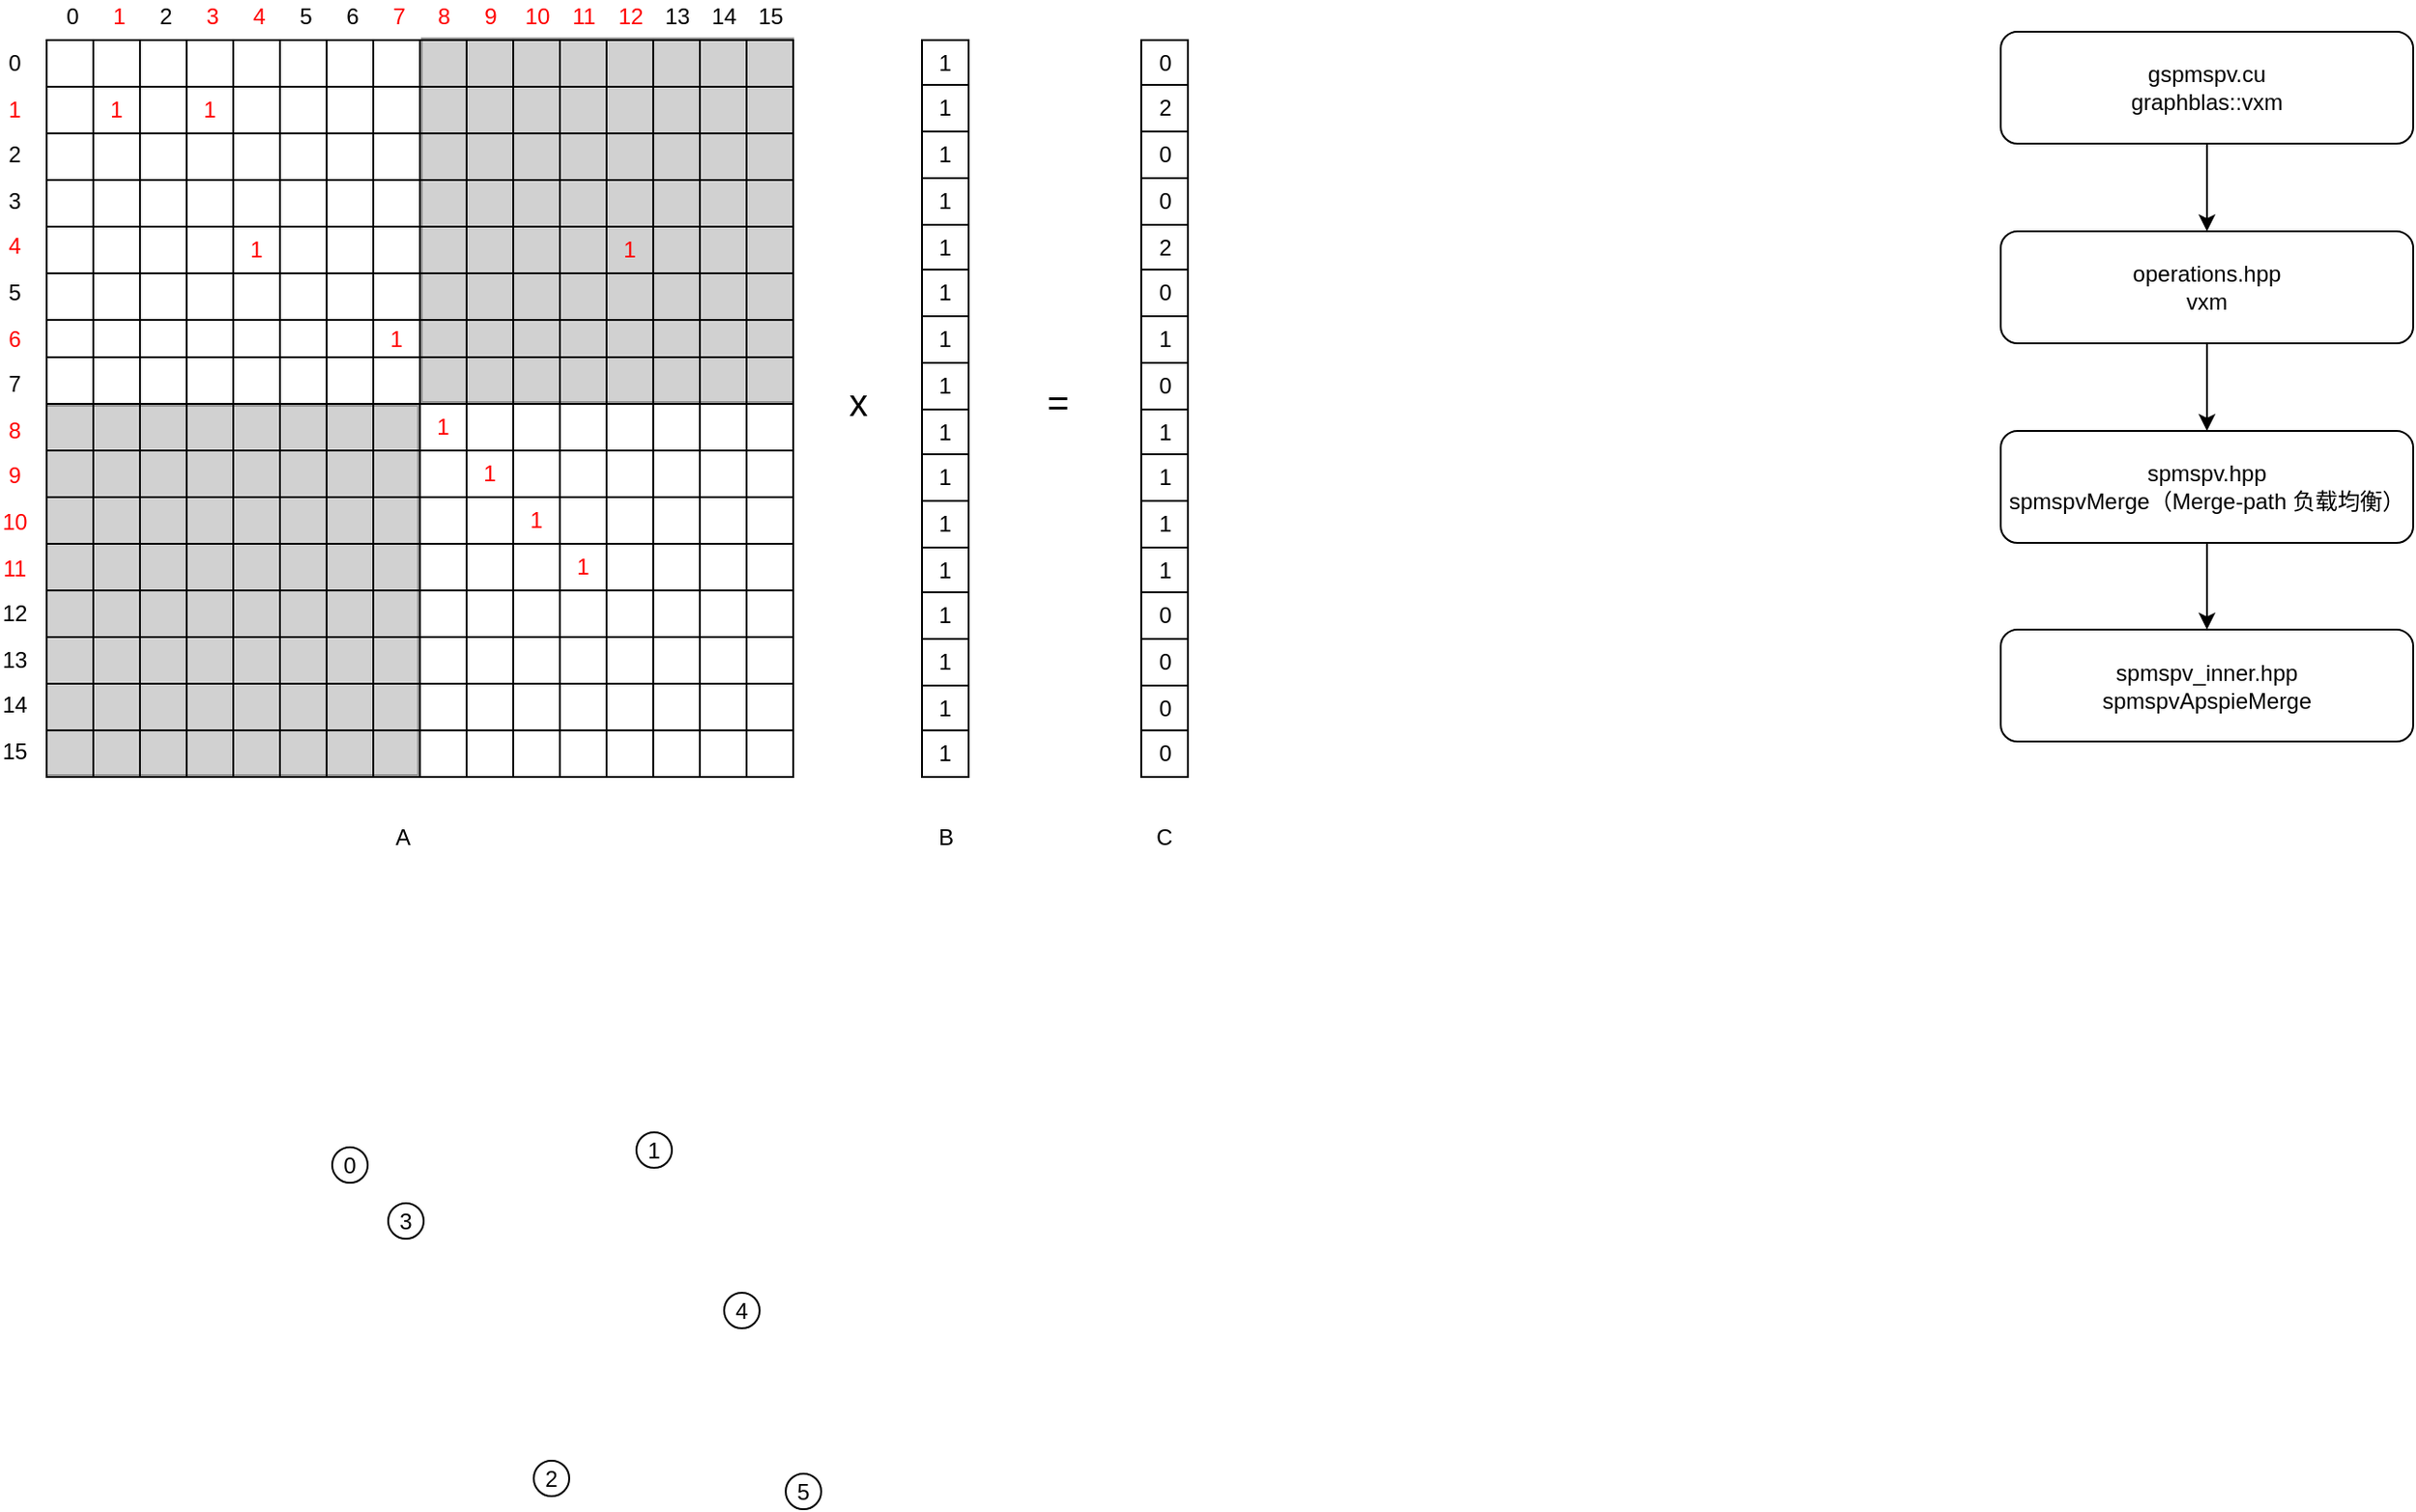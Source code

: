 <mxfile version="24.7.16">
  <diagram name="第 1 页" id="1S9KjxyF_pNlLVFp9zng">
    <mxGraphModel dx="928" dy="-1375" grid="0" gridSize="10" guides="1" tooltips="1" connect="1" arrows="1" fold="1" page="0" pageScale="1" pageWidth="827" pageHeight="1169" math="0" shadow="0">
      <root>
        <mxCell id="0" />
        <mxCell id="1" parent="0" />
        <mxCell id="ht5rBl-SjjFZBpGq4qYo-310" value="" style="rounded=0;whiteSpace=wrap;html=1;fillColor=#B3B3B3;fontColor=#333333;strokeColor=#666666;opacity=60;" parent="1" vertex="1">
          <mxGeometry x="385" y="2559.5" width="199" height="198" as="geometry" />
        </mxCell>
        <mxCell id="ht5rBl-SjjFZBpGq4qYo-274" value="" style="rounded=0;whiteSpace=wrap;html=1;fillColor=#B3B3B3;strokeColor=#666666;fontColor=#333333;opacity=60;" parent="1" vertex="1">
          <mxGeometry x="586" y="2362.5" width="199" height="195" as="geometry" />
        </mxCell>
        <mxCell id="ht5rBl-SjjFZBpGq4qYo-1" value="" style="shape=table;startSize=0;container=1;collapsible=0;childLayout=tableLayout;fillColor=none;" parent="1" vertex="1">
          <mxGeometry x="385" y="2363.5" width="400" height="395" as="geometry" />
        </mxCell>
        <mxCell id="ht5rBl-SjjFZBpGq4qYo-2" value="" style="shape=tableRow;horizontal=0;startSize=0;swimlaneHead=0;swimlaneBody=0;strokeColor=inherit;top=0;left=0;bottom=0;right=0;collapsible=0;dropTarget=0;fillColor=none;points=[[0,0.5],[1,0.5]];portConstraint=eastwest;" parent="ht5rBl-SjjFZBpGq4qYo-1" vertex="1">
          <mxGeometry width="400" height="25" as="geometry" />
        </mxCell>
        <mxCell id="ht5rBl-SjjFZBpGq4qYo-3" value="" style="shape=partialRectangle;html=1;whiteSpace=wrap;connectable=0;strokeColor=inherit;overflow=hidden;fillColor=none;top=0;left=0;bottom=0;right=0;pointerEvents=1;" parent="ht5rBl-SjjFZBpGq4qYo-2" vertex="1">
          <mxGeometry width="25" height="25" as="geometry">
            <mxRectangle width="25" height="25" as="alternateBounds" />
          </mxGeometry>
        </mxCell>
        <mxCell id="ht5rBl-SjjFZBpGq4qYo-4" value="" style="shape=partialRectangle;html=1;whiteSpace=wrap;connectable=0;strokeColor=inherit;overflow=hidden;fillColor=none;top=0;left=0;bottom=0;right=0;pointerEvents=1;" parent="ht5rBl-SjjFZBpGq4qYo-2" vertex="1">
          <mxGeometry x="25" width="25" height="25" as="geometry">
            <mxRectangle width="25" height="25" as="alternateBounds" />
          </mxGeometry>
        </mxCell>
        <mxCell id="ht5rBl-SjjFZBpGq4qYo-5" value="" style="shape=partialRectangle;html=1;whiteSpace=wrap;connectable=0;strokeColor=inherit;overflow=hidden;fillColor=none;top=0;left=0;bottom=0;right=0;pointerEvents=1;" parent="ht5rBl-SjjFZBpGq4qYo-2" vertex="1">
          <mxGeometry x="50" width="25" height="25" as="geometry">
            <mxRectangle width="25" height="25" as="alternateBounds" />
          </mxGeometry>
        </mxCell>
        <mxCell id="ht5rBl-SjjFZBpGq4qYo-6" value="" style="shape=partialRectangle;html=1;whiteSpace=wrap;connectable=0;strokeColor=inherit;overflow=hidden;fillColor=none;top=0;left=0;bottom=0;right=0;pointerEvents=1;" parent="ht5rBl-SjjFZBpGq4qYo-2" vertex="1">
          <mxGeometry x="75" width="25" height="25" as="geometry">
            <mxRectangle width="25" height="25" as="alternateBounds" />
          </mxGeometry>
        </mxCell>
        <mxCell id="ht5rBl-SjjFZBpGq4qYo-7" value="" style="shape=partialRectangle;html=1;whiteSpace=wrap;connectable=0;strokeColor=inherit;overflow=hidden;fillColor=none;top=0;left=0;bottom=0;right=0;pointerEvents=1;" parent="ht5rBl-SjjFZBpGq4qYo-2" vertex="1">
          <mxGeometry x="100" width="25" height="25" as="geometry">
            <mxRectangle width="25" height="25" as="alternateBounds" />
          </mxGeometry>
        </mxCell>
        <mxCell id="ht5rBl-SjjFZBpGq4qYo-8" value="" style="shape=partialRectangle;html=1;whiteSpace=wrap;connectable=0;strokeColor=inherit;overflow=hidden;fillColor=none;top=0;left=0;bottom=0;right=0;pointerEvents=1;" parent="ht5rBl-SjjFZBpGq4qYo-2" vertex="1">
          <mxGeometry x="125" width="25" height="25" as="geometry">
            <mxRectangle width="25" height="25" as="alternateBounds" />
          </mxGeometry>
        </mxCell>
        <mxCell id="ht5rBl-SjjFZBpGq4qYo-9" value="" style="shape=partialRectangle;html=1;whiteSpace=wrap;connectable=0;strokeColor=inherit;overflow=hidden;fillColor=none;top=0;left=0;bottom=0;right=0;pointerEvents=1;" parent="ht5rBl-SjjFZBpGq4qYo-2" vertex="1">
          <mxGeometry x="150" width="25" height="25" as="geometry">
            <mxRectangle width="25" height="25" as="alternateBounds" />
          </mxGeometry>
        </mxCell>
        <mxCell id="ht5rBl-SjjFZBpGq4qYo-10" value="" style="shape=partialRectangle;html=1;whiteSpace=wrap;connectable=0;strokeColor=inherit;overflow=hidden;fillColor=none;top=0;left=0;bottom=0;right=0;pointerEvents=1;" parent="ht5rBl-SjjFZBpGq4qYo-2" vertex="1">
          <mxGeometry x="175" width="25" height="25" as="geometry">
            <mxRectangle width="25" height="25" as="alternateBounds" />
          </mxGeometry>
        </mxCell>
        <mxCell id="ht5rBl-SjjFZBpGq4qYo-11" value="" style="shape=partialRectangle;html=1;whiteSpace=wrap;connectable=0;strokeColor=inherit;overflow=hidden;fillColor=none;top=0;left=0;bottom=0;right=0;pointerEvents=1;" parent="ht5rBl-SjjFZBpGq4qYo-2" vertex="1">
          <mxGeometry x="200" width="25" height="25" as="geometry">
            <mxRectangle width="25" height="25" as="alternateBounds" />
          </mxGeometry>
        </mxCell>
        <mxCell id="ht5rBl-SjjFZBpGq4qYo-12" value="" style="shape=partialRectangle;html=1;whiteSpace=wrap;connectable=0;strokeColor=inherit;overflow=hidden;fillColor=none;top=0;left=0;bottom=0;right=0;pointerEvents=1;" parent="ht5rBl-SjjFZBpGq4qYo-2" vertex="1">
          <mxGeometry x="225" width="25" height="25" as="geometry">
            <mxRectangle width="25" height="25" as="alternateBounds" />
          </mxGeometry>
        </mxCell>
        <mxCell id="ht5rBl-SjjFZBpGq4qYo-13" value="" style="shape=partialRectangle;html=1;whiteSpace=wrap;connectable=0;strokeColor=inherit;overflow=hidden;fillColor=none;top=0;left=0;bottom=0;right=0;pointerEvents=1;" parent="ht5rBl-SjjFZBpGq4qYo-2" vertex="1">
          <mxGeometry x="250" width="25" height="25" as="geometry">
            <mxRectangle width="25" height="25" as="alternateBounds" />
          </mxGeometry>
        </mxCell>
        <mxCell id="ht5rBl-SjjFZBpGq4qYo-14" value="" style="shape=partialRectangle;html=1;whiteSpace=wrap;connectable=0;strokeColor=inherit;overflow=hidden;fillColor=none;top=0;left=0;bottom=0;right=0;pointerEvents=1;" parent="ht5rBl-SjjFZBpGq4qYo-2" vertex="1">
          <mxGeometry x="275" width="25" height="25" as="geometry">
            <mxRectangle width="25" height="25" as="alternateBounds" />
          </mxGeometry>
        </mxCell>
        <mxCell id="ht5rBl-SjjFZBpGq4qYo-15" value="" style="shape=partialRectangle;html=1;whiteSpace=wrap;connectable=0;strokeColor=inherit;overflow=hidden;fillColor=none;top=0;left=0;bottom=0;right=0;pointerEvents=1;" parent="ht5rBl-SjjFZBpGq4qYo-2" vertex="1">
          <mxGeometry x="300" width="25" height="25" as="geometry">
            <mxRectangle width="25" height="25" as="alternateBounds" />
          </mxGeometry>
        </mxCell>
        <mxCell id="ht5rBl-SjjFZBpGq4qYo-16" value="" style="shape=partialRectangle;html=1;whiteSpace=wrap;connectable=0;strokeColor=inherit;overflow=hidden;fillColor=none;top=0;left=0;bottom=0;right=0;pointerEvents=1;" parent="ht5rBl-SjjFZBpGq4qYo-2" vertex="1">
          <mxGeometry x="325" width="25" height="25" as="geometry">
            <mxRectangle width="25" height="25" as="alternateBounds" />
          </mxGeometry>
        </mxCell>
        <mxCell id="ht5rBl-SjjFZBpGq4qYo-17" value="" style="shape=partialRectangle;html=1;whiteSpace=wrap;connectable=0;strokeColor=inherit;overflow=hidden;fillColor=none;top=0;left=0;bottom=0;right=0;pointerEvents=1;" parent="ht5rBl-SjjFZBpGq4qYo-2" vertex="1">
          <mxGeometry x="350" width="25" height="25" as="geometry">
            <mxRectangle width="25" height="25" as="alternateBounds" />
          </mxGeometry>
        </mxCell>
        <mxCell id="ht5rBl-SjjFZBpGq4qYo-18" value="" style="shape=partialRectangle;html=1;whiteSpace=wrap;connectable=0;strokeColor=inherit;overflow=hidden;fillColor=none;top=0;left=0;bottom=0;right=0;pointerEvents=1;" parent="ht5rBl-SjjFZBpGq4qYo-2" vertex="1">
          <mxGeometry x="375" width="25" height="25" as="geometry">
            <mxRectangle width="25" height="25" as="alternateBounds" />
          </mxGeometry>
        </mxCell>
        <mxCell id="ht5rBl-SjjFZBpGq4qYo-19" value="" style="shape=tableRow;horizontal=0;startSize=0;swimlaneHead=0;swimlaneBody=0;strokeColor=inherit;top=0;left=0;bottom=0;right=0;collapsible=0;dropTarget=0;fillColor=none;points=[[0,0.5],[1,0.5]];portConstraint=eastwest;" parent="ht5rBl-SjjFZBpGq4qYo-1" vertex="1">
          <mxGeometry y="25" width="400" height="25" as="geometry" />
        </mxCell>
        <mxCell id="ht5rBl-SjjFZBpGq4qYo-20" value="" style="shape=partialRectangle;html=1;whiteSpace=wrap;connectable=0;strokeColor=inherit;overflow=hidden;fillColor=none;top=0;left=0;bottom=0;right=0;pointerEvents=1;" parent="ht5rBl-SjjFZBpGq4qYo-19" vertex="1">
          <mxGeometry width="25" height="25" as="geometry">
            <mxRectangle width="25" height="25" as="alternateBounds" />
          </mxGeometry>
        </mxCell>
        <mxCell id="ht5rBl-SjjFZBpGq4qYo-21" value="&lt;font color=&quot;#ff0000&quot;&gt;1&lt;/font&gt;" style="shape=partialRectangle;html=1;whiteSpace=wrap;connectable=0;strokeColor=inherit;overflow=hidden;fillColor=none;top=0;left=0;bottom=0;right=0;pointerEvents=1;" parent="ht5rBl-SjjFZBpGq4qYo-19" vertex="1">
          <mxGeometry x="25" width="25" height="25" as="geometry">
            <mxRectangle width="25" height="25" as="alternateBounds" />
          </mxGeometry>
        </mxCell>
        <mxCell id="ht5rBl-SjjFZBpGq4qYo-22" value="" style="shape=partialRectangle;html=1;whiteSpace=wrap;connectable=0;strokeColor=inherit;overflow=hidden;fillColor=none;top=0;left=0;bottom=0;right=0;pointerEvents=1;" parent="ht5rBl-SjjFZBpGq4qYo-19" vertex="1">
          <mxGeometry x="50" width="25" height="25" as="geometry">
            <mxRectangle width="25" height="25" as="alternateBounds" />
          </mxGeometry>
        </mxCell>
        <mxCell id="ht5rBl-SjjFZBpGq4qYo-23" value="&lt;font color=&quot;#ff0000&quot;&gt;1&lt;/font&gt;" style="shape=partialRectangle;html=1;whiteSpace=wrap;connectable=0;strokeColor=inherit;overflow=hidden;fillColor=none;top=0;left=0;bottom=0;right=0;pointerEvents=1;" parent="ht5rBl-SjjFZBpGq4qYo-19" vertex="1">
          <mxGeometry x="75" width="25" height="25" as="geometry">
            <mxRectangle width="25" height="25" as="alternateBounds" />
          </mxGeometry>
        </mxCell>
        <mxCell id="ht5rBl-SjjFZBpGq4qYo-24" value="" style="shape=partialRectangle;html=1;whiteSpace=wrap;connectable=0;strokeColor=inherit;overflow=hidden;fillColor=none;top=0;left=0;bottom=0;right=0;pointerEvents=1;" parent="ht5rBl-SjjFZBpGq4qYo-19" vertex="1">
          <mxGeometry x="100" width="25" height="25" as="geometry">
            <mxRectangle width="25" height="25" as="alternateBounds" />
          </mxGeometry>
        </mxCell>
        <mxCell id="ht5rBl-SjjFZBpGq4qYo-25" value="" style="shape=partialRectangle;html=1;whiteSpace=wrap;connectable=0;strokeColor=inherit;overflow=hidden;fillColor=none;top=0;left=0;bottom=0;right=0;pointerEvents=1;" parent="ht5rBl-SjjFZBpGq4qYo-19" vertex="1">
          <mxGeometry x="125" width="25" height="25" as="geometry">
            <mxRectangle width="25" height="25" as="alternateBounds" />
          </mxGeometry>
        </mxCell>
        <mxCell id="ht5rBl-SjjFZBpGq4qYo-26" value="" style="shape=partialRectangle;html=1;whiteSpace=wrap;connectable=0;strokeColor=inherit;overflow=hidden;fillColor=none;top=0;left=0;bottom=0;right=0;pointerEvents=1;" parent="ht5rBl-SjjFZBpGq4qYo-19" vertex="1">
          <mxGeometry x="150" width="25" height="25" as="geometry">
            <mxRectangle width="25" height="25" as="alternateBounds" />
          </mxGeometry>
        </mxCell>
        <mxCell id="ht5rBl-SjjFZBpGq4qYo-27" value="" style="shape=partialRectangle;html=1;whiteSpace=wrap;connectable=0;strokeColor=inherit;overflow=hidden;fillColor=none;top=0;left=0;bottom=0;right=0;pointerEvents=1;" parent="ht5rBl-SjjFZBpGq4qYo-19" vertex="1">
          <mxGeometry x="175" width="25" height="25" as="geometry">
            <mxRectangle width="25" height="25" as="alternateBounds" />
          </mxGeometry>
        </mxCell>
        <mxCell id="ht5rBl-SjjFZBpGq4qYo-28" value="" style="shape=partialRectangle;html=1;whiteSpace=wrap;connectable=0;strokeColor=inherit;overflow=hidden;fillColor=none;top=0;left=0;bottom=0;right=0;pointerEvents=1;" parent="ht5rBl-SjjFZBpGq4qYo-19" vertex="1">
          <mxGeometry x="200" width="25" height="25" as="geometry">
            <mxRectangle width="25" height="25" as="alternateBounds" />
          </mxGeometry>
        </mxCell>
        <mxCell id="ht5rBl-SjjFZBpGq4qYo-29" value="" style="shape=partialRectangle;html=1;whiteSpace=wrap;connectable=0;strokeColor=inherit;overflow=hidden;fillColor=none;top=0;left=0;bottom=0;right=0;pointerEvents=1;" parent="ht5rBl-SjjFZBpGq4qYo-19" vertex="1">
          <mxGeometry x="225" width="25" height="25" as="geometry">
            <mxRectangle width="25" height="25" as="alternateBounds" />
          </mxGeometry>
        </mxCell>
        <mxCell id="ht5rBl-SjjFZBpGq4qYo-30" value="" style="shape=partialRectangle;html=1;whiteSpace=wrap;connectable=0;strokeColor=inherit;overflow=hidden;fillColor=none;top=0;left=0;bottom=0;right=0;pointerEvents=1;" parent="ht5rBl-SjjFZBpGq4qYo-19" vertex="1">
          <mxGeometry x="250" width="25" height="25" as="geometry">
            <mxRectangle width="25" height="25" as="alternateBounds" />
          </mxGeometry>
        </mxCell>
        <mxCell id="ht5rBl-SjjFZBpGq4qYo-31" value="" style="shape=partialRectangle;html=1;whiteSpace=wrap;connectable=0;strokeColor=inherit;overflow=hidden;fillColor=none;top=0;left=0;bottom=0;right=0;pointerEvents=1;" parent="ht5rBl-SjjFZBpGq4qYo-19" vertex="1">
          <mxGeometry x="275" width="25" height="25" as="geometry">
            <mxRectangle width="25" height="25" as="alternateBounds" />
          </mxGeometry>
        </mxCell>
        <mxCell id="ht5rBl-SjjFZBpGq4qYo-32" value="" style="shape=partialRectangle;html=1;whiteSpace=wrap;connectable=0;strokeColor=inherit;overflow=hidden;fillColor=none;top=0;left=0;bottom=0;right=0;pointerEvents=1;" parent="ht5rBl-SjjFZBpGq4qYo-19" vertex="1">
          <mxGeometry x="300" width="25" height="25" as="geometry">
            <mxRectangle width="25" height="25" as="alternateBounds" />
          </mxGeometry>
        </mxCell>
        <mxCell id="ht5rBl-SjjFZBpGq4qYo-33" value="" style="shape=partialRectangle;html=1;whiteSpace=wrap;connectable=0;strokeColor=inherit;overflow=hidden;fillColor=none;top=0;left=0;bottom=0;right=0;pointerEvents=1;" parent="ht5rBl-SjjFZBpGq4qYo-19" vertex="1">
          <mxGeometry x="325" width="25" height="25" as="geometry">
            <mxRectangle width="25" height="25" as="alternateBounds" />
          </mxGeometry>
        </mxCell>
        <mxCell id="ht5rBl-SjjFZBpGq4qYo-34" value="" style="shape=partialRectangle;html=1;whiteSpace=wrap;connectable=0;strokeColor=inherit;overflow=hidden;fillColor=none;top=0;left=0;bottom=0;right=0;pointerEvents=1;" parent="ht5rBl-SjjFZBpGq4qYo-19" vertex="1">
          <mxGeometry x="350" width="25" height="25" as="geometry">
            <mxRectangle width="25" height="25" as="alternateBounds" />
          </mxGeometry>
        </mxCell>
        <mxCell id="ht5rBl-SjjFZBpGq4qYo-35" value="" style="shape=partialRectangle;html=1;whiteSpace=wrap;connectable=0;strokeColor=inherit;overflow=hidden;fillColor=none;top=0;left=0;bottom=0;right=0;pointerEvents=1;" parent="ht5rBl-SjjFZBpGq4qYo-19" vertex="1">
          <mxGeometry x="375" width="25" height="25" as="geometry">
            <mxRectangle width="25" height="25" as="alternateBounds" />
          </mxGeometry>
        </mxCell>
        <mxCell id="ht5rBl-SjjFZBpGq4qYo-36" value="" style="shape=tableRow;horizontal=0;startSize=0;swimlaneHead=0;swimlaneBody=0;strokeColor=inherit;top=0;left=0;bottom=0;right=0;collapsible=0;dropTarget=0;fillColor=none;points=[[0,0.5],[1,0.5]];portConstraint=eastwest;" parent="ht5rBl-SjjFZBpGq4qYo-1" vertex="1">
          <mxGeometry y="50" width="400" height="25" as="geometry" />
        </mxCell>
        <mxCell id="ht5rBl-SjjFZBpGq4qYo-37" value="" style="shape=partialRectangle;html=1;whiteSpace=wrap;connectable=0;strokeColor=inherit;overflow=hidden;fillColor=none;top=0;left=0;bottom=0;right=0;pointerEvents=1;" parent="ht5rBl-SjjFZBpGq4qYo-36" vertex="1">
          <mxGeometry width="25" height="25" as="geometry">
            <mxRectangle width="25" height="25" as="alternateBounds" />
          </mxGeometry>
        </mxCell>
        <mxCell id="ht5rBl-SjjFZBpGq4qYo-38" value="" style="shape=partialRectangle;html=1;whiteSpace=wrap;connectable=0;strokeColor=inherit;overflow=hidden;fillColor=none;top=0;left=0;bottom=0;right=0;pointerEvents=1;" parent="ht5rBl-SjjFZBpGq4qYo-36" vertex="1">
          <mxGeometry x="25" width="25" height="25" as="geometry">
            <mxRectangle width="25" height="25" as="alternateBounds" />
          </mxGeometry>
        </mxCell>
        <mxCell id="ht5rBl-SjjFZBpGq4qYo-39" value="" style="shape=partialRectangle;html=1;whiteSpace=wrap;connectable=0;strokeColor=inherit;overflow=hidden;fillColor=none;top=0;left=0;bottom=0;right=0;pointerEvents=1;" parent="ht5rBl-SjjFZBpGq4qYo-36" vertex="1">
          <mxGeometry x="50" width="25" height="25" as="geometry">
            <mxRectangle width="25" height="25" as="alternateBounds" />
          </mxGeometry>
        </mxCell>
        <mxCell id="ht5rBl-SjjFZBpGq4qYo-40" value="" style="shape=partialRectangle;html=1;whiteSpace=wrap;connectable=0;strokeColor=inherit;overflow=hidden;fillColor=none;top=0;left=0;bottom=0;right=0;pointerEvents=1;" parent="ht5rBl-SjjFZBpGq4qYo-36" vertex="1">
          <mxGeometry x="75" width="25" height="25" as="geometry">
            <mxRectangle width="25" height="25" as="alternateBounds" />
          </mxGeometry>
        </mxCell>
        <mxCell id="ht5rBl-SjjFZBpGq4qYo-41" value="" style="shape=partialRectangle;html=1;whiteSpace=wrap;connectable=0;strokeColor=inherit;overflow=hidden;fillColor=none;top=0;left=0;bottom=0;right=0;pointerEvents=1;" parent="ht5rBl-SjjFZBpGq4qYo-36" vertex="1">
          <mxGeometry x="100" width="25" height="25" as="geometry">
            <mxRectangle width="25" height="25" as="alternateBounds" />
          </mxGeometry>
        </mxCell>
        <mxCell id="ht5rBl-SjjFZBpGq4qYo-42" value="" style="shape=partialRectangle;html=1;whiteSpace=wrap;connectable=0;strokeColor=inherit;overflow=hidden;fillColor=none;top=0;left=0;bottom=0;right=0;pointerEvents=1;" parent="ht5rBl-SjjFZBpGq4qYo-36" vertex="1">
          <mxGeometry x="125" width="25" height="25" as="geometry">
            <mxRectangle width="25" height="25" as="alternateBounds" />
          </mxGeometry>
        </mxCell>
        <mxCell id="ht5rBl-SjjFZBpGq4qYo-43" value="" style="shape=partialRectangle;html=1;whiteSpace=wrap;connectable=0;strokeColor=inherit;overflow=hidden;fillColor=none;top=0;left=0;bottom=0;right=0;pointerEvents=1;" parent="ht5rBl-SjjFZBpGq4qYo-36" vertex="1">
          <mxGeometry x="150" width="25" height="25" as="geometry">
            <mxRectangle width="25" height="25" as="alternateBounds" />
          </mxGeometry>
        </mxCell>
        <mxCell id="ht5rBl-SjjFZBpGq4qYo-44" value="" style="shape=partialRectangle;html=1;whiteSpace=wrap;connectable=0;strokeColor=inherit;overflow=hidden;fillColor=none;top=0;left=0;bottom=0;right=0;pointerEvents=1;" parent="ht5rBl-SjjFZBpGq4qYo-36" vertex="1">
          <mxGeometry x="175" width="25" height="25" as="geometry">
            <mxRectangle width="25" height="25" as="alternateBounds" />
          </mxGeometry>
        </mxCell>
        <mxCell id="ht5rBl-SjjFZBpGq4qYo-45" value="" style="shape=partialRectangle;html=1;whiteSpace=wrap;connectable=0;strokeColor=inherit;overflow=hidden;fillColor=none;top=0;left=0;bottom=0;right=0;pointerEvents=1;" parent="ht5rBl-SjjFZBpGq4qYo-36" vertex="1">
          <mxGeometry x="200" width="25" height="25" as="geometry">
            <mxRectangle width="25" height="25" as="alternateBounds" />
          </mxGeometry>
        </mxCell>
        <mxCell id="ht5rBl-SjjFZBpGq4qYo-46" value="" style="shape=partialRectangle;html=1;whiteSpace=wrap;connectable=0;strokeColor=inherit;overflow=hidden;fillColor=none;top=0;left=0;bottom=0;right=0;pointerEvents=1;" parent="ht5rBl-SjjFZBpGq4qYo-36" vertex="1">
          <mxGeometry x="225" width="25" height="25" as="geometry">
            <mxRectangle width="25" height="25" as="alternateBounds" />
          </mxGeometry>
        </mxCell>
        <mxCell id="ht5rBl-SjjFZBpGq4qYo-47" value="" style="shape=partialRectangle;html=1;whiteSpace=wrap;connectable=0;strokeColor=inherit;overflow=hidden;fillColor=none;top=0;left=0;bottom=0;right=0;pointerEvents=1;" parent="ht5rBl-SjjFZBpGq4qYo-36" vertex="1">
          <mxGeometry x="250" width="25" height="25" as="geometry">
            <mxRectangle width="25" height="25" as="alternateBounds" />
          </mxGeometry>
        </mxCell>
        <mxCell id="ht5rBl-SjjFZBpGq4qYo-48" value="" style="shape=partialRectangle;html=1;whiteSpace=wrap;connectable=0;strokeColor=inherit;overflow=hidden;fillColor=none;top=0;left=0;bottom=0;right=0;pointerEvents=1;" parent="ht5rBl-SjjFZBpGq4qYo-36" vertex="1">
          <mxGeometry x="275" width="25" height="25" as="geometry">
            <mxRectangle width="25" height="25" as="alternateBounds" />
          </mxGeometry>
        </mxCell>
        <mxCell id="ht5rBl-SjjFZBpGq4qYo-49" value="" style="shape=partialRectangle;html=1;whiteSpace=wrap;connectable=0;strokeColor=inherit;overflow=hidden;fillColor=none;top=0;left=0;bottom=0;right=0;pointerEvents=1;" parent="ht5rBl-SjjFZBpGq4qYo-36" vertex="1">
          <mxGeometry x="300" width="25" height="25" as="geometry">
            <mxRectangle width="25" height="25" as="alternateBounds" />
          </mxGeometry>
        </mxCell>
        <mxCell id="ht5rBl-SjjFZBpGq4qYo-50" value="" style="shape=partialRectangle;html=1;whiteSpace=wrap;connectable=0;strokeColor=inherit;overflow=hidden;fillColor=none;top=0;left=0;bottom=0;right=0;pointerEvents=1;" parent="ht5rBl-SjjFZBpGq4qYo-36" vertex="1">
          <mxGeometry x="325" width="25" height="25" as="geometry">
            <mxRectangle width="25" height="25" as="alternateBounds" />
          </mxGeometry>
        </mxCell>
        <mxCell id="ht5rBl-SjjFZBpGq4qYo-51" value="" style="shape=partialRectangle;html=1;whiteSpace=wrap;connectable=0;strokeColor=inherit;overflow=hidden;fillColor=none;top=0;left=0;bottom=0;right=0;pointerEvents=1;" parent="ht5rBl-SjjFZBpGq4qYo-36" vertex="1">
          <mxGeometry x="350" width="25" height="25" as="geometry">
            <mxRectangle width="25" height="25" as="alternateBounds" />
          </mxGeometry>
        </mxCell>
        <mxCell id="ht5rBl-SjjFZBpGq4qYo-52" value="" style="shape=partialRectangle;html=1;whiteSpace=wrap;connectable=0;strokeColor=inherit;overflow=hidden;fillColor=none;top=0;left=0;bottom=0;right=0;pointerEvents=1;" parent="ht5rBl-SjjFZBpGq4qYo-36" vertex="1">
          <mxGeometry x="375" width="25" height="25" as="geometry">
            <mxRectangle width="25" height="25" as="alternateBounds" />
          </mxGeometry>
        </mxCell>
        <mxCell id="ht5rBl-SjjFZBpGq4qYo-53" value="" style="shape=tableRow;horizontal=0;startSize=0;swimlaneHead=0;swimlaneBody=0;strokeColor=inherit;top=0;left=0;bottom=0;right=0;collapsible=0;dropTarget=0;fillColor=none;points=[[0,0.5],[1,0.5]];portConstraint=eastwest;" parent="ht5rBl-SjjFZBpGq4qYo-1" vertex="1">
          <mxGeometry y="75" width="400" height="25" as="geometry" />
        </mxCell>
        <mxCell id="ht5rBl-SjjFZBpGq4qYo-54" value="" style="shape=partialRectangle;html=1;whiteSpace=wrap;connectable=0;strokeColor=inherit;overflow=hidden;fillColor=none;top=0;left=0;bottom=0;right=0;pointerEvents=1;" parent="ht5rBl-SjjFZBpGq4qYo-53" vertex="1">
          <mxGeometry width="25" height="25" as="geometry">
            <mxRectangle width="25" height="25" as="alternateBounds" />
          </mxGeometry>
        </mxCell>
        <mxCell id="ht5rBl-SjjFZBpGq4qYo-55" value="" style="shape=partialRectangle;html=1;whiteSpace=wrap;connectable=0;strokeColor=inherit;overflow=hidden;fillColor=none;top=0;left=0;bottom=0;right=0;pointerEvents=1;" parent="ht5rBl-SjjFZBpGq4qYo-53" vertex="1">
          <mxGeometry x="25" width="25" height="25" as="geometry">
            <mxRectangle width="25" height="25" as="alternateBounds" />
          </mxGeometry>
        </mxCell>
        <mxCell id="ht5rBl-SjjFZBpGq4qYo-56" value="" style="shape=partialRectangle;html=1;whiteSpace=wrap;connectable=0;strokeColor=inherit;overflow=hidden;fillColor=none;top=0;left=0;bottom=0;right=0;pointerEvents=1;" parent="ht5rBl-SjjFZBpGq4qYo-53" vertex="1">
          <mxGeometry x="50" width="25" height="25" as="geometry">
            <mxRectangle width="25" height="25" as="alternateBounds" />
          </mxGeometry>
        </mxCell>
        <mxCell id="ht5rBl-SjjFZBpGq4qYo-57" value="" style="shape=partialRectangle;html=1;whiteSpace=wrap;connectable=0;strokeColor=inherit;overflow=hidden;fillColor=none;top=0;left=0;bottom=0;right=0;pointerEvents=1;" parent="ht5rBl-SjjFZBpGq4qYo-53" vertex="1">
          <mxGeometry x="75" width="25" height="25" as="geometry">
            <mxRectangle width="25" height="25" as="alternateBounds" />
          </mxGeometry>
        </mxCell>
        <mxCell id="ht5rBl-SjjFZBpGq4qYo-58" value="" style="shape=partialRectangle;html=1;whiteSpace=wrap;connectable=0;strokeColor=inherit;overflow=hidden;fillColor=none;top=0;left=0;bottom=0;right=0;pointerEvents=1;" parent="ht5rBl-SjjFZBpGq4qYo-53" vertex="1">
          <mxGeometry x="100" width="25" height="25" as="geometry">
            <mxRectangle width="25" height="25" as="alternateBounds" />
          </mxGeometry>
        </mxCell>
        <mxCell id="ht5rBl-SjjFZBpGq4qYo-59" value="" style="shape=partialRectangle;html=1;whiteSpace=wrap;connectable=0;strokeColor=inherit;overflow=hidden;fillColor=none;top=0;left=0;bottom=0;right=0;pointerEvents=1;" parent="ht5rBl-SjjFZBpGq4qYo-53" vertex="1">
          <mxGeometry x="125" width="25" height="25" as="geometry">
            <mxRectangle width="25" height="25" as="alternateBounds" />
          </mxGeometry>
        </mxCell>
        <mxCell id="ht5rBl-SjjFZBpGq4qYo-60" value="" style="shape=partialRectangle;html=1;whiteSpace=wrap;connectable=0;strokeColor=inherit;overflow=hidden;fillColor=none;top=0;left=0;bottom=0;right=0;pointerEvents=1;" parent="ht5rBl-SjjFZBpGq4qYo-53" vertex="1">
          <mxGeometry x="150" width="25" height="25" as="geometry">
            <mxRectangle width="25" height="25" as="alternateBounds" />
          </mxGeometry>
        </mxCell>
        <mxCell id="ht5rBl-SjjFZBpGq4qYo-61" value="" style="shape=partialRectangle;html=1;whiteSpace=wrap;connectable=0;strokeColor=inherit;overflow=hidden;fillColor=none;top=0;left=0;bottom=0;right=0;pointerEvents=1;" parent="ht5rBl-SjjFZBpGq4qYo-53" vertex="1">
          <mxGeometry x="175" width="25" height="25" as="geometry">
            <mxRectangle width="25" height="25" as="alternateBounds" />
          </mxGeometry>
        </mxCell>
        <mxCell id="ht5rBl-SjjFZBpGq4qYo-62" value="" style="shape=partialRectangle;html=1;whiteSpace=wrap;connectable=0;strokeColor=inherit;overflow=hidden;fillColor=none;top=0;left=0;bottom=0;right=0;pointerEvents=1;" parent="ht5rBl-SjjFZBpGq4qYo-53" vertex="1">
          <mxGeometry x="200" width="25" height="25" as="geometry">
            <mxRectangle width="25" height="25" as="alternateBounds" />
          </mxGeometry>
        </mxCell>
        <mxCell id="ht5rBl-SjjFZBpGq4qYo-63" value="" style="shape=partialRectangle;html=1;whiteSpace=wrap;connectable=0;strokeColor=inherit;overflow=hidden;fillColor=none;top=0;left=0;bottom=0;right=0;pointerEvents=1;" parent="ht5rBl-SjjFZBpGq4qYo-53" vertex="1">
          <mxGeometry x="225" width="25" height="25" as="geometry">
            <mxRectangle width="25" height="25" as="alternateBounds" />
          </mxGeometry>
        </mxCell>
        <mxCell id="ht5rBl-SjjFZBpGq4qYo-64" value="" style="shape=partialRectangle;html=1;whiteSpace=wrap;connectable=0;strokeColor=inherit;overflow=hidden;fillColor=none;top=0;left=0;bottom=0;right=0;pointerEvents=1;" parent="ht5rBl-SjjFZBpGq4qYo-53" vertex="1">
          <mxGeometry x="250" width="25" height="25" as="geometry">
            <mxRectangle width="25" height="25" as="alternateBounds" />
          </mxGeometry>
        </mxCell>
        <mxCell id="ht5rBl-SjjFZBpGq4qYo-65" value="" style="shape=partialRectangle;html=1;whiteSpace=wrap;connectable=0;strokeColor=inherit;overflow=hidden;fillColor=none;top=0;left=0;bottom=0;right=0;pointerEvents=1;" parent="ht5rBl-SjjFZBpGq4qYo-53" vertex="1">
          <mxGeometry x="275" width="25" height="25" as="geometry">
            <mxRectangle width="25" height="25" as="alternateBounds" />
          </mxGeometry>
        </mxCell>
        <mxCell id="ht5rBl-SjjFZBpGq4qYo-66" value="" style="shape=partialRectangle;html=1;whiteSpace=wrap;connectable=0;strokeColor=inherit;overflow=hidden;fillColor=none;top=0;left=0;bottom=0;right=0;pointerEvents=1;" parent="ht5rBl-SjjFZBpGq4qYo-53" vertex="1">
          <mxGeometry x="300" width="25" height="25" as="geometry">
            <mxRectangle width="25" height="25" as="alternateBounds" />
          </mxGeometry>
        </mxCell>
        <mxCell id="ht5rBl-SjjFZBpGq4qYo-67" value="" style="shape=partialRectangle;html=1;whiteSpace=wrap;connectable=0;strokeColor=inherit;overflow=hidden;fillColor=none;top=0;left=0;bottom=0;right=0;pointerEvents=1;" parent="ht5rBl-SjjFZBpGq4qYo-53" vertex="1">
          <mxGeometry x="325" width="25" height="25" as="geometry">
            <mxRectangle width="25" height="25" as="alternateBounds" />
          </mxGeometry>
        </mxCell>
        <mxCell id="ht5rBl-SjjFZBpGq4qYo-68" value="" style="shape=partialRectangle;html=1;whiteSpace=wrap;connectable=0;strokeColor=inherit;overflow=hidden;fillColor=none;top=0;left=0;bottom=0;right=0;pointerEvents=1;" parent="ht5rBl-SjjFZBpGq4qYo-53" vertex="1">
          <mxGeometry x="350" width="25" height="25" as="geometry">
            <mxRectangle width="25" height="25" as="alternateBounds" />
          </mxGeometry>
        </mxCell>
        <mxCell id="ht5rBl-SjjFZBpGq4qYo-69" value="" style="shape=partialRectangle;html=1;whiteSpace=wrap;connectable=0;strokeColor=inherit;overflow=hidden;fillColor=none;top=0;left=0;bottom=0;right=0;pointerEvents=1;" parent="ht5rBl-SjjFZBpGq4qYo-53" vertex="1">
          <mxGeometry x="375" width="25" height="25" as="geometry">
            <mxRectangle width="25" height="25" as="alternateBounds" />
          </mxGeometry>
        </mxCell>
        <mxCell id="ht5rBl-SjjFZBpGq4qYo-70" value="" style="shape=tableRow;horizontal=0;startSize=0;swimlaneHead=0;swimlaneBody=0;strokeColor=inherit;top=0;left=0;bottom=0;right=0;collapsible=0;dropTarget=0;fillColor=none;points=[[0,0.5],[1,0.5]];portConstraint=eastwest;" parent="ht5rBl-SjjFZBpGq4qYo-1" vertex="1">
          <mxGeometry y="100" width="400" height="25" as="geometry" />
        </mxCell>
        <mxCell id="ht5rBl-SjjFZBpGq4qYo-71" value="" style="shape=partialRectangle;html=1;whiteSpace=wrap;connectable=0;strokeColor=inherit;overflow=hidden;fillColor=none;top=0;left=0;bottom=0;right=0;pointerEvents=1;" parent="ht5rBl-SjjFZBpGq4qYo-70" vertex="1">
          <mxGeometry width="25" height="25" as="geometry">
            <mxRectangle width="25" height="25" as="alternateBounds" />
          </mxGeometry>
        </mxCell>
        <mxCell id="ht5rBl-SjjFZBpGq4qYo-72" value="" style="shape=partialRectangle;html=1;whiteSpace=wrap;connectable=0;strokeColor=inherit;overflow=hidden;fillColor=none;top=0;left=0;bottom=0;right=0;pointerEvents=1;" parent="ht5rBl-SjjFZBpGq4qYo-70" vertex="1">
          <mxGeometry x="25" width="25" height="25" as="geometry">
            <mxRectangle width="25" height="25" as="alternateBounds" />
          </mxGeometry>
        </mxCell>
        <mxCell id="ht5rBl-SjjFZBpGq4qYo-73" value="" style="shape=partialRectangle;html=1;whiteSpace=wrap;connectable=0;strokeColor=inherit;overflow=hidden;fillColor=none;top=0;left=0;bottom=0;right=0;pointerEvents=1;" parent="ht5rBl-SjjFZBpGq4qYo-70" vertex="1">
          <mxGeometry x="50" width="25" height="25" as="geometry">
            <mxRectangle width="25" height="25" as="alternateBounds" />
          </mxGeometry>
        </mxCell>
        <mxCell id="ht5rBl-SjjFZBpGq4qYo-74" value="" style="shape=partialRectangle;html=1;whiteSpace=wrap;connectable=0;strokeColor=inherit;overflow=hidden;fillColor=none;top=0;left=0;bottom=0;right=0;pointerEvents=1;" parent="ht5rBl-SjjFZBpGq4qYo-70" vertex="1">
          <mxGeometry x="75" width="25" height="25" as="geometry">
            <mxRectangle width="25" height="25" as="alternateBounds" />
          </mxGeometry>
        </mxCell>
        <mxCell id="ht5rBl-SjjFZBpGq4qYo-75" value="&lt;font color=&quot;#ff0000&quot;&gt;1&lt;/font&gt;" style="shape=partialRectangle;html=1;whiteSpace=wrap;connectable=0;strokeColor=inherit;overflow=hidden;fillColor=none;top=0;left=0;bottom=0;right=0;pointerEvents=1;" parent="ht5rBl-SjjFZBpGq4qYo-70" vertex="1">
          <mxGeometry x="100" width="25" height="25" as="geometry">
            <mxRectangle width="25" height="25" as="alternateBounds" />
          </mxGeometry>
        </mxCell>
        <mxCell id="ht5rBl-SjjFZBpGq4qYo-76" value="" style="shape=partialRectangle;html=1;whiteSpace=wrap;connectable=0;strokeColor=inherit;overflow=hidden;fillColor=none;top=0;left=0;bottom=0;right=0;pointerEvents=1;" parent="ht5rBl-SjjFZBpGq4qYo-70" vertex="1">
          <mxGeometry x="125" width="25" height="25" as="geometry">
            <mxRectangle width="25" height="25" as="alternateBounds" />
          </mxGeometry>
        </mxCell>
        <mxCell id="ht5rBl-SjjFZBpGq4qYo-77" value="" style="shape=partialRectangle;html=1;whiteSpace=wrap;connectable=0;strokeColor=inherit;overflow=hidden;fillColor=none;top=0;left=0;bottom=0;right=0;pointerEvents=1;" parent="ht5rBl-SjjFZBpGq4qYo-70" vertex="1">
          <mxGeometry x="150" width="25" height="25" as="geometry">
            <mxRectangle width="25" height="25" as="alternateBounds" />
          </mxGeometry>
        </mxCell>
        <mxCell id="ht5rBl-SjjFZBpGq4qYo-78" value="" style="shape=partialRectangle;html=1;whiteSpace=wrap;connectable=0;strokeColor=inherit;overflow=hidden;fillColor=none;top=0;left=0;bottom=0;right=0;pointerEvents=1;" parent="ht5rBl-SjjFZBpGq4qYo-70" vertex="1">
          <mxGeometry x="175" width="25" height="25" as="geometry">
            <mxRectangle width="25" height="25" as="alternateBounds" />
          </mxGeometry>
        </mxCell>
        <mxCell id="ht5rBl-SjjFZBpGq4qYo-79" value="" style="shape=partialRectangle;html=1;whiteSpace=wrap;connectable=0;strokeColor=inherit;overflow=hidden;fillColor=none;top=0;left=0;bottom=0;right=0;pointerEvents=1;" parent="ht5rBl-SjjFZBpGq4qYo-70" vertex="1">
          <mxGeometry x="200" width="25" height="25" as="geometry">
            <mxRectangle width="25" height="25" as="alternateBounds" />
          </mxGeometry>
        </mxCell>
        <mxCell id="ht5rBl-SjjFZBpGq4qYo-80" value="" style="shape=partialRectangle;html=1;whiteSpace=wrap;connectable=0;strokeColor=inherit;overflow=hidden;fillColor=none;top=0;left=0;bottom=0;right=0;pointerEvents=1;" parent="ht5rBl-SjjFZBpGq4qYo-70" vertex="1">
          <mxGeometry x="225" width="25" height="25" as="geometry">
            <mxRectangle width="25" height="25" as="alternateBounds" />
          </mxGeometry>
        </mxCell>
        <mxCell id="ht5rBl-SjjFZBpGq4qYo-81" value="" style="shape=partialRectangle;html=1;whiteSpace=wrap;connectable=0;strokeColor=inherit;overflow=hidden;fillColor=none;top=0;left=0;bottom=0;right=0;pointerEvents=1;" parent="ht5rBl-SjjFZBpGq4qYo-70" vertex="1">
          <mxGeometry x="250" width="25" height="25" as="geometry">
            <mxRectangle width="25" height="25" as="alternateBounds" />
          </mxGeometry>
        </mxCell>
        <mxCell id="ht5rBl-SjjFZBpGq4qYo-82" value="" style="shape=partialRectangle;html=1;whiteSpace=wrap;connectable=0;strokeColor=inherit;overflow=hidden;fillColor=none;top=0;left=0;bottom=0;right=0;pointerEvents=1;" parent="ht5rBl-SjjFZBpGq4qYo-70" vertex="1">
          <mxGeometry x="275" width="25" height="25" as="geometry">
            <mxRectangle width="25" height="25" as="alternateBounds" />
          </mxGeometry>
        </mxCell>
        <mxCell id="ht5rBl-SjjFZBpGq4qYo-83" value="&lt;font color=&quot;#ff0000&quot;&gt;1&lt;/font&gt;" style="shape=partialRectangle;html=1;whiteSpace=wrap;connectable=0;strokeColor=inherit;overflow=hidden;fillColor=none;top=0;left=0;bottom=0;right=0;pointerEvents=1;" parent="ht5rBl-SjjFZBpGq4qYo-70" vertex="1">
          <mxGeometry x="300" width="25" height="25" as="geometry">
            <mxRectangle width="25" height="25" as="alternateBounds" />
          </mxGeometry>
        </mxCell>
        <mxCell id="ht5rBl-SjjFZBpGq4qYo-84" value="" style="shape=partialRectangle;html=1;whiteSpace=wrap;connectable=0;strokeColor=inherit;overflow=hidden;fillColor=none;top=0;left=0;bottom=0;right=0;pointerEvents=1;" parent="ht5rBl-SjjFZBpGq4qYo-70" vertex="1">
          <mxGeometry x="325" width="25" height="25" as="geometry">
            <mxRectangle width="25" height="25" as="alternateBounds" />
          </mxGeometry>
        </mxCell>
        <mxCell id="ht5rBl-SjjFZBpGq4qYo-85" value="" style="shape=partialRectangle;html=1;whiteSpace=wrap;connectable=0;strokeColor=inherit;overflow=hidden;fillColor=none;top=0;left=0;bottom=0;right=0;pointerEvents=1;" parent="ht5rBl-SjjFZBpGq4qYo-70" vertex="1">
          <mxGeometry x="350" width="25" height="25" as="geometry">
            <mxRectangle width="25" height="25" as="alternateBounds" />
          </mxGeometry>
        </mxCell>
        <mxCell id="ht5rBl-SjjFZBpGq4qYo-86" value="" style="shape=partialRectangle;html=1;whiteSpace=wrap;connectable=0;strokeColor=inherit;overflow=hidden;fillColor=none;top=0;left=0;bottom=0;right=0;pointerEvents=1;" parent="ht5rBl-SjjFZBpGq4qYo-70" vertex="1">
          <mxGeometry x="375" width="25" height="25" as="geometry">
            <mxRectangle width="25" height="25" as="alternateBounds" />
          </mxGeometry>
        </mxCell>
        <mxCell id="ht5rBl-SjjFZBpGq4qYo-87" value="" style="shape=tableRow;horizontal=0;startSize=0;swimlaneHead=0;swimlaneBody=0;strokeColor=inherit;top=0;left=0;bottom=0;right=0;collapsible=0;dropTarget=0;fillColor=none;points=[[0,0.5],[1,0.5]];portConstraint=eastwest;" parent="ht5rBl-SjjFZBpGq4qYo-1" vertex="1">
          <mxGeometry y="125" width="400" height="25" as="geometry" />
        </mxCell>
        <mxCell id="ht5rBl-SjjFZBpGq4qYo-88" value="" style="shape=partialRectangle;html=1;whiteSpace=wrap;connectable=0;strokeColor=inherit;overflow=hidden;fillColor=none;top=0;left=0;bottom=0;right=0;pointerEvents=1;" parent="ht5rBl-SjjFZBpGq4qYo-87" vertex="1">
          <mxGeometry width="25" height="25" as="geometry">
            <mxRectangle width="25" height="25" as="alternateBounds" />
          </mxGeometry>
        </mxCell>
        <mxCell id="ht5rBl-SjjFZBpGq4qYo-89" value="" style="shape=partialRectangle;html=1;whiteSpace=wrap;connectable=0;strokeColor=inherit;overflow=hidden;fillColor=none;top=0;left=0;bottom=0;right=0;pointerEvents=1;" parent="ht5rBl-SjjFZBpGq4qYo-87" vertex="1">
          <mxGeometry x="25" width="25" height="25" as="geometry">
            <mxRectangle width="25" height="25" as="alternateBounds" />
          </mxGeometry>
        </mxCell>
        <mxCell id="ht5rBl-SjjFZBpGq4qYo-90" value="" style="shape=partialRectangle;html=1;whiteSpace=wrap;connectable=0;strokeColor=inherit;overflow=hidden;fillColor=none;top=0;left=0;bottom=0;right=0;pointerEvents=1;" parent="ht5rBl-SjjFZBpGq4qYo-87" vertex="1">
          <mxGeometry x="50" width="25" height="25" as="geometry">
            <mxRectangle width="25" height="25" as="alternateBounds" />
          </mxGeometry>
        </mxCell>
        <mxCell id="ht5rBl-SjjFZBpGq4qYo-91" value="" style="shape=partialRectangle;html=1;whiteSpace=wrap;connectable=0;strokeColor=inherit;overflow=hidden;fillColor=none;top=0;left=0;bottom=0;right=0;pointerEvents=1;" parent="ht5rBl-SjjFZBpGq4qYo-87" vertex="1">
          <mxGeometry x="75" width="25" height="25" as="geometry">
            <mxRectangle width="25" height="25" as="alternateBounds" />
          </mxGeometry>
        </mxCell>
        <mxCell id="ht5rBl-SjjFZBpGq4qYo-92" value="" style="shape=partialRectangle;html=1;whiteSpace=wrap;connectable=0;strokeColor=inherit;overflow=hidden;fillColor=none;top=0;left=0;bottom=0;right=0;pointerEvents=1;" parent="ht5rBl-SjjFZBpGq4qYo-87" vertex="1">
          <mxGeometry x="100" width="25" height="25" as="geometry">
            <mxRectangle width="25" height="25" as="alternateBounds" />
          </mxGeometry>
        </mxCell>
        <mxCell id="ht5rBl-SjjFZBpGq4qYo-93" value="" style="shape=partialRectangle;html=1;whiteSpace=wrap;connectable=0;strokeColor=inherit;overflow=hidden;fillColor=none;top=0;left=0;bottom=0;right=0;pointerEvents=1;" parent="ht5rBl-SjjFZBpGq4qYo-87" vertex="1">
          <mxGeometry x="125" width="25" height="25" as="geometry">
            <mxRectangle width="25" height="25" as="alternateBounds" />
          </mxGeometry>
        </mxCell>
        <mxCell id="ht5rBl-SjjFZBpGq4qYo-94" value="" style="shape=partialRectangle;html=1;whiteSpace=wrap;connectable=0;strokeColor=inherit;overflow=hidden;fillColor=none;top=0;left=0;bottom=0;right=0;pointerEvents=1;" parent="ht5rBl-SjjFZBpGq4qYo-87" vertex="1">
          <mxGeometry x="150" width="25" height="25" as="geometry">
            <mxRectangle width="25" height="25" as="alternateBounds" />
          </mxGeometry>
        </mxCell>
        <mxCell id="ht5rBl-SjjFZBpGq4qYo-95" value="" style="shape=partialRectangle;html=1;whiteSpace=wrap;connectable=0;strokeColor=inherit;overflow=hidden;fillColor=none;top=0;left=0;bottom=0;right=0;pointerEvents=1;" parent="ht5rBl-SjjFZBpGq4qYo-87" vertex="1">
          <mxGeometry x="175" width="25" height="25" as="geometry">
            <mxRectangle width="25" height="25" as="alternateBounds" />
          </mxGeometry>
        </mxCell>
        <mxCell id="ht5rBl-SjjFZBpGq4qYo-96" value="" style="shape=partialRectangle;html=1;whiteSpace=wrap;connectable=0;strokeColor=inherit;overflow=hidden;fillColor=none;top=0;left=0;bottom=0;right=0;pointerEvents=1;" parent="ht5rBl-SjjFZBpGq4qYo-87" vertex="1">
          <mxGeometry x="200" width="25" height="25" as="geometry">
            <mxRectangle width="25" height="25" as="alternateBounds" />
          </mxGeometry>
        </mxCell>
        <mxCell id="ht5rBl-SjjFZBpGq4qYo-97" value="" style="shape=partialRectangle;html=1;whiteSpace=wrap;connectable=0;strokeColor=inherit;overflow=hidden;fillColor=none;top=0;left=0;bottom=0;right=0;pointerEvents=1;" parent="ht5rBl-SjjFZBpGq4qYo-87" vertex="1">
          <mxGeometry x="225" width="25" height="25" as="geometry">
            <mxRectangle width="25" height="25" as="alternateBounds" />
          </mxGeometry>
        </mxCell>
        <mxCell id="ht5rBl-SjjFZBpGq4qYo-98" value="" style="shape=partialRectangle;html=1;whiteSpace=wrap;connectable=0;strokeColor=inherit;overflow=hidden;fillColor=none;top=0;left=0;bottom=0;right=0;pointerEvents=1;" parent="ht5rBl-SjjFZBpGq4qYo-87" vertex="1">
          <mxGeometry x="250" width="25" height="25" as="geometry">
            <mxRectangle width="25" height="25" as="alternateBounds" />
          </mxGeometry>
        </mxCell>
        <mxCell id="ht5rBl-SjjFZBpGq4qYo-99" value="" style="shape=partialRectangle;html=1;whiteSpace=wrap;connectable=0;strokeColor=inherit;overflow=hidden;fillColor=none;top=0;left=0;bottom=0;right=0;pointerEvents=1;" parent="ht5rBl-SjjFZBpGq4qYo-87" vertex="1">
          <mxGeometry x="275" width="25" height="25" as="geometry">
            <mxRectangle width="25" height="25" as="alternateBounds" />
          </mxGeometry>
        </mxCell>
        <mxCell id="ht5rBl-SjjFZBpGq4qYo-100" value="" style="shape=partialRectangle;html=1;whiteSpace=wrap;connectable=0;strokeColor=inherit;overflow=hidden;fillColor=none;top=0;left=0;bottom=0;right=0;pointerEvents=1;" parent="ht5rBl-SjjFZBpGq4qYo-87" vertex="1">
          <mxGeometry x="300" width="25" height="25" as="geometry">
            <mxRectangle width="25" height="25" as="alternateBounds" />
          </mxGeometry>
        </mxCell>
        <mxCell id="ht5rBl-SjjFZBpGq4qYo-101" value="" style="shape=partialRectangle;html=1;whiteSpace=wrap;connectable=0;strokeColor=inherit;overflow=hidden;fillColor=none;top=0;left=0;bottom=0;right=0;pointerEvents=1;" parent="ht5rBl-SjjFZBpGq4qYo-87" vertex="1">
          <mxGeometry x="325" width="25" height="25" as="geometry">
            <mxRectangle width="25" height="25" as="alternateBounds" />
          </mxGeometry>
        </mxCell>
        <mxCell id="ht5rBl-SjjFZBpGq4qYo-102" value="" style="shape=partialRectangle;html=1;whiteSpace=wrap;connectable=0;strokeColor=inherit;overflow=hidden;fillColor=none;top=0;left=0;bottom=0;right=0;pointerEvents=1;" parent="ht5rBl-SjjFZBpGq4qYo-87" vertex="1">
          <mxGeometry x="350" width="25" height="25" as="geometry">
            <mxRectangle width="25" height="25" as="alternateBounds" />
          </mxGeometry>
        </mxCell>
        <mxCell id="ht5rBl-SjjFZBpGq4qYo-103" value="" style="shape=partialRectangle;html=1;whiteSpace=wrap;connectable=0;strokeColor=inherit;overflow=hidden;fillColor=none;top=0;left=0;bottom=0;right=0;pointerEvents=1;" parent="ht5rBl-SjjFZBpGq4qYo-87" vertex="1">
          <mxGeometry x="375" width="25" height="25" as="geometry">
            <mxRectangle width="25" height="25" as="alternateBounds" />
          </mxGeometry>
        </mxCell>
        <mxCell id="ht5rBl-SjjFZBpGq4qYo-104" value="" style="shape=tableRow;horizontal=0;startSize=0;swimlaneHead=0;swimlaneBody=0;strokeColor=inherit;top=0;left=0;bottom=0;right=0;collapsible=0;dropTarget=0;fillColor=none;points=[[0,0.5],[1,0.5]];portConstraint=eastwest;" parent="ht5rBl-SjjFZBpGq4qYo-1" vertex="1">
          <mxGeometry y="150" width="400" height="20" as="geometry" />
        </mxCell>
        <mxCell id="ht5rBl-SjjFZBpGq4qYo-105" value="" style="shape=partialRectangle;html=1;whiteSpace=wrap;connectable=0;strokeColor=inherit;overflow=hidden;fillColor=none;top=0;left=0;bottom=0;right=0;pointerEvents=1;" parent="ht5rBl-SjjFZBpGq4qYo-104" vertex="1">
          <mxGeometry width="25" height="20" as="geometry">
            <mxRectangle width="25" height="20" as="alternateBounds" />
          </mxGeometry>
        </mxCell>
        <mxCell id="ht5rBl-SjjFZBpGq4qYo-106" value="" style="shape=partialRectangle;html=1;whiteSpace=wrap;connectable=0;strokeColor=inherit;overflow=hidden;fillColor=none;top=0;left=0;bottom=0;right=0;pointerEvents=1;" parent="ht5rBl-SjjFZBpGq4qYo-104" vertex="1">
          <mxGeometry x="25" width="25" height="20" as="geometry">
            <mxRectangle width="25" height="20" as="alternateBounds" />
          </mxGeometry>
        </mxCell>
        <mxCell id="ht5rBl-SjjFZBpGq4qYo-107" value="" style="shape=partialRectangle;html=1;whiteSpace=wrap;connectable=0;strokeColor=inherit;overflow=hidden;fillColor=none;top=0;left=0;bottom=0;right=0;pointerEvents=1;" parent="ht5rBl-SjjFZBpGq4qYo-104" vertex="1">
          <mxGeometry x="50" width="25" height="20" as="geometry">
            <mxRectangle width="25" height="20" as="alternateBounds" />
          </mxGeometry>
        </mxCell>
        <mxCell id="ht5rBl-SjjFZBpGq4qYo-108" value="" style="shape=partialRectangle;html=1;whiteSpace=wrap;connectable=0;strokeColor=inherit;overflow=hidden;fillColor=none;top=0;left=0;bottom=0;right=0;pointerEvents=1;" parent="ht5rBl-SjjFZBpGq4qYo-104" vertex="1">
          <mxGeometry x="75" width="25" height="20" as="geometry">
            <mxRectangle width="25" height="20" as="alternateBounds" />
          </mxGeometry>
        </mxCell>
        <mxCell id="ht5rBl-SjjFZBpGq4qYo-109" value="" style="shape=partialRectangle;html=1;whiteSpace=wrap;connectable=0;strokeColor=inherit;overflow=hidden;fillColor=none;top=0;left=0;bottom=0;right=0;pointerEvents=1;" parent="ht5rBl-SjjFZBpGq4qYo-104" vertex="1">
          <mxGeometry x="100" width="25" height="20" as="geometry">
            <mxRectangle width="25" height="20" as="alternateBounds" />
          </mxGeometry>
        </mxCell>
        <mxCell id="ht5rBl-SjjFZBpGq4qYo-110" value="" style="shape=partialRectangle;html=1;whiteSpace=wrap;connectable=0;strokeColor=inherit;overflow=hidden;fillColor=none;top=0;left=0;bottom=0;right=0;pointerEvents=1;" parent="ht5rBl-SjjFZBpGq4qYo-104" vertex="1">
          <mxGeometry x="125" width="25" height="20" as="geometry">
            <mxRectangle width="25" height="20" as="alternateBounds" />
          </mxGeometry>
        </mxCell>
        <mxCell id="ht5rBl-SjjFZBpGq4qYo-111" value="" style="shape=partialRectangle;html=1;whiteSpace=wrap;connectable=0;strokeColor=inherit;overflow=hidden;fillColor=none;top=0;left=0;bottom=0;right=0;pointerEvents=1;" parent="ht5rBl-SjjFZBpGq4qYo-104" vertex="1">
          <mxGeometry x="150" width="25" height="20" as="geometry">
            <mxRectangle width="25" height="20" as="alternateBounds" />
          </mxGeometry>
        </mxCell>
        <mxCell id="ht5rBl-SjjFZBpGq4qYo-112" value="&lt;font color=&quot;#ff0000&quot;&gt;1&lt;/font&gt;" style="shape=partialRectangle;html=1;whiteSpace=wrap;connectable=0;strokeColor=inherit;overflow=hidden;fillColor=none;top=0;left=0;bottom=0;right=0;pointerEvents=1;" parent="ht5rBl-SjjFZBpGq4qYo-104" vertex="1">
          <mxGeometry x="175" width="25" height="20" as="geometry">
            <mxRectangle width="25" height="20" as="alternateBounds" />
          </mxGeometry>
        </mxCell>
        <mxCell id="ht5rBl-SjjFZBpGq4qYo-113" value="" style="shape=partialRectangle;html=1;whiteSpace=wrap;connectable=0;strokeColor=inherit;overflow=hidden;fillColor=none;top=0;left=0;bottom=0;right=0;pointerEvents=1;" parent="ht5rBl-SjjFZBpGq4qYo-104" vertex="1">
          <mxGeometry x="200" width="25" height="20" as="geometry">
            <mxRectangle width="25" height="20" as="alternateBounds" />
          </mxGeometry>
        </mxCell>
        <mxCell id="ht5rBl-SjjFZBpGq4qYo-114" value="" style="shape=partialRectangle;html=1;whiteSpace=wrap;connectable=0;strokeColor=inherit;overflow=hidden;fillColor=none;top=0;left=0;bottom=0;right=0;pointerEvents=1;" parent="ht5rBl-SjjFZBpGq4qYo-104" vertex="1">
          <mxGeometry x="225" width="25" height="20" as="geometry">
            <mxRectangle width="25" height="20" as="alternateBounds" />
          </mxGeometry>
        </mxCell>
        <mxCell id="ht5rBl-SjjFZBpGq4qYo-115" value="" style="shape=partialRectangle;html=1;whiteSpace=wrap;connectable=0;strokeColor=inherit;overflow=hidden;fillColor=none;top=0;left=0;bottom=0;right=0;pointerEvents=1;" parent="ht5rBl-SjjFZBpGq4qYo-104" vertex="1">
          <mxGeometry x="250" width="25" height="20" as="geometry">
            <mxRectangle width="25" height="20" as="alternateBounds" />
          </mxGeometry>
        </mxCell>
        <mxCell id="ht5rBl-SjjFZBpGq4qYo-116" value="" style="shape=partialRectangle;html=1;whiteSpace=wrap;connectable=0;strokeColor=inherit;overflow=hidden;fillColor=none;top=0;left=0;bottom=0;right=0;pointerEvents=1;" parent="ht5rBl-SjjFZBpGq4qYo-104" vertex="1">
          <mxGeometry x="275" width="25" height="20" as="geometry">
            <mxRectangle width="25" height="20" as="alternateBounds" />
          </mxGeometry>
        </mxCell>
        <mxCell id="ht5rBl-SjjFZBpGq4qYo-117" value="" style="shape=partialRectangle;html=1;whiteSpace=wrap;connectable=0;strokeColor=inherit;overflow=hidden;fillColor=none;top=0;left=0;bottom=0;right=0;pointerEvents=1;" parent="ht5rBl-SjjFZBpGq4qYo-104" vertex="1">
          <mxGeometry x="300" width="25" height="20" as="geometry">
            <mxRectangle width="25" height="20" as="alternateBounds" />
          </mxGeometry>
        </mxCell>
        <mxCell id="ht5rBl-SjjFZBpGq4qYo-118" value="" style="shape=partialRectangle;html=1;whiteSpace=wrap;connectable=0;strokeColor=inherit;overflow=hidden;fillColor=none;top=0;left=0;bottom=0;right=0;pointerEvents=1;" parent="ht5rBl-SjjFZBpGq4qYo-104" vertex="1">
          <mxGeometry x="325" width="25" height="20" as="geometry">
            <mxRectangle width="25" height="20" as="alternateBounds" />
          </mxGeometry>
        </mxCell>
        <mxCell id="ht5rBl-SjjFZBpGq4qYo-119" value="" style="shape=partialRectangle;html=1;whiteSpace=wrap;connectable=0;strokeColor=inherit;overflow=hidden;fillColor=none;top=0;left=0;bottom=0;right=0;pointerEvents=1;" parent="ht5rBl-SjjFZBpGq4qYo-104" vertex="1">
          <mxGeometry x="350" width="25" height="20" as="geometry">
            <mxRectangle width="25" height="20" as="alternateBounds" />
          </mxGeometry>
        </mxCell>
        <mxCell id="ht5rBl-SjjFZBpGq4qYo-120" value="" style="shape=partialRectangle;html=1;whiteSpace=wrap;connectable=0;strokeColor=inherit;overflow=hidden;fillColor=none;top=0;left=0;bottom=0;right=0;pointerEvents=1;" parent="ht5rBl-SjjFZBpGq4qYo-104" vertex="1">
          <mxGeometry x="375" width="25" height="20" as="geometry">
            <mxRectangle width="25" height="20" as="alternateBounds" />
          </mxGeometry>
        </mxCell>
        <mxCell id="ht5rBl-SjjFZBpGq4qYo-121" value="" style="shape=tableRow;horizontal=0;startSize=0;swimlaneHead=0;swimlaneBody=0;strokeColor=inherit;top=0;left=0;bottom=0;right=0;collapsible=0;dropTarget=0;fillColor=none;points=[[0,0.5],[1,0.5]];portConstraint=eastwest;" parent="ht5rBl-SjjFZBpGq4qYo-1" vertex="1">
          <mxGeometry y="170" width="400" height="25" as="geometry" />
        </mxCell>
        <mxCell id="ht5rBl-SjjFZBpGq4qYo-122" value="" style="shape=partialRectangle;html=1;whiteSpace=wrap;connectable=0;strokeColor=inherit;overflow=hidden;fillColor=none;top=0;left=0;bottom=0;right=0;pointerEvents=1;" parent="ht5rBl-SjjFZBpGq4qYo-121" vertex="1">
          <mxGeometry width="25" height="25" as="geometry">
            <mxRectangle width="25" height="25" as="alternateBounds" />
          </mxGeometry>
        </mxCell>
        <mxCell id="ht5rBl-SjjFZBpGq4qYo-123" value="" style="shape=partialRectangle;html=1;whiteSpace=wrap;connectable=0;strokeColor=inherit;overflow=hidden;fillColor=none;top=0;left=0;bottom=0;right=0;pointerEvents=1;" parent="ht5rBl-SjjFZBpGq4qYo-121" vertex="1">
          <mxGeometry x="25" width="25" height="25" as="geometry">
            <mxRectangle width="25" height="25" as="alternateBounds" />
          </mxGeometry>
        </mxCell>
        <mxCell id="ht5rBl-SjjFZBpGq4qYo-124" value="" style="shape=partialRectangle;html=1;whiteSpace=wrap;connectable=0;strokeColor=inherit;overflow=hidden;fillColor=none;top=0;left=0;bottom=0;right=0;pointerEvents=1;" parent="ht5rBl-SjjFZBpGq4qYo-121" vertex="1">
          <mxGeometry x="50" width="25" height="25" as="geometry">
            <mxRectangle width="25" height="25" as="alternateBounds" />
          </mxGeometry>
        </mxCell>
        <mxCell id="ht5rBl-SjjFZBpGq4qYo-125" value="" style="shape=partialRectangle;html=1;whiteSpace=wrap;connectable=0;strokeColor=inherit;overflow=hidden;fillColor=none;top=0;left=0;bottom=0;right=0;pointerEvents=1;" parent="ht5rBl-SjjFZBpGq4qYo-121" vertex="1">
          <mxGeometry x="75" width="25" height="25" as="geometry">
            <mxRectangle width="25" height="25" as="alternateBounds" />
          </mxGeometry>
        </mxCell>
        <mxCell id="ht5rBl-SjjFZBpGq4qYo-126" value="" style="shape=partialRectangle;html=1;whiteSpace=wrap;connectable=0;strokeColor=inherit;overflow=hidden;fillColor=none;top=0;left=0;bottom=0;right=0;pointerEvents=1;" parent="ht5rBl-SjjFZBpGq4qYo-121" vertex="1">
          <mxGeometry x="100" width="25" height="25" as="geometry">
            <mxRectangle width="25" height="25" as="alternateBounds" />
          </mxGeometry>
        </mxCell>
        <mxCell id="ht5rBl-SjjFZBpGq4qYo-127" value="" style="shape=partialRectangle;html=1;whiteSpace=wrap;connectable=0;strokeColor=inherit;overflow=hidden;fillColor=none;top=0;left=0;bottom=0;right=0;pointerEvents=1;" parent="ht5rBl-SjjFZBpGq4qYo-121" vertex="1">
          <mxGeometry x="125" width="25" height="25" as="geometry">
            <mxRectangle width="25" height="25" as="alternateBounds" />
          </mxGeometry>
        </mxCell>
        <mxCell id="ht5rBl-SjjFZBpGq4qYo-128" value="" style="shape=partialRectangle;html=1;whiteSpace=wrap;connectable=0;strokeColor=inherit;overflow=hidden;fillColor=none;top=0;left=0;bottom=0;right=0;pointerEvents=1;" parent="ht5rBl-SjjFZBpGq4qYo-121" vertex="1">
          <mxGeometry x="150" width="25" height="25" as="geometry">
            <mxRectangle width="25" height="25" as="alternateBounds" />
          </mxGeometry>
        </mxCell>
        <mxCell id="ht5rBl-SjjFZBpGq4qYo-129" value="" style="shape=partialRectangle;html=1;whiteSpace=wrap;connectable=0;strokeColor=inherit;overflow=hidden;fillColor=none;top=0;left=0;bottom=0;right=0;pointerEvents=1;" parent="ht5rBl-SjjFZBpGq4qYo-121" vertex="1">
          <mxGeometry x="175" width="25" height="25" as="geometry">
            <mxRectangle width="25" height="25" as="alternateBounds" />
          </mxGeometry>
        </mxCell>
        <mxCell id="ht5rBl-SjjFZBpGq4qYo-130" value="" style="shape=partialRectangle;html=1;whiteSpace=wrap;connectable=0;strokeColor=inherit;overflow=hidden;fillColor=none;top=0;left=0;bottom=0;right=0;pointerEvents=1;" parent="ht5rBl-SjjFZBpGq4qYo-121" vertex="1">
          <mxGeometry x="200" width="25" height="25" as="geometry">
            <mxRectangle width="25" height="25" as="alternateBounds" />
          </mxGeometry>
        </mxCell>
        <mxCell id="ht5rBl-SjjFZBpGq4qYo-131" value="" style="shape=partialRectangle;html=1;whiteSpace=wrap;connectable=0;strokeColor=inherit;overflow=hidden;fillColor=none;top=0;left=0;bottom=0;right=0;pointerEvents=1;" parent="ht5rBl-SjjFZBpGq4qYo-121" vertex="1">
          <mxGeometry x="225" width="25" height="25" as="geometry">
            <mxRectangle width="25" height="25" as="alternateBounds" />
          </mxGeometry>
        </mxCell>
        <mxCell id="ht5rBl-SjjFZBpGq4qYo-132" value="" style="shape=partialRectangle;html=1;whiteSpace=wrap;connectable=0;strokeColor=inherit;overflow=hidden;fillColor=none;top=0;left=0;bottom=0;right=0;pointerEvents=1;" parent="ht5rBl-SjjFZBpGq4qYo-121" vertex="1">
          <mxGeometry x="250" width="25" height="25" as="geometry">
            <mxRectangle width="25" height="25" as="alternateBounds" />
          </mxGeometry>
        </mxCell>
        <mxCell id="ht5rBl-SjjFZBpGq4qYo-133" value="" style="shape=partialRectangle;html=1;whiteSpace=wrap;connectable=0;strokeColor=inherit;overflow=hidden;fillColor=none;top=0;left=0;bottom=0;right=0;pointerEvents=1;" parent="ht5rBl-SjjFZBpGq4qYo-121" vertex="1">
          <mxGeometry x="275" width="25" height="25" as="geometry">
            <mxRectangle width="25" height="25" as="alternateBounds" />
          </mxGeometry>
        </mxCell>
        <mxCell id="ht5rBl-SjjFZBpGq4qYo-134" value="" style="shape=partialRectangle;html=1;whiteSpace=wrap;connectable=0;strokeColor=inherit;overflow=hidden;fillColor=none;top=0;left=0;bottom=0;right=0;pointerEvents=1;" parent="ht5rBl-SjjFZBpGq4qYo-121" vertex="1">
          <mxGeometry x="300" width="25" height="25" as="geometry">
            <mxRectangle width="25" height="25" as="alternateBounds" />
          </mxGeometry>
        </mxCell>
        <mxCell id="ht5rBl-SjjFZBpGq4qYo-135" value="" style="shape=partialRectangle;html=1;whiteSpace=wrap;connectable=0;strokeColor=inherit;overflow=hidden;fillColor=none;top=0;left=0;bottom=0;right=0;pointerEvents=1;" parent="ht5rBl-SjjFZBpGq4qYo-121" vertex="1">
          <mxGeometry x="325" width="25" height="25" as="geometry">
            <mxRectangle width="25" height="25" as="alternateBounds" />
          </mxGeometry>
        </mxCell>
        <mxCell id="ht5rBl-SjjFZBpGq4qYo-136" value="" style="shape=partialRectangle;html=1;whiteSpace=wrap;connectable=0;strokeColor=inherit;overflow=hidden;fillColor=none;top=0;left=0;bottom=0;right=0;pointerEvents=1;" parent="ht5rBl-SjjFZBpGq4qYo-121" vertex="1">
          <mxGeometry x="350" width="25" height="25" as="geometry">
            <mxRectangle width="25" height="25" as="alternateBounds" />
          </mxGeometry>
        </mxCell>
        <mxCell id="ht5rBl-SjjFZBpGq4qYo-137" value="" style="shape=partialRectangle;html=1;whiteSpace=wrap;connectable=0;strokeColor=inherit;overflow=hidden;fillColor=none;top=0;left=0;bottom=0;right=0;pointerEvents=1;" parent="ht5rBl-SjjFZBpGq4qYo-121" vertex="1">
          <mxGeometry x="375" width="25" height="25" as="geometry">
            <mxRectangle width="25" height="25" as="alternateBounds" />
          </mxGeometry>
        </mxCell>
        <mxCell id="ht5rBl-SjjFZBpGq4qYo-138" value="" style="shape=tableRow;horizontal=0;startSize=0;swimlaneHead=0;swimlaneBody=0;strokeColor=inherit;top=0;left=0;bottom=0;right=0;collapsible=0;dropTarget=0;fillColor=none;points=[[0,0.5],[1,0.5]];portConstraint=eastwest;" parent="ht5rBl-SjjFZBpGq4qYo-1" vertex="1">
          <mxGeometry y="195" width="400" height="25" as="geometry" />
        </mxCell>
        <mxCell id="ht5rBl-SjjFZBpGq4qYo-139" value="" style="shape=partialRectangle;html=1;whiteSpace=wrap;connectable=0;strokeColor=inherit;overflow=hidden;fillColor=none;top=0;left=0;bottom=0;right=0;pointerEvents=1;" parent="ht5rBl-SjjFZBpGq4qYo-138" vertex="1">
          <mxGeometry width="25" height="25" as="geometry">
            <mxRectangle width="25" height="25" as="alternateBounds" />
          </mxGeometry>
        </mxCell>
        <mxCell id="ht5rBl-SjjFZBpGq4qYo-140" value="" style="shape=partialRectangle;html=1;whiteSpace=wrap;connectable=0;strokeColor=inherit;overflow=hidden;fillColor=none;top=0;left=0;bottom=0;right=0;pointerEvents=1;" parent="ht5rBl-SjjFZBpGq4qYo-138" vertex="1">
          <mxGeometry x="25" width="25" height="25" as="geometry">
            <mxRectangle width="25" height="25" as="alternateBounds" />
          </mxGeometry>
        </mxCell>
        <mxCell id="ht5rBl-SjjFZBpGq4qYo-141" value="" style="shape=partialRectangle;html=1;whiteSpace=wrap;connectable=0;strokeColor=inherit;overflow=hidden;fillColor=none;top=0;left=0;bottom=0;right=0;pointerEvents=1;" parent="ht5rBl-SjjFZBpGq4qYo-138" vertex="1">
          <mxGeometry x="50" width="25" height="25" as="geometry">
            <mxRectangle width="25" height="25" as="alternateBounds" />
          </mxGeometry>
        </mxCell>
        <mxCell id="ht5rBl-SjjFZBpGq4qYo-142" value="" style="shape=partialRectangle;html=1;whiteSpace=wrap;connectable=0;strokeColor=inherit;overflow=hidden;fillColor=none;top=0;left=0;bottom=0;right=0;pointerEvents=1;" parent="ht5rBl-SjjFZBpGq4qYo-138" vertex="1">
          <mxGeometry x="75" width="25" height="25" as="geometry">
            <mxRectangle width="25" height="25" as="alternateBounds" />
          </mxGeometry>
        </mxCell>
        <mxCell id="ht5rBl-SjjFZBpGq4qYo-143" value="" style="shape=partialRectangle;html=1;whiteSpace=wrap;connectable=0;strokeColor=inherit;overflow=hidden;fillColor=none;top=0;left=0;bottom=0;right=0;pointerEvents=1;" parent="ht5rBl-SjjFZBpGq4qYo-138" vertex="1">
          <mxGeometry x="100" width="25" height="25" as="geometry">
            <mxRectangle width="25" height="25" as="alternateBounds" />
          </mxGeometry>
        </mxCell>
        <mxCell id="ht5rBl-SjjFZBpGq4qYo-144" value="" style="shape=partialRectangle;html=1;whiteSpace=wrap;connectable=0;strokeColor=inherit;overflow=hidden;fillColor=none;top=0;left=0;bottom=0;right=0;pointerEvents=1;" parent="ht5rBl-SjjFZBpGq4qYo-138" vertex="1">
          <mxGeometry x="125" width="25" height="25" as="geometry">
            <mxRectangle width="25" height="25" as="alternateBounds" />
          </mxGeometry>
        </mxCell>
        <mxCell id="ht5rBl-SjjFZBpGq4qYo-145" value="" style="shape=partialRectangle;html=1;whiteSpace=wrap;connectable=0;strokeColor=inherit;overflow=hidden;fillColor=none;top=0;left=0;bottom=0;right=0;pointerEvents=1;" parent="ht5rBl-SjjFZBpGq4qYo-138" vertex="1">
          <mxGeometry x="150" width="25" height="25" as="geometry">
            <mxRectangle width="25" height="25" as="alternateBounds" />
          </mxGeometry>
        </mxCell>
        <mxCell id="ht5rBl-SjjFZBpGq4qYo-146" value="" style="shape=partialRectangle;html=1;whiteSpace=wrap;connectable=0;strokeColor=inherit;overflow=hidden;fillColor=none;top=0;left=0;bottom=0;right=0;pointerEvents=1;" parent="ht5rBl-SjjFZBpGq4qYo-138" vertex="1">
          <mxGeometry x="175" width="25" height="25" as="geometry">
            <mxRectangle width="25" height="25" as="alternateBounds" />
          </mxGeometry>
        </mxCell>
        <mxCell id="ht5rBl-SjjFZBpGq4qYo-147" value="&lt;font color=&quot;#ff0000&quot;&gt;1&lt;/font&gt;" style="shape=partialRectangle;html=1;whiteSpace=wrap;connectable=0;strokeColor=inherit;overflow=hidden;fillColor=none;top=0;left=0;bottom=0;right=0;pointerEvents=1;" parent="ht5rBl-SjjFZBpGq4qYo-138" vertex="1">
          <mxGeometry x="200" width="25" height="25" as="geometry">
            <mxRectangle width="25" height="25" as="alternateBounds" />
          </mxGeometry>
        </mxCell>
        <mxCell id="ht5rBl-SjjFZBpGq4qYo-148" value="" style="shape=partialRectangle;html=1;whiteSpace=wrap;connectable=0;strokeColor=inherit;overflow=hidden;fillColor=none;top=0;left=0;bottom=0;right=0;pointerEvents=1;" parent="ht5rBl-SjjFZBpGq4qYo-138" vertex="1">
          <mxGeometry x="225" width="25" height="25" as="geometry">
            <mxRectangle width="25" height="25" as="alternateBounds" />
          </mxGeometry>
        </mxCell>
        <mxCell id="ht5rBl-SjjFZBpGq4qYo-149" value="" style="shape=partialRectangle;html=1;whiteSpace=wrap;connectable=0;strokeColor=inherit;overflow=hidden;fillColor=none;top=0;left=0;bottom=0;right=0;pointerEvents=1;" parent="ht5rBl-SjjFZBpGq4qYo-138" vertex="1">
          <mxGeometry x="250" width="25" height="25" as="geometry">
            <mxRectangle width="25" height="25" as="alternateBounds" />
          </mxGeometry>
        </mxCell>
        <mxCell id="ht5rBl-SjjFZBpGq4qYo-150" value="" style="shape=partialRectangle;html=1;whiteSpace=wrap;connectable=0;strokeColor=inherit;overflow=hidden;fillColor=none;top=0;left=0;bottom=0;right=0;pointerEvents=1;" parent="ht5rBl-SjjFZBpGq4qYo-138" vertex="1">
          <mxGeometry x="275" width="25" height="25" as="geometry">
            <mxRectangle width="25" height="25" as="alternateBounds" />
          </mxGeometry>
        </mxCell>
        <mxCell id="ht5rBl-SjjFZBpGq4qYo-151" value="" style="shape=partialRectangle;html=1;whiteSpace=wrap;connectable=0;strokeColor=inherit;overflow=hidden;fillColor=none;top=0;left=0;bottom=0;right=0;pointerEvents=1;" parent="ht5rBl-SjjFZBpGq4qYo-138" vertex="1">
          <mxGeometry x="300" width="25" height="25" as="geometry">
            <mxRectangle width="25" height="25" as="alternateBounds" />
          </mxGeometry>
        </mxCell>
        <mxCell id="ht5rBl-SjjFZBpGq4qYo-152" value="" style="shape=partialRectangle;html=1;whiteSpace=wrap;connectable=0;strokeColor=inherit;overflow=hidden;fillColor=none;top=0;left=0;bottom=0;right=0;pointerEvents=1;" parent="ht5rBl-SjjFZBpGq4qYo-138" vertex="1">
          <mxGeometry x="325" width="25" height="25" as="geometry">
            <mxRectangle width="25" height="25" as="alternateBounds" />
          </mxGeometry>
        </mxCell>
        <mxCell id="ht5rBl-SjjFZBpGq4qYo-153" value="" style="shape=partialRectangle;html=1;whiteSpace=wrap;connectable=0;strokeColor=inherit;overflow=hidden;fillColor=none;top=0;left=0;bottom=0;right=0;pointerEvents=1;" parent="ht5rBl-SjjFZBpGq4qYo-138" vertex="1">
          <mxGeometry x="350" width="25" height="25" as="geometry">
            <mxRectangle width="25" height="25" as="alternateBounds" />
          </mxGeometry>
        </mxCell>
        <mxCell id="ht5rBl-SjjFZBpGq4qYo-154" value="" style="shape=partialRectangle;html=1;whiteSpace=wrap;connectable=0;strokeColor=inherit;overflow=hidden;fillColor=none;top=0;left=0;bottom=0;right=0;pointerEvents=1;" parent="ht5rBl-SjjFZBpGq4qYo-138" vertex="1">
          <mxGeometry x="375" width="25" height="25" as="geometry">
            <mxRectangle width="25" height="25" as="alternateBounds" />
          </mxGeometry>
        </mxCell>
        <mxCell id="ht5rBl-SjjFZBpGq4qYo-155" value="" style="shape=tableRow;horizontal=0;startSize=0;swimlaneHead=0;swimlaneBody=0;strokeColor=inherit;top=0;left=0;bottom=0;right=0;collapsible=0;dropTarget=0;fillColor=none;points=[[0,0.5],[1,0.5]];portConstraint=eastwest;" parent="ht5rBl-SjjFZBpGq4qYo-1" vertex="1">
          <mxGeometry y="220" width="400" height="25" as="geometry" />
        </mxCell>
        <mxCell id="ht5rBl-SjjFZBpGq4qYo-156" value="" style="shape=partialRectangle;html=1;whiteSpace=wrap;connectable=0;strokeColor=inherit;overflow=hidden;fillColor=none;top=0;left=0;bottom=0;right=0;pointerEvents=1;" parent="ht5rBl-SjjFZBpGq4qYo-155" vertex="1">
          <mxGeometry width="25" height="25" as="geometry">
            <mxRectangle width="25" height="25" as="alternateBounds" />
          </mxGeometry>
        </mxCell>
        <mxCell id="ht5rBl-SjjFZBpGq4qYo-157" value="" style="shape=partialRectangle;html=1;whiteSpace=wrap;connectable=0;strokeColor=inherit;overflow=hidden;fillColor=none;top=0;left=0;bottom=0;right=0;pointerEvents=1;" parent="ht5rBl-SjjFZBpGq4qYo-155" vertex="1">
          <mxGeometry x="25" width="25" height="25" as="geometry">
            <mxRectangle width="25" height="25" as="alternateBounds" />
          </mxGeometry>
        </mxCell>
        <mxCell id="ht5rBl-SjjFZBpGq4qYo-158" value="" style="shape=partialRectangle;html=1;whiteSpace=wrap;connectable=0;strokeColor=inherit;overflow=hidden;fillColor=none;top=0;left=0;bottom=0;right=0;pointerEvents=1;" parent="ht5rBl-SjjFZBpGq4qYo-155" vertex="1">
          <mxGeometry x="50" width="25" height="25" as="geometry">
            <mxRectangle width="25" height="25" as="alternateBounds" />
          </mxGeometry>
        </mxCell>
        <mxCell id="ht5rBl-SjjFZBpGq4qYo-159" value="" style="shape=partialRectangle;html=1;whiteSpace=wrap;connectable=0;strokeColor=inherit;overflow=hidden;fillColor=none;top=0;left=0;bottom=0;right=0;pointerEvents=1;" parent="ht5rBl-SjjFZBpGq4qYo-155" vertex="1">
          <mxGeometry x="75" width="25" height="25" as="geometry">
            <mxRectangle width="25" height="25" as="alternateBounds" />
          </mxGeometry>
        </mxCell>
        <mxCell id="ht5rBl-SjjFZBpGq4qYo-160" value="" style="shape=partialRectangle;html=1;whiteSpace=wrap;connectable=0;strokeColor=inherit;overflow=hidden;fillColor=none;top=0;left=0;bottom=0;right=0;pointerEvents=1;" parent="ht5rBl-SjjFZBpGq4qYo-155" vertex="1">
          <mxGeometry x="100" width="25" height="25" as="geometry">
            <mxRectangle width="25" height="25" as="alternateBounds" />
          </mxGeometry>
        </mxCell>
        <mxCell id="ht5rBl-SjjFZBpGq4qYo-161" value="" style="shape=partialRectangle;html=1;whiteSpace=wrap;connectable=0;strokeColor=inherit;overflow=hidden;fillColor=none;top=0;left=0;bottom=0;right=0;pointerEvents=1;" parent="ht5rBl-SjjFZBpGq4qYo-155" vertex="1">
          <mxGeometry x="125" width="25" height="25" as="geometry">
            <mxRectangle width="25" height="25" as="alternateBounds" />
          </mxGeometry>
        </mxCell>
        <mxCell id="ht5rBl-SjjFZBpGq4qYo-162" value="" style="shape=partialRectangle;html=1;whiteSpace=wrap;connectable=0;strokeColor=inherit;overflow=hidden;fillColor=none;top=0;left=0;bottom=0;right=0;pointerEvents=1;" parent="ht5rBl-SjjFZBpGq4qYo-155" vertex="1">
          <mxGeometry x="150" width="25" height="25" as="geometry">
            <mxRectangle width="25" height="25" as="alternateBounds" />
          </mxGeometry>
        </mxCell>
        <mxCell id="ht5rBl-SjjFZBpGq4qYo-163" value="" style="shape=partialRectangle;html=1;whiteSpace=wrap;connectable=0;strokeColor=inherit;overflow=hidden;fillColor=none;top=0;left=0;bottom=0;right=0;pointerEvents=1;" parent="ht5rBl-SjjFZBpGq4qYo-155" vertex="1">
          <mxGeometry x="175" width="25" height="25" as="geometry">
            <mxRectangle width="25" height="25" as="alternateBounds" />
          </mxGeometry>
        </mxCell>
        <mxCell id="ht5rBl-SjjFZBpGq4qYo-164" value="" style="shape=partialRectangle;html=1;whiteSpace=wrap;connectable=0;strokeColor=inherit;overflow=hidden;fillColor=none;top=0;left=0;bottom=0;right=0;pointerEvents=1;" parent="ht5rBl-SjjFZBpGq4qYo-155" vertex="1">
          <mxGeometry x="200" width="25" height="25" as="geometry">
            <mxRectangle width="25" height="25" as="alternateBounds" />
          </mxGeometry>
        </mxCell>
        <mxCell id="ht5rBl-SjjFZBpGq4qYo-165" value="&lt;font color=&quot;#ff0000&quot;&gt;1&lt;/font&gt;" style="shape=partialRectangle;html=1;whiteSpace=wrap;connectable=0;strokeColor=inherit;overflow=hidden;fillColor=none;top=0;left=0;bottom=0;right=0;pointerEvents=1;" parent="ht5rBl-SjjFZBpGq4qYo-155" vertex="1">
          <mxGeometry x="225" width="25" height="25" as="geometry">
            <mxRectangle width="25" height="25" as="alternateBounds" />
          </mxGeometry>
        </mxCell>
        <mxCell id="ht5rBl-SjjFZBpGq4qYo-166" value="" style="shape=partialRectangle;html=1;whiteSpace=wrap;connectable=0;strokeColor=inherit;overflow=hidden;fillColor=none;top=0;left=0;bottom=0;right=0;pointerEvents=1;" parent="ht5rBl-SjjFZBpGq4qYo-155" vertex="1">
          <mxGeometry x="250" width="25" height="25" as="geometry">
            <mxRectangle width="25" height="25" as="alternateBounds" />
          </mxGeometry>
        </mxCell>
        <mxCell id="ht5rBl-SjjFZBpGq4qYo-167" value="" style="shape=partialRectangle;html=1;whiteSpace=wrap;connectable=0;strokeColor=inherit;overflow=hidden;fillColor=none;top=0;left=0;bottom=0;right=0;pointerEvents=1;" parent="ht5rBl-SjjFZBpGq4qYo-155" vertex="1">
          <mxGeometry x="275" width="25" height="25" as="geometry">
            <mxRectangle width="25" height="25" as="alternateBounds" />
          </mxGeometry>
        </mxCell>
        <mxCell id="ht5rBl-SjjFZBpGq4qYo-168" value="" style="shape=partialRectangle;html=1;whiteSpace=wrap;connectable=0;strokeColor=inherit;overflow=hidden;fillColor=none;top=0;left=0;bottom=0;right=0;pointerEvents=1;" parent="ht5rBl-SjjFZBpGq4qYo-155" vertex="1">
          <mxGeometry x="300" width="25" height="25" as="geometry">
            <mxRectangle width="25" height="25" as="alternateBounds" />
          </mxGeometry>
        </mxCell>
        <mxCell id="ht5rBl-SjjFZBpGq4qYo-169" value="" style="shape=partialRectangle;html=1;whiteSpace=wrap;connectable=0;strokeColor=inherit;overflow=hidden;fillColor=none;top=0;left=0;bottom=0;right=0;pointerEvents=1;" parent="ht5rBl-SjjFZBpGq4qYo-155" vertex="1">
          <mxGeometry x="325" width="25" height="25" as="geometry">
            <mxRectangle width="25" height="25" as="alternateBounds" />
          </mxGeometry>
        </mxCell>
        <mxCell id="ht5rBl-SjjFZBpGq4qYo-170" value="" style="shape=partialRectangle;html=1;whiteSpace=wrap;connectable=0;strokeColor=inherit;overflow=hidden;fillColor=none;top=0;left=0;bottom=0;right=0;pointerEvents=1;" parent="ht5rBl-SjjFZBpGq4qYo-155" vertex="1">
          <mxGeometry x="350" width="25" height="25" as="geometry">
            <mxRectangle width="25" height="25" as="alternateBounds" />
          </mxGeometry>
        </mxCell>
        <mxCell id="ht5rBl-SjjFZBpGq4qYo-171" value="" style="shape=partialRectangle;html=1;whiteSpace=wrap;connectable=0;strokeColor=inherit;overflow=hidden;fillColor=none;top=0;left=0;bottom=0;right=0;pointerEvents=1;" parent="ht5rBl-SjjFZBpGq4qYo-155" vertex="1">
          <mxGeometry x="375" width="25" height="25" as="geometry">
            <mxRectangle width="25" height="25" as="alternateBounds" />
          </mxGeometry>
        </mxCell>
        <mxCell id="ht5rBl-SjjFZBpGq4qYo-172" value="" style="shape=tableRow;horizontal=0;startSize=0;swimlaneHead=0;swimlaneBody=0;strokeColor=inherit;top=0;left=0;bottom=0;right=0;collapsible=0;dropTarget=0;fillColor=none;points=[[0,0.5],[1,0.5]];portConstraint=eastwest;" parent="ht5rBl-SjjFZBpGq4qYo-1" vertex="1">
          <mxGeometry y="245" width="400" height="25" as="geometry" />
        </mxCell>
        <mxCell id="ht5rBl-SjjFZBpGq4qYo-173" value="" style="shape=partialRectangle;html=1;whiteSpace=wrap;connectable=0;strokeColor=inherit;overflow=hidden;fillColor=none;top=0;left=0;bottom=0;right=0;pointerEvents=1;" parent="ht5rBl-SjjFZBpGq4qYo-172" vertex="1">
          <mxGeometry width="25" height="25" as="geometry">
            <mxRectangle width="25" height="25" as="alternateBounds" />
          </mxGeometry>
        </mxCell>
        <mxCell id="ht5rBl-SjjFZBpGq4qYo-174" value="" style="shape=partialRectangle;html=1;whiteSpace=wrap;connectable=0;strokeColor=inherit;overflow=hidden;fillColor=none;top=0;left=0;bottom=0;right=0;pointerEvents=1;" parent="ht5rBl-SjjFZBpGq4qYo-172" vertex="1">
          <mxGeometry x="25" width="25" height="25" as="geometry">
            <mxRectangle width="25" height="25" as="alternateBounds" />
          </mxGeometry>
        </mxCell>
        <mxCell id="ht5rBl-SjjFZBpGq4qYo-175" value="" style="shape=partialRectangle;html=1;whiteSpace=wrap;connectable=0;strokeColor=inherit;overflow=hidden;fillColor=none;top=0;left=0;bottom=0;right=0;pointerEvents=1;" parent="ht5rBl-SjjFZBpGq4qYo-172" vertex="1">
          <mxGeometry x="50" width="25" height="25" as="geometry">
            <mxRectangle width="25" height="25" as="alternateBounds" />
          </mxGeometry>
        </mxCell>
        <mxCell id="ht5rBl-SjjFZBpGq4qYo-176" value="" style="shape=partialRectangle;html=1;whiteSpace=wrap;connectable=0;strokeColor=inherit;overflow=hidden;fillColor=none;top=0;left=0;bottom=0;right=0;pointerEvents=1;" parent="ht5rBl-SjjFZBpGq4qYo-172" vertex="1">
          <mxGeometry x="75" width="25" height="25" as="geometry">
            <mxRectangle width="25" height="25" as="alternateBounds" />
          </mxGeometry>
        </mxCell>
        <mxCell id="ht5rBl-SjjFZBpGq4qYo-177" value="" style="shape=partialRectangle;html=1;whiteSpace=wrap;connectable=0;strokeColor=inherit;overflow=hidden;fillColor=none;top=0;left=0;bottom=0;right=0;pointerEvents=1;" parent="ht5rBl-SjjFZBpGq4qYo-172" vertex="1">
          <mxGeometry x="100" width="25" height="25" as="geometry">
            <mxRectangle width="25" height="25" as="alternateBounds" />
          </mxGeometry>
        </mxCell>
        <mxCell id="ht5rBl-SjjFZBpGq4qYo-178" value="" style="shape=partialRectangle;html=1;whiteSpace=wrap;connectable=0;strokeColor=inherit;overflow=hidden;fillColor=none;top=0;left=0;bottom=0;right=0;pointerEvents=1;" parent="ht5rBl-SjjFZBpGq4qYo-172" vertex="1">
          <mxGeometry x="125" width="25" height="25" as="geometry">
            <mxRectangle width="25" height="25" as="alternateBounds" />
          </mxGeometry>
        </mxCell>
        <mxCell id="ht5rBl-SjjFZBpGq4qYo-179" value="" style="shape=partialRectangle;html=1;whiteSpace=wrap;connectable=0;strokeColor=inherit;overflow=hidden;fillColor=none;top=0;left=0;bottom=0;right=0;pointerEvents=1;" parent="ht5rBl-SjjFZBpGq4qYo-172" vertex="1">
          <mxGeometry x="150" width="25" height="25" as="geometry">
            <mxRectangle width="25" height="25" as="alternateBounds" />
          </mxGeometry>
        </mxCell>
        <mxCell id="ht5rBl-SjjFZBpGq4qYo-180" value="" style="shape=partialRectangle;html=1;whiteSpace=wrap;connectable=0;strokeColor=inherit;overflow=hidden;fillColor=none;top=0;left=0;bottom=0;right=0;pointerEvents=1;" parent="ht5rBl-SjjFZBpGq4qYo-172" vertex="1">
          <mxGeometry x="175" width="25" height="25" as="geometry">
            <mxRectangle width="25" height="25" as="alternateBounds" />
          </mxGeometry>
        </mxCell>
        <mxCell id="ht5rBl-SjjFZBpGq4qYo-181" value="" style="shape=partialRectangle;html=1;whiteSpace=wrap;connectable=0;strokeColor=inherit;overflow=hidden;fillColor=none;top=0;left=0;bottom=0;right=0;pointerEvents=1;" parent="ht5rBl-SjjFZBpGq4qYo-172" vertex="1">
          <mxGeometry x="200" width="25" height="25" as="geometry">
            <mxRectangle width="25" height="25" as="alternateBounds" />
          </mxGeometry>
        </mxCell>
        <mxCell id="ht5rBl-SjjFZBpGq4qYo-182" value="" style="shape=partialRectangle;html=1;whiteSpace=wrap;connectable=0;strokeColor=inherit;overflow=hidden;fillColor=none;top=0;left=0;bottom=0;right=0;pointerEvents=1;" parent="ht5rBl-SjjFZBpGq4qYo-172" vertex="1">
          <mxGeometry x="225" width="25" height="25" as="geometry">
            <mxRectangle width="25" height="25" as="alternateBounds" />
          </mxGeometry>
        </mxCell>
        <mxCell id="ht5rBl-SjjFZBpGq4qYo-183" value="&lt;font color=&quot;#ff0000&quot;&gt;1&lt;/font&gt;" style="shape=partialRectangle;html=1;whiteSpace=wrap;connectable=0;strokeColor=inherit;overflow=hidden;fillColor=none;top=0;left=0;bottom=0;right=0;pointerEvents=1;" parent="ht5rBl-SjjFZBpGq4qYo-172" vertex="1">
          <mxGeometry x="250" width="25" height="25" as="geometry">
            <mxRectangle width="25" height="25" as="alternateBounds" />
          </mxGeometry>
        </mxCell>
        <mxCell id="ht5rBl-SjjFZBpGq4qYo-184" value="" style="shape=partialRectangle;html=1;whiteSpace=wrap;connectable=0;strokeColor=inherit;overflow=hidden;fillColor=none;top=0;left=0;bottom=0;right=0;pointerEvents=1;" parent="ht5rBl-SjjFZBpGq4qYo-172" vertex="1">
          <mxGeometry x="275" width="25" height="25" as="geometry">
            <mxRectangle width="25" height="25" as="alternateBounds" />
          </mxGeometry>
        </mxCell>
        <mxCell id="ht5rBl-SjjFZBpGq4qYo-185" value="" style="shape=partialRectangle;html=1;whiteSpace=wrap;connectable=0;strokeColor=inherit;overflow=hidden;fillColor=none;top=0;left=0;bottom=0;right=0;pointerEvents=1;" parent="ht5rBl-SjjFZBpGq4qYo-172" vertex="1">
          <mxGeometry x="300" width="25" height="25" as="geometry">
            <mxRectangle width="25" height="25" as="alternateBounds" />
          </mxGeometry>
        </mxCell>
        <mxCell id="ht5rBl-SjjFZBpGq4qYo-186" value="" style="shape=partialRectangle;html=1;whiteSpace=wrap;connectable=0;strokeColor=inherit;overflow=hidden;fillColor=none;top=0;left=0;bottom=0;right=0;pointerEvents=1;" parent="ht5rBl-SjjFZBpGq4qYo-172" vertex="1">
          <mxGeometry x="325" width="25" height="25" as="geometry">
            <mxRectangle width="25" height="25" as="alternateBounds" />
          </mxGeometry>
        </mxCell>
        <mxCell id="ht5rBl-SjjFZBpGq4qYo-187" value="" style="shape=partialRectangle;html=1;whiteSpace=wrap;connectable=0;strokeColor=inherit;overflow=hidden;fillColor=none;top=0;left=0;bottom=0;right=0;pointerEvents=1;" parent="ht5rBl-SjjFZBpGq4qYo-172" vertex="1">
          <mxGeometry x="350" width="25" height="25" as="geometry">
            <mxRectangle width="25" height="25" as="alternateBounds" />
          </mxGeometry>
        </mxCell>
        <mxCell id="ht5rBl-SjjFZBpGq4qYo-188" value="" style="shape=partialRectangle;html=1;whiteSpace=wrap;connectable=0;strokeColor=inherit;overflow=hidden;fillColor=none;top=0;left=0;bottom=0;right=0;pointerEvents=1;" parent="ht5rBl-SjjFZBpGq4qYo-172" vertex="1">
          <mxGeometry x="375" width="25" height="25" as="geometry">
            <mxRectangle width="25" height="25" as="alternateBounds" />
          </mxGeometry>
        </mxCell>
        <mxCell id="ht5rBl-SjjFZBpGq4qYo-189" value="" style="shape=tableRow;horizontal=0;startSize=0;swimlaneHead=0;swimlaneBody=0;strokeColor=inherit;top=0;left=0;bottom=0;right=0;collapsible=0;dropTarget=0;fillColor=none;points=[[0,0.5],[1,0.5]];portConstraint=eastwest;" parent="ht5rBl-SjjFZBpGq4qYo-1" vertex="1">
          <mxGeometry y="270" width="400" height="25" as="geometry" />
        </mxCell>
        <mxCell id="ht5rBl-SjjFZBpGq4qYo-190" value="" style="shape=partialRectangle;html=1;whiteSpace=wrap;connectable=0;strokeColor=inherit;overflow=hidden;fillColor=none;top=0;left=0;bottom=0;right=0;pointerEvents=1;" parent="ht5rBl-SjjFZBpGq4qYo-189" vertex="1">
          <mxGeometry width="25" height="25" as="geometry">
            <mxRectangle width="25" height="25" as="alternateBounds" />
          </mxGeometry>
        </mxCell>
        <mxCell id="ht5rBl-SjjFZBpGq4qYo-191" value="" style="shape=partialRectangle;html=1;whiteSpace=wrap;connectable=0;strokeColor=inherit;overflow=hidden;fillColor=none;top=0;left=0;bottom=0;right=0;pointerEvents=1;" parent="ht5rBl-SjjFZBpGq4qYo-189" vertex="1">
          <mxGeometry x="25" width="25" height="25" as="geometry">
            <mxRectangle width="25" height="25" as="alternateBounds" />
          </mxGeometry>
        </mxCell>
        <mxCell id="ht5rBl-SjjFZBpGq4qYo-192" value="" style="shape=partialRectangle;html=1;whiteSpace=wrap;connectable=0;strokeColor=inherit;overflow=hidden;fillColor=none;top=0;left=0;bottom=0;right=0;pointerEvents=1;" parent="ht5rBl-SjjFZBpGq4qYo-189" vertex="1">
          <mxGeometry x="50" width="25" height="25" as="geometry">
            <mxRectangle width="25" height="25" as="alternateBounds" />
          </mxGeometry>
        </mxCell>
        <mxCell id="ht5rBl-SjjFZBpGq4qYo-193" value="" style="shape=partialRectangle;html=1;whiteSpace=wrap;connectable=0;strokeColor=inherit;overflow=hidden;fillColor=none;top=0;left=0;bottom=0;right=0;pointerEvents=1;" parent="ht5rBl-SjjFZBpGq4qYo-189" vertex="1">
          <mxGeometry x="75" width="25" height="25" as="geometry">
            <mxRectangle width="25" height="25" as="alternateBounds" />
          </mxGeometry>
        </mxCell>
        <mxCell id="ht5rBl-SjjFZBpGq4qYo-194" value="" style="shape=partialRectangle;html=1;whiteSpace=wrap;connectable=0;strokeColor=inherit;overflow=hidden;fillColor=none;top=0;left=0;bottom=0;right=0;pointerEvents=1;" parent="ht5rBl-SjjFZBpGq4qYo-189" vertex="1">
          <mxGeometry x="100" width="25" height="25" as="geometry">
            <mxRectangle width="25" height="25" as="alternateBounds" />
          </mxGeometry>
        </mxCell>
        <mxCell id="ht5rBl-SjjFZBpGq4qYo-195" value="" style="shape=partialRectangle;html=1;whiteSpace=wrap;connectable=0;strokeColor=inherit;overflow=hidden;fillColor=none;top=0;left=0;bottom=0;right=0;pointerEvents=1;" parent="ht5rBl-SjjFZBpGq4qYo-189" vertex="1">
          <mxGeometry x="125" width="25" height="25" as="geometry">
            <mxRectangle width="25" height="25" as="alternateBounds" />
          </mxGeometry>
        </mxCell>
        <mxCell id="ht5rBl-SjjFZBpGq4qYo-196" value="" style="shape=partialRectangle;html=1;whiteSpace=wrap;connectable=0;strokeColor=inherit;overflow=hidden;fillColor=none;top=0;left=0;bottom=0;right=0;pointerEvents=1;" parent="ht5rBl-SjjFZBpGq4qYo-189" vertex="1">
          <mxGeometry x="150" width="25" height="25" as="geometry">
            <mxRectangle width="25" height="25" as="alternateBounds" />
          </mxGeometry>
        </mxCell>
        <mxCell id="ht5rBl-SjjFZBpGq4qYo-197" value="" style="shape=partialRectangle;html=1;whiteSpace=wrap;connectable=0;strokeColor=inherit;overflow=hidden;fillColor=none;top=0;left=0;bottom=0;right=0;pointerEvents=1;" parent="ht5rBl-SjjFZBpGq4qYo-189" vertex="1">
          <mxGeometry x="175" width="25" height="25" as="geometry">
            <mxRectangle width="25" height="25" as="alternateBounds" />
          </mxGeometry>
        </mxCell>
        <mxCell id="ht5rBl-SjjFZBpGq4qYo-198" value="" style="shape=partialRectangle;html=1;whiteSpace=wrap;connectable=0;strokeColor=inherit;overflow=hidden;fillColor=none;top=0;left=0;bottom=0;right=0;pointerEvents=1;" parent="ht5rBl-SjjFZBpGq4qYo-189" vertex="1">
          <mxGeometry x="200" width="25" height="25" as="geometry">
            <mxRectangle width="25" height="25" as="alternateBounds" />
          </mxGeometry>
        </mxCell>
        <mxCell id="ht5rBl-SjjFZBpGq4qYo-199" value="" style="shape=partialRectangle;html=1;whiteSpace=wrap;connectable=0;strokeColor=inherit;overflow=hidden;fillColor=none;top=0;left=0;bottom=0;right=0;pointerEvents=1;" parent="ht5rBl-SjjFZBpGq4qYo-189" vertex="1">
          <mxGeometry x="225" width="25" height="25" as="geometry">
            <mxRectangle width="25" height="25" as="alternateBounds" />
          </mxGeometry>
        </mxCell>
        <mxCell id="ht5rBl-SjjFZBpGq4qYo-200" value="" style="shape=partialRectangle;html=1;whiteSpace=wrap;connectable=0;strokeColor=inherit;overflow=hidden;fillColor=none;top=0;left=0;bottom=0;right=0;pointerEvents=1;" parent="ht5rBl-SjjFZBpGq4qYo-189" vertex="1">
          <mxGeometry x="250" width="25" height="25" as="geometry">
            <mxRectangle width="25" height="25" as="alternateBounds" />
          </mxGeometry>
        </mxCell>
        <mxCell id="ht5rBl-SjjFZBpGq4qYo-201" value="&lt;font color=&quot;#ff0000&quot;&gt;1&lt;/font&gt;" style="shape=partialRectangle;html=1;whiteSpace=wrap;connectable=0;strokeColor=inherit;overflow=hidden;fillColor=none;top=0;left=0;bottom=0;right=0;pointerEvents=1;" parent="ht5rBl-SjjFZBpGq4qYo-189" vertex="1">
          <mxGeometry x="275" width="25" height="25" as="geometry">
            <mxRectangle width="25" height="25" as="alternateBounds" />
          </mxGeometry>
        </mxCell>
        <mxCell id="ht5rBl-SjjFZBpGq4qYo-202" value="" style="shape=partialRectangle;html=1;whiteSpace=wrap;connectable=0;strokeColor=inherit;overflow=hidden;fillColor=none;top=0;left=0;bottom=0;right=0;pointerEvents=1;" parent="ht5rBl-SjjFZBpGq4qYo-189" vertex="1">
          <mxGeometry x="300" width="25" height="25" as="geometry">
            <mxRectangle width="25" height="25" as="alternateBounds" />
          </mxGeometry>
        </mxCell>
        <mxCell id="ht5rBl-SjjFZBpGq4qYo-203" value="" style="shape=partialRectangle;html=1;whiteSpace=wrap;connectable=0;strokeColor=inherit;overflow=hidden;fillColor=none;top=0;left=0;bottom=0;right=0;pointerEvents=1;" parent="ht5rBl-SjjFZBpGq4qYo-189" vertex="1">
          <mxGeometry x="325" width="25" height="25" as="geometry">
            <mxRectangle width="25" height="25" as="alternateBounds" />
          </mxGeometry>
        </mxCell>
        <mxCell id="ht5rBl-SjjFZBpGq4qYo-204" value="" style="shape=partialRectangle;html=1;whiteSpace=wrap;connectable=0;strokeColor=inherit;overflow=hidden;fillColor=none;top=0;left=0;bottom=0;right=0;pointerEvents=1;" parent="ht5rBl-SjjFZBpGq4qYo-189" vertex="1">
          <mxGeometry x="350" width="25" height="25" as="geometry">
            <mxRectangle width="25" height="25" as="alternateBounds" />
          </mxGeometry>
        </mxCell>
        <mxCell id="ht5rBl-SjjFZBpGq4qYo-205" value="" style="shape=partialRectangle;html=1;whiteSpace=wrap;connectable=0;strokeColor=inherit;overflow=hidden;fillColor=none;top=0;left=0;bottom=0;right=0;pointerEvents=1;" parent="ht5rBl-SjjFZBpGq4qYo-189" vertex="1">
          <mxGeometry x="375" width="25" height="25" as="geometry">
            <mxRectangle width="25" height="25" as="alternateBounds" />
          </mxGeometry>
        </mxCell>
        <mxCell id="ht5rBl-SjjFZBpGq4qYo-206" value="" style="shape=tableRow;horizontal=0;startSize=0;swimlaneHead=0;swimlaneBody=0;strokeColor=inherit;top=0;left=0;bottom=0;right=0;collapsible=0;dropTarget=0;fillColor=none;points=[[0,0.5],[1,0.5]];portConstraint=eastwest;" parent="ht5rBl-SjjFZBpGq4qYo-1" vertex="1">
          <mxGeometry y="295" width="400" height="25" as="geometry" />
        </mxCell>
        <mxCell id="ht5rBl-SjjFZBpGq4qYo-207" value="" style="shape=partialRectangle;html=1;whiteSpace=wrap;connectable=0;strokeColor=inherit;overflow=hidden;fillColor=none;top=0;left=0;bottom=0;right=0;pointerEvents=1;" parent="ht5rBl-SjjFZBpGq4qYo-206" vertex="1">
          <mxGeometry width="25" height="25" as="geometry">
            <mxRectangle width="25" height="25" as="alternateBounds" />
          </mxGeometry>
        </mxCell>
        <mxCell id="ht5rBl-SjjFZBpGq4qYo-208" value="" style="shape=partialRectangle;html=1;whiteSpace=wrap;connectable=0;strokeColor=inherit;overflow=hidden;fillColor=none;top=0;left=0;bottom=0;right=0;pointerEvents=1;" parent="ht5rBl-SjjFZBpGq4qYo-206" vertex="1">
          <mxGeometry x="25" width="25" height="25" as="geometry">
            <mxRectangle width="25" height="25" as="alternateBounds" />
          </mxGeometry>
        </mxCell>
        <mxCell id="ht5rBl-SjjFZBpGq4qYo-209" value="" style="shape=partialRectangle;html=1;whiteSpace=wrap;connectable=0;strokeColor=inherit;overflow=hidden;fillColor=none;top=0;left=0;bottom=0;right=0;pointerEvents=1;" parent="ht5rBl-SjjFZBpGq4qYo-206" vertex="1">
          <mxGeometry x="50" width="25" height="25" as="geometry">
            <mxRectangle width="25" height="25" as="alternateBounds" />
          </mxGeometry>
        </mxCell>
        <mxCell id="ht5rBl-SjjFZBpGq4qYo-210" value="" style="shape=partialRectangle;html=1;whiteSpace=wrap;connectable=0;strokeColor=inherit;overflow=hidden;fillColor=none;top=0;left=0;bottom=0;right=0;pointerEvents=1;" parent="ht5rBl-SjjFZBpGq4qYo-206" vertex="1">
          <mxGeometry x="75" width="25" height="25" as="geometry">
            <mxRectangle width="25" height="25" as="alternateBounds" />
          </mxGeometry>
        </mxCell>
        <mxCell id="ht5rBl-SjjFZBpGq4qYo-211" value="" style="shape=partialRectangle;html=1;whiteSpace=wrap;connectable=0;strokeColor=inherit;overflow=hidden;fillColor=none;top=0;left=0;bottom=0;right=0;pointerEvents=1;" parent="ht5rBl-SjjFZBpGq4qYo-206" vertex="1">
          <mxGeometry x="100" width="25" height="25" as="geometry">
            <mxRectangle width="25" height="25" as="alternateBounds" />
          </mxGeometry>
        </mxCell>
        <mxCell id="ht5rBl-SjjFZBpGq4qYo-212" value="" style="shape=partialRectangle;html=1;whiteSpace=wrap;connectable=0;strokeColor=inherit;overflow=hidden;fillColor=none;top=0;left=0;bottom=0;right=0;pointerEvents=1;" parent="ht5rBl-SjjFZBpGq4qYo-206" vertex="1">
          <mxGeometry x="125" width="25" height="25" as="geometry">
            <mxRectangle width="25" height="25" as="alternateBounds" />
          </mxGeometry>
        </mxCell>
        <mxCell id="ht5rBl-SjjFZBpGq4qYo-213" value="" style="shape=partialRectangle;html=1;whiteSpace=wrap;connectable=0;strokeColor=inherit;overflow=hidden;fillColor=none;top=0;left=0;bottom=0;right=0;pointerEvents=1;" parent="ht5rBl-SjjFZBpGq4qYo-206" vertex="1">
          <mxGeometry x="150" width="25" height="25" as="geometry">
            <mxRectangle width="25" height="25" as="alternateBounds" />
          </mxGeometry>
        </mxCell>
        <mxCell id="ht5rBl-SjjFZBpGq4qYo-214" value="" style="shape=partialRectangle;html=1;whiteSpace=wrap;connectable=0;strokeColor=inherit;overflow=hidden;fillColor=none;top=0;left=0;bottom=0;right=0;pointerEvents=1;" parent="ht5rBl-SjjFZBpGq4qYo-206" vertex="1">
          <mxGeometry x="175" width="25" height="25" as="geometry">
            <mxRectangle width="25" height="25" as="alternateBounds" />
          </mxGeometry>
        </mxCell>
        <mxCell id="ht5rBl-SjjFZBpGq4qYo-215" value="" style="shape=partialRectangle;html=1;whiteSpace=wrap;connectable=0;strokeColor=inherit;overflow=hidden;fillColor=none;top=0;left=0;bottom=0;right=0;pointerEvents=1;" parent="ht5rBl-SjjFZBpGq4qYo-206" vertex="1">
          <mxGeometry x="200" width="25" height="25" as="geometry">
            <mxRectangle width="25" height="25" as="alternateBounds" />
          </mxGeometry>
        </mxCell>
        <mxCell id="ht5rBl-SjjFZBpGq4qYo-216" value="" style="shape=partialRectangle;html=1;whiteSpace=wrap;connectable=0;strokeColor=inherit;overflow=hidden;fillColor=none;top=0;left=0;bottom=0;right=0;pointerEvents=1;" parent="ht5rBl-SjjFZBpGq4qYo-206" vertex="1">
          <mxGeometry x="225" width="25" height="25" as="geometry">
            <mxRectangle width="25" height="25" as="alternateBounds" />
          </mxGeometry>
        </mxCell>
        <mxCell id="ht5rBl-SjjFZBpGq4qYo-217" value="" style="shape=partialRectangle;html=1;whiteSpace=wrap;connectable=0;strokeColor=inherit;overflow=hidden;fillColor=none;top=0;left=0;bottom=0;right=0;pointerEvents=1;" parent="ht5rBl-SjjFZBpGq4qYo-206" vertex="1">
          <mxGeometry x="250" width="25" height="25" as="geometry">
            <mxRectangle width="25" height="25" as="alternateBounds" />
          </mxGeometry>
        </mxCell>
        <mxCell id="ht5rBl-SjjFZBpGq4qYo-218" value="" style="shape=partialRectangle;html=1;whiteSpace=wrap;connectable=0;strokeColor=inherit;overflow=hidden;fillColor=none;top=0;left=0;bottom=0;right=0;pointerEvents=1;" parent="ht5rBl-SjjFZBpGq4qYo-206" vertex="1">
          <mxGeometry x="275" width="25" height="25" as="geometry">
            <mxRectangle width="25" height="25" as="alternateBounds" />
          </mxGeometry>
        </mxCell>
        <mxCell id="ht5rBl-SjjFZBpGq4qYo-219" value="" style="shape=partialRectangle;html=1;whiteSpace=wrap;connectable=0;strokeColor=inherit;overflow=hidden;fillColor=none;top=0;left=0;bottom=0;right=0;pointerEvents=1;" parent="ht5rBl-SjjFZBpGq4qYo-206" vertex="1">
          <mxGeometry x="300" width="25" height="25" as="geometry">
            <mxRectangle width="25" height="25" as="alternateBounds" />
          </mxGeometry>
        </mxCell>
        <mxCell id="ht5rBl-SjjFZBpGq4qYo-220" value="" style="shape=partialRectangle;html=1;whiteSpace=wrap;connectable=0;strokeColor=inherit;overflow=hidden;fillColor=none;top=0;left=0;bottom=0;right=0;pointerEvents=1;" parent="ht5rBl-SjjFZBpGq4qYo-206" vertex="1">
          <mxGeometry x="325" width="25" height="25" as="geometry">
            <mxRectangle width="25" height="25" as="alternateBounds" />
          </mxGeometry>
        </mxCell>
        <mxCell id="ht5rBl-SjjFZBpGq4qYo-221" value="" style="shape=partialRectangle;html=1;whiteSpace=wrap;connectable=0;strokeColor=inherit;overflow=hidden;fillColor=none;top=0;left=0;bottom=0;right=0;pointerEvents=1;" parent="ht5rBl-SjjFZBpGq4qYo-206" vertex="1">
          <mxGeometry x="350" width="25" height="25" as="geometry">
            <mxRectangle width="25" height="25" as="alternateBounds" />
          </mxGeometry>
        </mxCell>
        <mxCell id="ht5rBl-SjjFZBpGq4qYo-222" value="" style="shape=partialRectangle;html=1;whiteSpace=wrap;connectable=0;strokeColor=inherit;overflow=hidden;fillColor=none;top=0;left=0;bottom=0;right=0;pointerEvents=1;" parent="ht5rBl-SjjFZBpGq4qYo-206" vertex="1">
          <mxGeometry x="375" width="25" height="25" as="geometry">
            <mxRectangle width="25" height="25" as="alternateBounds" />
          </mxGeometry>
        </mxCell>
        <mxCell id="ht5rBl-SjjFZBpGq4qYo-223" value="" style="shape=tableRow;horizontal=0;startSize=0;swimlaneHead=0;swimlaneBody=0;strokeColor=inherit;top=0;left=0;bottom=0;right=0;collapsible=0;dropTarget=0;fillColor=none;points=[[0,0.5],[1,0.5]];portConstraint=eastwest;" parent="ht5rBl-SjjFZBpGq4qYo-1" vertex="1">
          <mxGeometry y="320" width="400" height="25" as="geometry" />
        </mxCell>
        <mxCell id="ht5rBl-SjjFZBpGq4qYo-224" value="" style="shape=partialRectangle;html=1;whiteSpace=wrap;connectable=0;strokeColor=inherit;overflow=hidden;fillColor=none;top=0;left=0;bottom=0;right=0;pointerEvents=1;" parent="ht5rBl-SjjFZBpGq4qYo-223" vertex="1">
          <mxGeometry width="25" height="25" as="geometry">
            <mxRectangle width="25" height="25" as="alternateBounds" />
          </mxGeometry>
        </mxCell>
        <mxCell id="ht5rBl-SjjFZBpGq4qYo-225" value="" style="shape=partialRectangle;html=1;whiteSpace=wrap;connectable=0;strokeColor=inherit;overflow=hidden;fillColor=none;top=0;left=0;bottom=0;right=0;pointerEvents=1;" parent="ht5rBl-SjjFZBpGq4qYo-223" vertex="1">
          <mxGeometry x="25" width="25" height="25" as="geometry">
            <mxRectangle width="25" height="25" as="alternateBounds" />
          </mxGeometry>
        </mxCell>
        <mxCell id="ht5rBl-SjjFZBpGq4qYo-226" value="" style="shape=partialRectangle;html=1;whiteSpace=wrap;connectable=0;strokeColor=inherit;overflow=hidden;fillColor=none;top=0;left=0;bottom=0;right=0;pointerEvents=1;" parent="ht5rBl-SjjFZBpGq4qYo-223" vertex="1">
          <mxGeometry x="50" width="25" height="25" as="geometry">
            <mxRectangle width="25" height="25" as="alternateBounds" />
          </mxGeometry>
        </mxCell>
        <mxCell id="ht5rBl-SjjFZBpGq4qYo-227" value="" style="shape=partialRectangle;html=1;whiteSpace=wrap;connectable=0;strokeColor=inherit;overflow=hidden;fillColor=none;top=0;left=0;bottom=0;right=0;pointerEvents=1;" parent="ht5rBl-SjjFZBpGq4qYo-223" vertex="1">
          <mxGeometry x="75" width="25" height="25" as="geometry">
            <mxRectangle width="25" height="25" as="alternateBounds" />
          </mxGeometry>
        </mxCell>
        <mxCell id="ht5rBl-SjjFZBpGq4qYo-228" value="" style="shape=partialRectangle;html=1;whiteSpace=wrap;connectable=0;strokeColor=inherit;overflow=hidden;fillColor=none;top=0;left=0;bottom=0;right=0;pointerEvents=1;" parent="ht5rBl-SjjFZBpGq4qYo-223" vertex="1">
          <mxGeometry x="100" width="25" height="25" as="geometry">
            <mxRectangle width="25" height="25" as="alternateBounds" />
          </mxGeometry>
        </mxCell>
        <mxCell id="ht5rBl-SjjFZBpGq4qYo-229" value="" style="shape=partialRectangle;html=1;whiteSpace=wrap;connectable=0;strokeColor=inherit;overflow=hidden;fillColor=none;top=0;left=0;bottom=0;right=0;pointerEvents=1;" parent="ht5rBl-SjjFZBpGq4qYo-223" vertex="1">
          <mxGeometry x="125" width="25" height="25" as="geometry">
            <mxRectangle width="25" height="25" as="alternateBounds" />
          </mxGeometry>
        </mxCell>
        <mxCell id="ht5rBl-SjjFZBpGq4qYo-230" value="" style="shape=partialRectangle;html=1;whiteSpace=wrap;connectable=0;strokeColor=inherit;overflow=hidden;fillColor=none;top=0;left=0;bottom=0;right=0;pointerEvents=1;" parent="ht5rBl-SjjFZBpGq4qYo-223" vertex="1">
          <mxGeometry x="150" width="25" height="25" as="geometry">
            <mxRectangle width="25" height="25" as="alternateBounds" />
          </mxGeometry>
        </mxCell>
        <mxCell id="ht5rBl-SjjFZBpGq4qYo-231" value="" style="shape=partialRectangle;html=1;whiteSpace=wrap;connectable=0;strokeColor=inherit;overflow=hidden;fillColor=none;top=0;left=0;bottom=0;right=0;pointerEvents=1;" parent="ht5rBl-SjjFZBpGq4qYo-223" vertex="1">
          <mxGeometry x="175" width="25" height="25" as="geometry">
            <mxRectangle width="25" height="25" as="alternateBounds" />
          </mxGeometry>
        </mxCell>
        <mxCell id="ht5rBl-SjjFZBpGq4qYo-232" value="" style="shape=partialRectangle;html=1;whiteSpace=wrap;connectable=0;strokeColor=inherit;overflow=hidden;fillColor=none;top=0;left=0;bottom=0;right=0;pointerEvents=1;" parent="ht5rBl-SjjFZBpGq4qYo-223" vertex="1">
          <mxGeometry x="200" width="25" height="25" as="geometry">
            <mxRectangle width="25" height="25" as="alternateBounds" />
          </mxGeometry>
        </mxCell>
        <mxCell id="ht5rBl-SjjFZBpGq4qYo-233" value="" style="shape=partialRectangle;html=1;whiteSpace=wrap;connectable=0;strokeColor=inherit;overflow=hidden;fillColor=none;top=0;left=0;bottom=0;right=0;pointerEvents=1;" parent="ht5rBl-SjjFZBpGq4qYo-223" vertex="1">
          <mxGeometry x="225" width="25" height="25" as="geometry">
            <mxRectangle width="25" height="25" as="alternateBounds" />
          </mxGeometry>
        </mxCell>
        <mxCell id="ht5rBl-SjjFZBpGq4qYo-234" value="" style="shape=partialRectangle;html=1;whiteSpace=wrap;connectable=0;strokeColor=inherit;overflow=hidden;fillColor=none;top=0;left=0;bottom=0;right=0;pointerEvents=1;" parent="ht5rBl-SjjFZBpGq4qYo-223" vertex="1">
          <mxGeometry x="250" width="25" height="25" as="geometry">
            <mxRectangle width="25" height="25" as="alternateBounds" />
          </mxGeometry>
        </mxCell>
        <mxCell id="ht5rBl-SjjFZBpGq4qYo-235" value="" style="shape=partialRectangle;html=1;whiteSpace=wrap;connectable=0;strokeColor=inherit;overflow=hidden;fillColor=none;top=0;left=0;bottom=0;right=0;pointerEvents=1;" parent="ht5rBl-SjjFZBpGq4qYo-223" vertex="1">
          <mxGeometry x="275" width="25" height="25" as="geometry">
            <mxRectangle width="25" height="25" as="alternateBounds" />
          </mxGeometry>
        </mxCell>
        <mxCell id="ht5rBl-SjjFZBpGq4qYo-236" value="" style="shape=partialRectangle;html=1;whiteSpace=wrap;connectable=0;strokeColor=inherit;overflow=hidden;fillColor=none;top=0;left=0;bottom=0;right=0;pointerEvents=1;" parent="ht5rBl-SjjFZBpGq4qYo-223" vertex="1">
          <mxGeometry x="300" width="25" height="25" as="geometry">
            <mxRectangle width="25" height="25" as="alternateBounds" />
          </mxGeometry>
        </mxCell>
        <mxCell id="ht5rBl-SjjFZBpGq4qYo-237" value="" style="shape=partialRectangle;html=1;whiteSpace=wrap;connectable=0;strokeColor=inherit;overflow=hidden;fillColor=none;top=0;left=0;bottom=0;right=0;pointerEvents=1;" parent="ht5rBl-SjjFZBpGq4qYo-223" vertex="1">
          <mxGeometry x="325" width="25" height="25" as="geometry">
            <mxRectangle width="25" height="25" as="alternateBounds" />
          </mxGeometry>
        </mxCell>
        <mxCell id="ht5rBl-SjjFZBpGq4qYo-238" value="" style="shape=partialRectangle;html=1;whiteSpace=wrap;connectable=0;strokeColor=inherit;overflow=hidden;fillColor=none;top=0;left=0;bottom=0;right=0;pointerEvents=1;" parent="ht5rBl-SjjFZBpGq4qYo-223" vertex="1">
          <mxGeometry x="350" width="25" height="25" as="geometry">
            <mxRectangle width="25" height="25" as="alternateBounds" />
          </mxGeometry>
        </mxCell>
        <mxCell id="ht5rBl-SjjFZBpGq4qYo-239" value="" style="shape=partialRectangle;html=1;whiteSpace=wrap;connectable=0;strokeColor=inherit;overflow=hidden;fillColor=none;top=0;left=0;bottom=0;right=0;pointerEvents=1;" parent="ht5rBl-SjjFZBpGq4qYo-223" vertex="1">
          <mxGeometry x="375" width="25" height="25" as="geometry">
            <mxRectangle width="25" height="25" as="alternateBounds" />
          </mxGeometry>
        </mxCell>
        <mxCell id="ht5rBl-SjjFZBpGq4qYo-240" value="" style="shape=tableRow;horizontal=0;startSize=0;swimlaneHead=0;swimlaneBody=0;strokeColor=inherit;top=0;left=0;bottom=0;right=0;collapsible=0;dropTarget=0;fillColor=none;points=[[0,0.5],[1,0.5]];portConstraint=eastwest;" parent="ht5rBl-SjjFZBpGq4qYo-1" vertex="1">
          <mxGeometry y="345" width="400" height="25" as="geometry" />
        </mxCell>
        <mxCell id="ht5rBl-SjjFZBpGq4qYo-241" value="" style="shape=partialRectangle;html=1;whiteSpace=wrap;connectable=0;strokeColor=inherit;overflow=hidden;fillColor=none;top=0;left=0;bottom=0;right=0;pointerEvents=1;" parent="ht5rBl-SjjFZBpGq4qYo-240" vertex="1">
          <mxGeometry width="25" height="25" as="geometry">
            <mxRectangle width="25" height="25" as="alternateBounds" />
          </mxGeometry>
        </mxCell>
        <mxCell id="ht5rBl-SjjFZBpGq4qYo-242" value="" style="shape=partialRectangle;html=1;whiteSpace=wrap;connectable=0;strokeColor=inherit;overflow=hidden;fillColor=none;top=0;left=0;bottom=0;right=0;pointerEvents=1;" parent="ht5rBl-SjjFZBpGq4qYo-240" vertex="1">
          <mxGeometry x="25" width="25" height="25" as="geometry">
            <mxRectangle width="25" height="25" as="alternateBounds" />
          </mxGeometry>
        </mxCell>
        <mxCell id="ht5rBl-SjjFZBpGq4qYo-243" value="" style="shape=partialRectangle;html=1;whiteSpace=wrap;connectable=0;strokeColor=inherit;overflow=hidden;fillColor=none;top=0;left=0;bottom=0;right=0;pointerEvents=1;" parent="ht5rBl-SjjFZBpGq4qYo-240" vertex="1">
          <mxGeometry x="50" width="25" height="25" as="geometry">
            <mxRectangle width="25" height="25" as="alternateBounds" />
          </mxGeometry>
        </mxCell>
        <mxCell id="ht5rBl-SjjFZBpGq4qYo-244" value="" style="shape=partialRectangle;html=1;whiteSpace=wrap;connectable=0;strokeColor=inherit;overflow=hidden;fillColor=none;top=0;left=0;bottom=0;right=0;pointerEvents=1;" parent="ht5rBl-SjjFZBpGq4qYo-240" vertex="1">
          <mxGeometry x="75" width="25" height="25" as="geometry">
            <mxRectangle width="25" height="25" as="alternateBounds" />
          </mxGeometry>
        </mxCell>
        <mxCell id="ht5rBl-SjjFZBpGq4qYo-245" value="" style="shape=partialRectangle;html=1;whiteSpace=wrap;connectable=0;strokeColor=inherit;overflow=hidden;fillColor=none;top=0;left=0;bottom=0;right=0;pointerEvents=1;" parent="ht5rBl-SjjFZBpGq4qYo-240" vertex="1">
          <mxGeometry x="100" width="25" height="25" as="geometry">
            <mxRectangle width="25" height="25" as="alternateBounds" />
          </mxGeometry>
        </mxCell>
        <mxCell id="ht5rBl-SjjFZBpGq4qYo-246" value="" style="shape=partialRectangle;html=1;whiteSpace=wrap;connectable=0;strokeColor=inherit;overflow=hidden;fillColor=none;top=0;left=0;bottom=0;right=0;pointerEvents=1;" parent="ht5rBl-SjjFZBpGq4qYo-240" vertex="1">
          <mxGeometry x="125" width="25" height="25" as="geometry">
            <mxRectangle width="25" height="25" as="alternateBounds" />
          </mxGeometry>
        </mxCell>
        <mxCell id="ht5rBl-SjjFZBpGq4qYo-247" value="" style="shape=partialRectangle;html=1;whiteSpace=wrap;connectable=0;strokeColor=inherit;overflow=hidden;fillColor=none;top=0;left=0;bottom=0;right=0;pointerEvents=1;" parent="ht5rBl-SjjFZBpGq4qYo-240" vertex="1">
          <mxGeometry x="150" width="25" height="25" as="geometry">
            <mxRectangle width="25" height="25" as="alternateBounds" />
          </mxGeometry>
        </mxCell>
        <mxCell id="ht5rBl-SjjFZBpGq4qYo-248" value="" style="shape=partialRectangle;html=1;whiteSpace=wrap;connectable=0;strokeColor=inherit;overflow=hidden;fillColor=none;top=0;left=0;bottom=0;right=0;pointerEvents=1;" parent="ht5rBl-SjjFZBpGq4qYo-240" vertex="1">
          <mxGeometry x="175" width="25" height="25" as="geometry">
            <mxRectangle width="25" height="25" as="alternateBounds" />
          </mxGeometry>
        </mxCell>
        <mxCell id="ht5rBl-SjjFZBpGq4qYo-249" value="" style="shape=partialRectangle;html=1;whiteSpace=wrap;connectable=0;strokeColor=inherit;overflow=hidden;fillColor=none;top=0;left=0;bottom=0;right=0;pointerEvents=1;" parent="ht5rBl-SjjFZBpGq4qYo-240" vertex="1">
          <mxGeometry x="200" width="25" height="25" as="geometry">
            <mxRectangle width="25" height="25" as="alternateBounds" />
          </mxGeometry>
        </mxCell>
        <mxCell id="ht5rBl-SjjFZBpGq4qYo-250" value="" style="shape=partialRectangle;html=1;whiteSpace=wrap;connectable=0;strokeColor=inherit;overflow=hidden;fillColor=none;top=0;left=0;bottom=0;right=0;pointerEvents=1;" parent="ht5rBl-SjjFZBpGq4qYo-240" vertex="1">
          <mxGeometry x="225" width="25" height="25" as="geometry">
            <mxRectangle width="25" height="25" as="alternateBounds" />
          </mxGeometry>
        </mxCell>
        <mxCell id="ht5rBl-SjjFZBpGq4qYo-251" value="" style="shape=partialRectangle;html=1;whiteSpace=wrap;connectable=0;strokeColor=inherit;overflow=hidden;fillColor=none;top=0;left=0;bottom=0;right=0;pointerEvents=1;" parent="ht5rBl-SjjFZBpGq4qYo-240" vertex="1">
          <mxGeometry x="250" width="25" height="25" as="geometry">
            <mxRectangle width="25" height="25" as="alternateBounds" />
          </mxGeometry>
        </mxCell>
        <mxCell id="ht5rBl-SjjFZBpGq4qYo-252" value="" style="shape=partialRectangle;html=1;whiteSpace=wrap;connectable=0;strokeColor=inherit;overflow=hidden;fillColor=none;top=0;left=0;bottom=0;right=0;pointerEvents=1;" parent="ht5rBl-SjjFZBpGq4qYo-240" vertex="1">
          <mxGeometry x="275" width="25" height="25" as="geometry">
            <mxRectangle width="25" height="25" as="alternateBounds" />
          </mxGeometry>
        </mxCell>
        <mxCell id="ht5rBl-SjjFZBpGq4qYo-253" value="" style="shape=partialRectangle;html=1;whiteSpace=wrap;connectable=0;strokeColor=inherit;overflow=hidden;fillColor=none;top=0;left=0;bottom=0;right=0;pointerEvents=1;" parent="ht5rBl-SjjFZBpGq4qYo-240" vertex="1">
          <mxGeometry x="300" width="25" height="25" as="geometry">
            <mxRectangle width="25" height="25" as="alternateBounds" />
          </mxGeometry>
        </mxCell>
        <mxCell id="ht5rBl-SjjFZBpGq4qYo-254" value="" style="shape=partialRectangle;html=1;whiteSpace=wrap;connectable=0;strokeColor=inherit;overflow=hidden;fillColor=none;top=0;left=0;bottom=0;right=0;pointerEvents=1;" parent="ht5rBl-SjjFZBpGq4qYo-240" vertex="1">
          <mxGeometry x="325" width="25" height="25" as="geometry">
            <mxRectangle width="25" height="25" as="alternateBounds" />
          </mxGeometry>
        </mxCell>
        <mxCell id="ht5rBl-SjjFZBpGq4qYo-255" value="" style="shape=partialRectangle;html=1;whiteSpace=wrap;connectable=0;strokeColor=inherit;overflow=hidden;fillColor=none;top=0;left=0;bottom=0;right=0;pointerEvents=1;" parent="ht5rBl-SjjFZBpGq4qYo-240" vertex="1">
          <mxGeometry x="350" width="25" height="25" as="geometry">
            <mxRectangle width="25" height="25" as="alternateBounds" />
          </mxGeometry>
        </mxCell>
        <mxCell id="ht5rBl-SjjFZBpGq4qYo-256" value="" style="shape=partialRectangle;html=1;whiteSpace=wrap;connectable=0;strokeColor=inherit;overflow=hidden;fillColor=none;top=0;left=0;bottom=0;right=0;pointerEvents=1;" parent="ht5rBl-SjjFZBpGq4qYo-240" vertex="1">
          <mxGeometry x="375" width="25" height="25" as="geometry">
            <mxRectangle width="25" height="25" as="alternateBounds" />
          </mxGeometry>
        </mxCell>
        <mxCell id="ht5rBl-SjjFZBpGq4qYo-257" value="" style="shape=tableRow;horizontal=0;startSize=0;swimlaneHead=0;swimlaneBody=0;strokeColor=inherit;top=0;left=0;bottom=0;right=0;collapsible=0;dropTarget=0;fillColor=none;points=[[0,0.5],[1,0.5]];portConstraint=eastwest;" parent="ht5rBl-SjjFZBpGq4qYo-1" vertex="1">
          <mxGeometry y="370" width="400" height="25" as="geometry" />
        </mxCell>
        <mxCell id="ht5rBl-SjjFZBpGq4qYo-258" value="" style="shape=partialRectangle;html=1;whiteSpace=wrap;connectable=0;strokeColor=inherit;overflow=hidden;fillColor=none;top=0;left=0;bottom=0;right=0;pointerEvents=1;" parent="ht5rBl-SjjFZBpGq4qYo-257" vertex="1">
          <mxGeometry width="25" height="25" as="geometry">
            <mxRectangle width="25" height="25" as="alternateBounds" />
          </mxGeometry>
        </mxCell>
        <mxCell id="ht5rBl-SjjFZBpGq4qYo-259" value="" style="shape=partialRectangle;html=1;whiteSpace=wrap;connectable=0;strokeColor=inherit;overflow=hidden;fillColor=none;top=0;left=0;bottom=0;right=0;pointerEvents=1;" parent="ht5rBl-SjjFZBpGq4qYo-257" vertex="1">
          <mxGeometry x="25" width="25" height="25" as="geometry">
            <mxRectangle width="25" height="25" as="alternateBounds" />
          </mxGeometry>
        </mxCell>
        <mxCell id="ht5rBl-SjjFZBpGq4qYo-260" value="" style="shape=partialRectangle;html=1;whiteSpace=wrap;connectable=0;strokeColor=inherit;overflow=hidden;fillColor=none;top=0;left=0;bottom=0;right=0;pointerEvents=1;" parent="ht5rBl-SjjFZBpGq4qYo-257" vertex="1">
          <mxGeometry x="50" width="25" height="25" as="geometry">
            <mxRectangle width="25" height="25" as="alternateBounds" />
          </mxGeometry>
        </mxCell>
        <mxCell id="ht5rBl-SjjFZBpGq4qYo-261" value="" style="shape=partialRectangle;html=1;whiteSpace=wrap;connectable=0;strokeColor=inherit;overflow=hidden;fillColor=none;top=0;left=0;bottom=0;right=0;pointerEvents=1;" parent="ht5rBl-SjjFZBpGq4qYo-257" vertex="1">
          <mxGeometry x="75" width="25" height="25" as="geometry">
            <mxRectangle width="25" height="25" as="alternateBounds" />
          </mxGeometry>
        </mxCell>
        <mxCell id="ht5rBl-SjjFZBpGq4qYo-262" value="" style="shape=partialRectangle;html=1;whiteSpace=wrap;connectable=0;strokeColor=inherit;overflow=hidden;fillColor=none;top=0;left=0;bottom=0;right=0;pointerEvents=1;" parent="ht5rBl-SjjFZBpGq4qYo-257" vertex="1">
          <mxGeometry x="100" width="25" height="25" as="geometry">
            <mxRectangle width="25" height="25" as="alternateBounds" />
          </mxGeometry>
        </mxCell>
        <mxCell id="ht5rBl-SjjFZBpGq4qYo-263" value="" style="shape=partialRectangle;html=1;whiteSpace=wrap;connectable=0;strokeColor=inherit;overflow=hidden;fillColor=none;top=0;left=0;bottom=0;right=0;pointerEvents=1;" parent="ht5rBl-SjjFZBpGq4qYo-257" vertex="1">
          <mxGeometry x="125" width="25" height="25" as="geometry">
            <mxRectangle width="25" height="25" as="alternateBounds" />
          </mxGeometry>
        </mxCell>
        <mxCell id="ht5rBl-SjjFZBpGq4qYo-264" value="" style="shape=partialRectangle;html=1;whiteSpace=wrap;connectable=0;strokeColor=inherit;overflow=hidden;fillColor=none;top=0;left=0;bottom=0;right=0;pointerEvents=1;" parent="ht5rBl-SjjFZBpGq4qYo-257" vertex="1">
          <mxGeometry x="150" width="25" height="25" as="geometry">
            <mxRectangle width="25" height="25" as="alternateBounds" />
          </mxGeometry>
        </mxCell>
        <mxCell id="ht5rBl-SjjFZBpGq4qYo-265" value="" style="shape=partialRectangle;html=1;whiteSpace=wrap;connectable=0;strokeColor=inherit;overflow=hidden;fillColor=none;top=0;left=0;bottom=0;right=0;pointerEvents=1;" parent="ht5rBl-SjjFZBpGq4qYo-257" vertex="1">
          <mxGeometry x="175" width="25" height="25" as="geometry">
            <mxRectangle width="25" height="25" as="alternateBounds" />
          </mxGeometry>
        </mxCell>
        <mxCell id="ht5rBl-SjjFZBpGq4qYo-266" value="" style="shape=partialRectangle;html=1;whiteSpace=wrap;connectable=0;strokeColor=inherit;overflow=hidden;fillColor=none;top=0;left=0;bottom=0;right=0;pointerEvents=1;" parent="ht5rBl-SjjFZBpGq4qYo-257" vertex="1">
          <mxGeometry x="200" width="25" height="25" as="geometry">
            <mxRectangle width="25" height="25" as="alternateBounds" />
          </mxGeometry>
        </mxCell>
        <mxCell id="ht5rBl-SjjFZBpGq4qYo-267" value="" style="shape=partialRectangle;html=1;whiteSpace=wrap;connectable=0;strokeColor=inherit;overflow=hidden;fillColor=none;top=0;left=0;bottom=0;right=0;pointerEvents=1;" parent="ht5rBl-SjjFZBpGq4qYo-257" vertex="1">
          <mxGeometry x="225" width="25" height="25" as="geometry">
            <mxRectangle width="25" height="25" as="alternateBounds" />
          </mxGeometry>
        </mxCell>
        <mxCell id="ht5rBl-SjjFZBpGq4qYo-268" value="" style="shape=partialRectangle;html=1;whiteSpace=wrap;connectable=0;strokeColor=inherit;overflow=hidden;fillColor=none;top=0;left=0;bottom=0;right=0;pointerEvents=1;" parent="ht5rBl-SjjFZBpGq4qYo-257" vertex="1">
          <mxGeometry x="250" width="25" height="25" as="geometry">
            <mxRectangle width="25" height="25" as="alternateBounds" />
          </mxGeometry>
        </mxCell>
        <mxCell id="ht5rBl-SjjFZBpGq4qYo-269" value="" style="shape=partialRectangle;html=1;whiteSpace=wrap;connectable=0;strokeColor=inherit;overflow=hidden;fillColor=none;top=0;left=0;bottom=0;right=0;pointerEvents=1;" parent="ht5rBl-SjjFZBpGq4qYo-257" vertex="1">
          <mxGeometry x="275" width="25" height="25" as="geometry">
            <mxRectangle width="25" height="25" as="alternateBounds" />
          </mxGeometry>
        </mxCell>
        <mxCell id="ht5rBl-SjjFZBpGq4qYo-270" value="" style="shape=partialRectangle;html=1;whiteSpace=wrap;connectable=0;strokeColor=inherit;overflow=hidden;fillColor=none;top=0;left=0;bottom=0;right=0;pointerEvents=1;" parent="ht5rBl-SjjFZBpGq4qYo-257" vertex="1">
          <mxGeometry x="300" width="25" height="25" as="geometry">
            <mxRectangle width="25" height="25" as="alternateBounds" />
          </mxGeometry>
        </mxCell>
        <mxCell id="ht5rBl-SjjFZBpGq4qYo-271" value="" style="shape=partialRectangle;html=1;whiteSpace=wrap;connectable=0;strokeColor=inherit;overflow=hidden;fillColor=none;top=0;left=0;bottom=0;right=0;pointerEvents=1;" parent="ht5rBl-SjjFZBpGq4qYo-257" vertex="1">
          <mxGeometry x="325" width="25" height="25" as="geometry">
            <mxRectangle width="25" height="25" as="alternateBounds" />
          </mxGeometry>
        </mxCell>
        <mxCell id="ht5rBl-SjjFZBpGq4qYo-272" value="" style="shape=partialRectangle;html=1;whiteSpace=wrap;connectable=0;strokeColor=inherit;overflow=hidden;fillColor=none;top=0;left=0;bottom=0;right=0;pointerEvents=1;" parent="ht5rBl-SjjFZBpGq4qYo-257" vertex="1">
          <mxGeometry x="350" width="25" height="25" as="geometry">
            <mxRectangle width="25" height="25" as="alternateBounds" />
          </mxGeometry>
        </mxCell>
        <mxCell id="ht5rBl-SjjFZBpGq4qYo-273" value="" style="shape=partialRectangle;html=1;whiteSpace=wrap;connectable=0;strokeColor=inherit;overflow=hidden;fillColor=none;top=0;left=0;bottom=0;right=0;pointerEvents=1;" parent="ht5rBl-SjjFZBpGq4qYo-257" vertex="1">
          <mxGeometry x="375" width="25" height="25" as="geometry">
            <mxRectangle width="25" height="25" as="alternateBounds" />
          </mxGeometry>
        </mxCell>
        <mxCell id="ht5rBl-SjjFZBpGq4qYo-275" value="0" style="text;html=1;align=center;verticalAlign=middle;whiteSpace=wrap;rounded=0;" parent="1" vertex="1">
          <mxGeometry x="389" y="2342" width="20" height="17" as="geometry" />
        </mxCell>
        <mxCell id="ht5rBl-SjjFZBpGq4qYo-277" value="1" style="text;html=1;align=center;verticalAlign=middle;whiteSpace=wrap;rounded=0;fontColor=#FF0000;" parent="1" vertex="1">
          <mxGeometry x="416" y="2342" width="16" height="17" as="geometry" />
        </mxCell>
        <mxCell id="ht5rBl-SjjFZBpGq4qYo-278" value="2" style="text;html=1;align=center;verticalAlign=middle;whiteSpace=wrap;rounded=0;" parent="1" vertex="1">
          <mxGeometry x="441" y="2342" width="16" height="17" as="geometry" />
        </mxCell>
        <mxCell id="ht5rBl-SjjFZBpGq4qYo-279" value="3" style="text;html=1;align=center;verticalAlign=middle;whiteSpace=wrap;rounded=0;fontColor=#FF0000;" parent="1" vertex="1">
          <mxGeometry x="466" y="2342" width="16" height="17" as="geometry" />
        </mxCell>
        <mxCell id="ht5rBl-SjjFZBpGq4qYo-280" value="4" style="text;html=1;align=center;verticalAlign=middle;whiteSpace=wrap;rounded=0;fontColor=#FF0000;" parent="1" vertex="1">
          <mxGeometry x="491" y="2342" width="16" height="17" as="geometry" />
        </mxCell>
        <mxCell id="ht5rBl-SjjFZBpGq4qYo-281" value="5" style="text;html=1;align=center;verticalAlign=middle;whiteSpace=wrap;rounded=0;" parent="1" vertex="1">
          <mxGeometry x="516" y="2342" width="16" height="17" as="geometry" />
        </mxCell>
        <mxCell id="ht5rBl-SjjFZBpGq4qYo-282" value="6" style="text;html=1;align=center;verticalAlign=middle;whiteSpace=wrap;rounded=0;" parent="1" vertex="1">
          <mxGeometry x="541" y="2342" width="16" height="17" as="geometry" />
        </mxCell>
        <mxCell id="ht5rBl-SjjFZBpGq4qYo-283" value="7" style="text;html=1;align=center;verticalAlign=middle;whiteSpace=wrap;rounded=0;fontColor=#FF0000;" parent="1" vertex="1">
          <mxGeometry x="566" y="2342" width="16" height="17" as="geometry" />
        </mxCell>
        <mxCell id="ht5rBl-SjjFZBpGq4qYo-284" value="8" style="text;html=1;align=center;verticalAlign=middle;whiteSpace=wrap;rounded=0;fontColor=#FF0000;" parent="1" vertex="1">
          <mxGeometry x="590" y="2342" width="16" height="17" as="geometry" />
        </mxCell>
        <mxCell id="ht5rBl-SjjFZBpGq4qYo-285" value="9" style="text;html=1;align=center;verticalAlign=middle;whiteSpace=wrap;rounded=0;fontColor=#FF0000;" parent="1" vertex="1">
          <mxGeometry x="615" y="2342" width="16" height="17" as="geometry" />
        </mxCell>
        <mxCell id="ht5rBl-SjjFZBpGq4qYo-286" value="10" style="text;html=1;align=center;verticalAlign=middle;whiteSpace=wrap;rounded=0;fontColor=#FF0000;" parent="1" vertex="1">
          <mxGeometry x="640" y="2342" width="16" height="17" as="geometry" />
        </mxCell>
        <mxCell id="ht5rBl-SjjFZBpGq4qYo-287" value="11" style="text;html=1;align=center;verticalAlign=middle;whiteSpace=wrap;rounded=0;fontColor=#FF0000;" parent="1" vertex="1">
          <mxGeometry x="665" y="2342" width="16" height="17" as="geometry" />
        </mxCell>
        <mxCell id="ht5rBl-SjjFZBpGq4qYo-288" value="12" style="text;html=1;align=center;verticalAlign=middle;whiteSpace=wrap;rounded=0;fontColor=#FF0000;" parent="1" vertex="1">
          <mxGeometry x="690" y="2342" width="16" height="17" as="geometry" />
        </mxCell>
        <mxCell id="ht5rBl-SjjFZBpGq4qYo-289" value="13" style="text;html=1;align=center;verticalAlign=middle;whiteSpace=wrap;rounded=0;" parent="1" vertex="1">
          <mxGeometry x="715" y="2342" width="16" height="17" as="geometry" />
        </mxCell>
        <mxCell id="ht5rBl-SjjFZBpGq4qYo-290" value="14" style="text;html=1;align=center;verticalAlign=middle;whiteSpace=wrap;rounded=0;" parent="1" vertex="1">
          <mxGeometry x="740" y="2342" width="16" height="17" as="geometry" />
        </mxCell>
        <mxCell id="ht5rBl-SjjFZBpGq4qYo-291" value="15" style="text;html=1;align=center;verticalAlign=middle;whiteSpace=wrap;rounded=0;" parent="1" vertex="1">
          <mxGeometry x="765" y="2342" width="16" height="17" as="geometry" />
        </mxCell>
        <mxCell id="ht5rBl-SjjFZBpGq4qYo-294" value="0" style="text;html=1;align=center;verticalAlign=middle;whiteSpace=wrap;rounded=0;" parent="1" vertex="1">
          <mxGeometry x="360" y="2367.5" width="16" height="17" as="geometry" />
        </mxCell>
        <mxCell id="ht5rBl-SjjFZBpGq4qYo-295" value="1" style="text;html=1;align=center;verticalAlign=middle;whiteSpace=wrap;rounded=0;fontColor=#FF0000;" parent="1" vertex="1">
          <mxGeometry x="360" y="2392.5" width="16" height="17" as="geometry" />
        </mxCell>
        <mxCell id="ht5rBl-SjjFZBpGq4qYo-296" value="2" style="text;html=1;align=center;verticalAlign=middle;whiteSpace=wrap;rounded=0;" parent="1" vertex="1">
          <mxGeometry x="360" y="2416.5" width="16" height="17" as="geometry" />
        </mxCell>
        <mxCell id="ht5rBl-SjjFZBpGq4qYo-297" value="3" style="text;html=1;align=center;verticalAlign=middle;whiteSpace=wrap;rounded=0;fontColor=#000000;" parent="1" vertex="1">
          <mxGeometry x="360" y="2441.5" width="16" height="17" as="geometry" />
        </mxCell>
        <mxCell id="ht5rBl-SjjFZBpGq4qYo-298" value="4" style="text;html=1;align=center;verticalAlign=middle;whiteSpace=wrap;rounded=0;fontColor=#FF0000;" parent="1" vertex="1">
          <mxGeometry x="360" y="2465.5" width="16" height="17" as="geometry" />
        </mxCell>
        <mxCell id="ht5rBl-SjjFZBpGq4qYo-299" value="5" style="text;html=1;align=center;verticalAlign=middle;whiteSpace=wrap;rounded=0;" parent="1" vertex="1">
          <mxGeometry x="360" y="2490.5" width="16" height="17" as="geometry" />
        </mxCell>
        <mxCell id="ht5rBl-SjjFZBpGq4qYo-300" value="6" style="text;html=1;align=center;verticalAlign=middle;whiteSpace=wrap;rounded=0;fontColor=#FF0000;" parent="1" vertex="1">
          <mxGeometry x="360" y="2515.5" width="16" height="17" as="geometry" />
        </mxCell>
        <mxCell id="ht5rBl-SjjFZBpGq4qYo-301" value="7" style="text;html=1;align=center;verticalAlign=middle;whiteSpace=wrap;rounded=0;fontColor=#000000;" parent="1" vertex="1">
          <mxGeometry x="360" y="2539.5" width="16" height="17" as="geometry" />
        </mxCell>
        <mxCell id="ht5rBl-SjjFZBpGq4qYo-302" value="8" style="text;html=1;align=center;verticalAlign=middle;whiteSpace=wrap;rounded=0;fontColor=#FF0000;" parent="1" vertex="1">
          <mxGeometry x="360" y="2564.5" width="16" height="17" as="geometry" />
        </mxCell>
        <mxCell id="ht5rBl-SjjFZBpGq4qYo-303" value="9" style="text;html=1;align=center;verticalAlign=middle;whiteSpace=wrap;rounded=0;fontColor=#FF0000;" parent="1" vertex="1">
          <mxGeometry x="360" y="2588.5" width="16" height="17" as="geometry" />
        </mxCell>
        <mxCell id="ht5rBl-SjjFZBpGq4qYo-304" value="10" style="text;html=1;align=center;verticalAlign=middle;whiteSpace=wrap;rounded=0;fontColor=#FF0000;" parent="1" vertex="1">
          <mxGeometry x="360" y="2613.5" width="16" height="17" as="geometry" />
        </mxCell>
        <mxCell id="ht5rBl-SjjFZBpGq4qYo-305" value="11" style="text;html=1;align=center;verticalAlign=middle;whiteSpace=wrap;rounded=0;fontColor=#FF0000;" parent="1" vertex="1">
          <mxGeometry x="360" y="2638.5" width="16" height="17" as="geometry" />
        </mxCell>
        <mxCell id="ht5rBl-SjjFZBpGq4qYo-306" value="12" style="text;html=1;align=center;verticalAlign=middle;whiteSpace=wrap;rounded=0;fontColor=#000000;" parent="1" vertex="1">
          <mxGeometry x="360" y="2662.5" width="16" height="17" as="geometry" />
        </mxCell>
        <mxCell id="ht5rBl-SjjFZBpGq4qYo-307" value="13" style="text;html=1;align=center;verticalAlign=middle;whiteSpace=wrap;rounded=0;" parent="1" vertex="1">
          <mxGeometry x="360" y="2687.5" width="16" height="17" as="geometry" />
        </mxCell>
        <mxCell id="ht5rBl-SjjFZBpGq4qYo-308" value="14" style="text;html=1;align=center;verticalAlign=middle;whiteSpace=wrap;rounded=0;" parent="1" vertex="1">
          <mxGeometry x="360" y="2711.5" width="16" height="17" as="geometry" />
        </mxCell>
        <mxCell id="ht5rBl-SjjFZBpGq4qYo-309" value="15" style="text;html=1;align=center;verticalAlign=middle;whiteSpace=wrap;rounded=0;" parent="1" vertex="1">
          <mxGeometry x="360" y="2736.5" width="16" height="17" as="geometry" />
        </mxCell>
        <mxCell id="ht5rBl-SjjFZBpGq4qYo-311" value="" style="shape=table;startSize=0;container=1;collapsible=0;childLayout=tableLayout;" parent="1" vertex="1">
          <mxGeometry x="854" y="2363.5" width="25" height="395" as="geometry" />
        </mxCell>
        <mxCell id="ht5rBl-SjjFZBpGq4qYo-314" value="" style="shape=tableRow;horizontal=0;startSize=0;swimlaneHead=0;swimlaneBody=0;strokeColor=inherit;top=0;left=0;bottom=0;right=0;collapsible=0;dropTarget=0;fillColor=none;points=[[0,0.5],[1,0.5]];portConstraint=eastwest;" parent="ht5rBl-SjjFZBpGq4qYo-311" vertex="1">
          <mxGeometry width="25" height="24" as="geometry" />
        </mxCell>
        <mxCell id="ht5rBl-SjjFZBpGq4qYo-315" value="1" style="shape=partialRectangle;html=1;whiteSpace=wrap;connectable=0;strokeColor=inherit;overflow=hidden;fillColor=none;top=0;left=0;bottom=0;right=0;pointerEvents=1;" parent="ht5rBl-SjjFZBpGq4qYo-314" vertex="1">
          <mxGeometry width="25" height="24" as="geometry">
            <mxRectangle width="25" height="24" as="alternateBounds" />
          </mxGeometry>
        </mxCell>
        <mxCell id="ht5rBl-SjjFZBpGq4qYo-312" value="" style="shape=tableRow;horizontal=0;startSize=0;swimlaneHead=0;swimlaneBody=0;strokeColor=inherit;top=0;left=0;bottom=0;right=0;collapsible=0;dropTarget=0;fillColor=none;points=[[0,0.5],[1,0.5]];portConstraint=eastwest;" parent="ht5rBl-SjjFZBpGq4qYo-311" vertex="1">
          <mxGeometry y="24" width="25" height="25" as="geometry" />
        </mxCell>
        <mxCell id="ht5rBl-SjjFZBpGq4qYo-313" value="1" style="shape=partialRectangle;html=1;whiteSpace=wrap;connectable=0;strokeColor=inherit;overflow=hidden;fillColor=none;top=0;left=0;bottom=0;right=0;pointerEvents=1;" parent="ht5rBl-SjjFZBpGq4qYo-312" vertex="1">
          <mxGeometry width="25" height="25" as="geometry">
            <mxRectangle width="25" height="25" as="alternateBounds" />
          </mxGeometry>
        </mxCell>
        <mxCell id="ht5rBl-SjjFZBpGq4qYo-316" value="" style="shape=tableRow;horizontal=0;startSize=0;swimlaneHead=0;swimlaneBody=0;strokeColor=inherit;top=0;left=0;bottom=0;right=0;collapsible=0;dropTarget=0;fillColor=none;points=[[0,0.5],[1,0.5]];portConstraint=eastwest;" parent="ht5rBl-SjjFZBpGq4qYo-311" vertex="1">
          <mxGeometry y="49" width="25" height="25" as="geometry" />
        </mxCell>
        <mxCell id="ht5rBl-SjjFZBpGq4qYo-317" value="1" style="shape=partialRectangle;html=1;whiteSpace=wrap;connectable=0;strokeColor=inherit;overflow=hidden;fillColor=none;top=0;left=0;bottom=0;right=0;pointerEvents=1;" parent="ht5rBl-SjjFZBpGq4qYo-316" vertex="1">
          <mxGeometry width="25" height="25" as="geometry">
            <mxRectangle width="25" height="25" as="alternateBounds" />
          </mxGeometry>
        </mxCell>
        <mxCell id="ht5rBl-SjjFZBpGq4qYo-318" value="" style="shape=tableRow;horizontal=0;startSize=0;swimlaneHead=0;swimlaneBody=0;strokeColor=inherit;top=0;left=0;bottom=0;right=0;collapsible=0;dropTarget=0;fillColor=none;points=[[0,0.5],[1,0.5]];portConstraint=eastwest;" parent="ht5rBl-SjjFZBpGq4qYo-311" vertex="1">
          <mxGeometry y="74" width="25" height="25" as="geometry" />
        </mxCell>
        <mxCell id="ht5rBl-SjjFZBpGq4qYo-319" value="1" style="shape=partialRectangle;html=1;whiteSpace=wrap;connectable=0;strokeColor=inherit;overflow=hidden;fillColor=none;top=0;left=0;bottom=0;right=0;pointerEvents=1;" parent="ht5rBl-SjjFZBpGq4qYo-318" vertex="1">
          <mxGeometry width="25" height="25" as="geometry">
            <mxRectangle width="25" height="25" as="alternateBounds" />
          </mxGeometry>
        </mxCell>
        <mxCell id="ht5rBl-SjjFZBpGq4qYo-320" value="" style="shape=tableRow;horizontal=0;startSize=0;swimlaneHead=0;swimlaneBody=0;strokeColor=inherit;top=0;left=0;bottom=0;right=0;collapsible=0;dropTarget=0;fillColor=none;points=[[0,0.5],[1,0.5]];portConstraint=eastwest;" parent="ht5rBl-SjjFZBpGq4qYo-311" vertex="1">
          <mxGeometry y="99" width="25" height="24" as="geometry" />
        </mxCell>
        <mxCell id="ht5rBl-SjjFZBpGq4qYo-321" value="1" style="shape=partialRectangle;html=1;whiteSpace=wrap;connectable=0;strokeColor=inherit;overflow=hidden;fillColor=none;top=0;left=0;bottom=0;right=0;pointerEvents=1;" parent="ht5rBl-SjjFZBpGq4qYo-320" vertex="1">
          <mxGeometry width="25" height="24" as="geometry">
            <mxRectangle width="25" height="24" as="alternateBounds" />
          </mxGeometry>
        </mxCell>
        <mxCell id="ht5rBl-SjjFZBpGq4qYo-322" value="" style="shape=tableRow;horizontal=0;startSize=0;swimlaneHead=0;swimlaneBody=0;strokeColor=inherit;top=0;left=0;bottom=0;right=0;collapsible=0;dropTarget=0;fillColor=none;points=[[0,0.5],[1,0.5]];portConstraint=eastwest;" parent="ht5rBl-SjjFZBpGq4qYo-311" vertex="1">
          <mxGeometry y="123" width="25" height="25" as="geometry" />
        </mxCell>
        <mxCell id="ht5rBl-SjjFZBpGq4qYo-323" value="1" style="shape=partialRectangle;html=1;whiteSpace=wrap;connectable=0;strokeColor=inherit;overflow=hidden;fillColor=none;top=0;left=0;bottom=0;right=0;pointerEvents=1;" parent="ht5rBl-SjjFZBpGq4qYo-322" vertex="1">
          <mxGeometry width="25" height="25" as="geometry">
            <mxRectangle width="25" height="25" as="alternateBounds" />
          </mxGeometry>
        </mxCell>
        <mxCell id="ht5rBl-SjjFZBpGq4qYo-324" value="" style="shape=tableRow;horizontal=0;startSize=0;swimlaneHead=0;swimlaneBody=0;strokeColor=inherit;top=0;left=0;bottom=0;right=0;collapsible=0;dropTarget=0;fillColor=none;points=[[0,0.5],[1,0.5]];portConstraint=eastwest;" parent="ht5rBl-SjjFZBpGq4qYo-311" vertex="1">
          <mxGeometry y="148" width="25" height="25" as="geometry" />
        </mxCell>
        <mxCell id="ht5rBl-SjjFZBpGq4qYo-325" value="1" style="shape=partialRectangle;html=1;whiteSpace=wrap;connectable=0;strokeColor=inherit;overflow=hidden;fillColor=none;top=0;left=0;bottom=0;right=0;pointerEvents=1;" parent="ht5rBl-SjjFZBpGq4qYo-324" vertex="1">
          <mxGeometry width="25" height="25" as="geometry">
            <mxRectangle width="25" height="25" as="alternateBounds" />
          </mxGeometry>
        </mxCell>
        <mxCell id="ht5rBl-SjjFZBpGq4qYo-326" value="" style="shape=tableRow;horizontal=0;startSize=0;swimlaneHead=0;swimlaneBody=0;strokeColor=inherit;top=0;left=0;bottom=0;right=0;collapsible=0;dropTarget=0;fillColor=none;points=[[0,0.5],[1,0.5]];portConstraint=eastwest;" parent="ht5rBl-SjjFZBpGq4qYo-311" vertex="1">
          <mxGeometry y="173" width="25" height="25" as="geometry" />
        </mxCell>
        <mxCell id="ht5rBl-SjjFZBpGq4qYo-327" value="1" style="shape=partialRectangle;html=1;whiteSpace=wrap;connectable=0;strokeColor=inherit;overflow=hidden;fillColor=none;top=0;left=0;bottom=0;right=0;pointerEvents=1;" parent="ht5rBl-SjjFZBpGq4qYo-326" vertex="1">
          <mxGeometry width="25" height="25" as="geometry">
            <mxRectangle width="25" height="25" as="alternateBounds" />
          </mxGeometry>
        </mxCell>
        <mxCell id="ht5rBl-SjjFZBpGq4qYo-328" value="" style="shape=tableRow;horizontal=0;startSize=0;swimlaneHead=0;swimlaneBody=0;strokeColor=inherit;top=0;left=0;bottom=0;right=0;collapsible=0;dropTarget=0;fillColor=none;points=[[0,0.5],[1,0.5]];portConstraint=eastwest;" parent="ht5rBl-SjjFZBpGq4qYo-311" vertex="1">
          <mxGeometry y="198" width="25" height="24" as="geometry" />
        </mxCell>
        <mxCell id="ht5rBl-SjjFZBpGq4qYo-329" value="1" style="shape=partialRectangle;html=1;whiteSpace=wrap;connectable=0;strokeColor=inherit;overflow=hidden;fillColor=none;top=0;left=0;bottom=0;right=0;pointerEvents=1;" parent="ht5rBl-SjjFZBpGq4qYo-328" vertex="1">
          <mxGeometry width="25" height="24" as="geometry">
            <mxRectangle width="25" height="24" as="alternateBounds" />
          </mxGeometry>
        </mxCell>
        <mxCell id="ht5rBl-SjjFZBpGq4qYo-330" value="" style="shape=tableRow;horizontal=0;startSize=0;swimlaneHead=0;swimlaneBody=0;strokeColor=inherit;top=0;left=0;bottom=0;right=0;collapsible=0;dropTarget=0;fillColor=none;points=[[0,0.5],[1,0.5]];portConstraint=eastwest;" parent="ht5rBl-SjjFZBpGq4qYo-311" vertex="1">
          <mxGeometry y="222" width="25" height="25" as="geometry" />
        </mxCell>
        <mxCell id="ht5rBl-SjjFZBpGq4qYo-331" value="1" style="shape=partialRectangle;html=1;whiteSpace=wrap;connectable=0;strokeColor=inherit;overflow=hidden;fillColor=none;top=0;left=0;bottom=0;right=0;pointerEvents=1;" parent="ht5rBl-SjjFZBpGq4qYo-330" vertex="1">
          <mxGeometry width="25" height="25" as="geometry">
            <mxRectangle width="25" height="25" as="alternateBounds" />
          </mxGeometry>
        </mxCell>
        <mxCell id="ht5rBl-SjjFZBpGq4qYo-332" value="" style="shape=tableRow;horizontal=0;startSize=0;swimlaneHead=0;swimlaneBody=0;strokeColor=inherit;top=0;left=0;bottom=0;right=0;collapsible=0;dropTarget=0;fillColor=none;points=[[0,0.5],[1,0.5]];portConstraint=eastwest;" parent="ht5rBl-SjjFZBpGq4qYo-311" vertex="1">
          <mxGeometry y="247" width="25" height="25" as="geometry" />
        </mxCell>
        <mxCell id="ht5rBl-SjjFZBpGq4qYo-333" value="1" style="shape=partialRectangle;html=1;whiteSpace=wrap;connectable=0;strokeColor=inherit;overflow=hidden;fillColor=none;top=0;left=0;bottom=0;right=0;pointerEvents=1;" parent="ht5rBl-SjjFZBpGq4qYo-332" vertex="1">
          <mxGeometry width="25" height="25" as="geometry">
            <mxRectangle width="25" height="25" as="alternateBounds" />
          </mxGeometry>
        </mxCell>
        <mxCell id="ht5rBl-SjjFZBpGq4qYo-334" value="" style="shape=tableRow;horizontal=0;startSize=0;swimlaneHead=0;swimlaneBody=0;strokeColor=inherit;top=0;left=0;bottom=0;right=0;collapsible=0;dropTarget=0;fillColor=none;points=[[0,0.5],[1,0.5]];portConstraint=eastwest;" parent="ht5rBl-SjjFZBpGq4qYo-311" vertex="1">
          <mxGeometry y="272" width="25" height="24" as="geometry" />
        </mxCell>
        <mxCell id="ht5rBl-SjjFZBpGq4qYo-335" value="1" style="shape=partialRectangle;html=1;whiteSpace=wrap;connectable=0;strokeColor=inherit;overflow=hidden;fillColor=none;top=0;left=0;bottom=0;right=0;pointerEvents=1;" parent="ht5rBl-SjjFZBpGq4qYo-334" vertex="1">
          <mxGeometry width="25" height="24" as="geometry">
            <mxRectangle width="25" height="24" as="alternateBounds" />
          </mxGeometry>
        </mxCell>
        <mxCell id="ht5rBl-SjjFZBpGq4qYo-336" value="" style="shape=tableRow;horizontal=0;startSize=0;swimlaneHead=0;swimlaneBody=0;strokeColor=inherit;top=0;left=0;bottom=0;right=0;collapsible=0;dropTarget=0;fillColor=none;points=[[0,0.5],[1,0.5]];portConstraint=eastwest;" parent="ht5rBl-SjjFZBpGq4qYo-311" vertex="1">
          <mxGeometry y="296" width="25" height="25" as="geometry" />
        </mxCell>
        <mxCell id="ht5rBl-SjjFZBpGq4qYo-337" value="1" style="shape=partialRectangle;html=1;whiteSpace=wrap;connectable=0;strokeColor=inherit;overflow=hidden;fillColor=none;top=0;left=0;bottom=0;right=0;pointerEvents=1;" parent="ht5rBl-SjjFZBpGq4qYo-336" vertex="1">
          <mxGeometry width="25" height="25" as="geometry">
            <mxRectangle width="25" height="25" as="alternateBounds" />
          </mxGeometry>
        </mxCell>
        <mxCell id="ht5rBl-SjjFZBpGq4qYo-338" value="" style="shape=tableRow;horizontal=0;startSize=0;swimlaneHead=0;swimlaneBody=0;strokeColor=inherit;top=0;left=0;bottom=0;right=0;collapsible=0;dropTarget=0;fillColor=none;points=[[0,0.5],[1,0.5]];portConstraint=eastwest;" parent="ht5rBl-SjjFZBpGq4qYo-311" vertex="1">
          <mxGeometry y="321" width="25" height="25" as="geometry" />
        </mxCell>
        <mxCell id="ht5rBl-SjjFZBpGq4qYo-339" value="1" style="shape=partialRectangle;html=1;whiteSpace=wrap;connectable=0;strokeColor=inherit;overflow=hidden;fillColor=none;top=0;left=0;bottom=0;right=0;pointerEvents=1;" parent="ht5rBl-SjjFZBpGq4qYo-338" vertex="1">
          <mxGeometry width="25" height="25" as="geometry">
            <mxRectangle width="25" height="25" as="alternateBounds" />
          </mxGeometry>
        </mxCell>
        <mxCell id="ht5rBl-SjjFZBpGq4qYo-340" value="" style="shape=tableRow;horizontal=0;startSize=0;swimlaneHead=0;swimlaneBody=0;strokeColor=inherit;top=0;left=0;bottom=0;right=0;collapsible=0;dropTarget=0;fillColor=none;points=[[0,0.5],[1,0.5]];portConstraint=eastwest;" parent="ht5rBl-SjjFZBpGq4qYo-311" vertex="1">
          <mxGeometry y="346" width="25" height="24" as="geometry" />
        </mxCell>
        <mxCell id="ht5rBl-SjjFZBpGq4qYo-341" value="1" style="shape=partialRectangle;html=1;whiteSpace=wrap;connectable=0;strokeColor=inherit;overflow=hidden;fillColor=none;top=0;left=0;bottom=0;right=0;pointerEvents=1;" parent="ht5rBl-SjjFZBpGq4qYo-340" vertex="1">
          <mxGeometry width="25" height="24" as="geometry">
            <mxRectangle width="25" height="24" as="alternateBounds" />
          </mxGeometry>
        </mxCell>
        <mxCell id="ht5rBl-SjjFZBpGq4qYo-342" value="" style="shape=tableRow;horizontal=0;startSize=0;swimlaneHead=0;swimlaneBody=0;strokeColor=inherit;top=0;left=0;bottom=0;right=0;collapsible=0;dropTarget=0;fillColor=none;points=[[0,0.5],[1,0.5]];portConstraint=eastwest;" parent="ht5rBl-SjjFZBpGq4qYo-311" vertex="1">
          <mxGeometry y="370" width="25" height="25" as="geometry" />
        </mxCell>
        <mxCell id="ht5rBl-SjjFZBpGq4qYo-343" value="1" style="shape=partialRectangle;html=1;whiteSpace=wrap;connectable=0;strokeColor=inherit;overflow=hidden;fillColor=none;top=0;left=0;bottom=0;right=0;pointerEvents=1;" parent="ht5rBl-SjjFZBpGq4qYo-342" vertex="1">
          <mxGeometry width="25" height="25" as="geometry">
            <mxRectangle width="25" height="25" as="alternateBounds" />
          </mxGeometry>
        </mxCell>
        <mxCell id="ht5rBl-SjjFZBpGq4qYo-344" value="A" style="text;html=1;align=center;verticalAlign=middle;whiteSpace=wrap;rounded=0;" parent="1" vertex="1">
          <mxGeometry x="546" y="2776" width="60" height="30" as="geometry" />
        </mxCell>
        <mxCell id="ht5rBl-SjjFZBpGq4qYo-346" value="B" style="text;html=1;align=center;verticalAlign=middle;whiteSpace=wrap;rounded=0;" parent="1" vertex="1">
          <mxGeometry x="836.5" y="2776" width="60" height="30" as="geometry" />
        </mxCell>
        <mxCell id="ht5rBl-SjjFZBpGq4qYo-347" value="x" style="text;html=1;align=center;verticalAlign=middle;whiteSpace=wrap;rounded=0;fontSize=20;" parent="1" vertex="1">
          <mxGeometry x="790" y="2542" width="60" height="30" as="geometry" />
        </mxCell>
        <mxCell id="ht5rBl-SjjFZBpGq4qYo-349" value="=" style="text;html=1;align=center;verticalAlign=middle;whiteSpace=wrap;rounded=0;fontSize=20;" parent="1" vertex="1">
          <mxGeometry x="896.5" y="2542" width="60" height="30" as="geometry" />
        </mxCell>
        <mxCell id="ht5rBl-SjjFZBpGq4qYo-350" value="" style="shape=table;startSize=0;container=1;collapsible=0;childLayout=tableLayout;" parent="1" vertex="1">
          <mxGeometry x="971.5" y="2363.5" width="25" height="395" as="geometry" />
        </mxCell>
        <mxCell id="ht5rBl-SjjFZBpGq4qYo-351" value="" style="shape=tableRow;horizontal=0;startSize=0;swimlaneHead=0;swimlaneBody=0;strokeColor=inherit;top=0;left=0;bottom=0;right=0;collapsible=0;dropTarget=0;fillColor=none;points=[[0,0.5],[1,0.5]];portConstraint=eastwest;" parent="ht5rBl-SjjFZBpGq4qYo-350" vertex="1">
          <mxGeometry width="25" height="24" as="geometry" />
        </mxCell>
        <mxCell id="ht5rBl-SjjFZBpGq4qYo-352" value="0" style="shape=partialRectangle;html=1;whiteSpace=wrap;connectable=0;strokeColor=inherit;overflow=hidden;fillColor=none;top=0;left=0;bottom=0;right=0;pointerEvents=1;" parent="ht5rBl-SjjFZBpGq4qYo-351" vertex="1">
          <mxGeometry width="25" height="24" as="geometry">
            <mxRectangle width="25" height="24" as="alternateBounds" />
          </mxGeometry>
        </mxCell>
        <mxCell id="ht5rBl-SjjFZBpGq4qYo-353" value="" style="shape=tableRow;horizontal=0;startSize=0;swimlaneHead=0;swimlaneBody=0;strokeColor=inherit;top=0;left=0;bottom=0;right=0;collapsible=0;dropTarget=0;fillColor=none;points=[[0,0.5],[1,0.5]];portConstraint=eastwest;" parent="ht5rBl-SjjFZBpGq4qYo-350" vertex="1">
          <mxGeometry y="24" width="25" height="25" as="geometry" />
        </mxCell>
        <mxCell id="ht5rBl-SjjFZBpGq4qYo-354" value="2" style="shape=partialRectangle;html=1;whiteSpace=wrap;connectable=0;strokeColor=inherit;overflow=hidden;fillColor=none;top=0;left=0;bottom=0;right=0;pointerEvents=1;" parent="ht5rBl-SjjFZBpGq4qYo-353" vertex="1">
          <mxGeometry width="25" height="25" as="geometry">
            <mxRectangle width="25" height="25" as="alternateBounds" />
          </mxGeometry>
        </mxCell>
        <mxCell id="ht5rBl-SjjFZBpGq4qYo-355" value="" style="shape=tableRow;horizontal=0;startSize=0;swimlaneHead=0;swimlaneBody=0;strokeColor=inherit;top=0;left=0;bottom=0;right=0;collapsible=0;dropTarget=0;fillColor=none;points=[[0,0.5],[1,0.5]];portConstraint=eastwest;" parent="ht5rBl-SjjFZBpGq4qYo-350" vertex="1">
          <mxGeometry y="49" width="25" height="25" as="geometry" />
        </mxCell>
        <mxCell id="ht5rBl-SjjFZBpGq4qYo-356" value="0" style="shape=partialRectangle;html=1;whiteSpace=wrap;connectable=0;strokeColor=inherit;overflow=hidden;fillColor=none;top=0;left=0;bottom=0;right=0;pointerEvents=1;" parent="ht5rBl-SjjFZBpGq4qYo-355" vertex="1">
          <mxGeometry width="25" height="25" as="geometry">
            <mxRectangle width="25" height="25" as="alternateBounds" />
          </mxGeometry>
        </mxCell>
        <mxCell id="ht5rBl-SjjFZBpGq4qYo-357" value="" style="shape=tableRow;horizontal=0;startSize=0;swimlaneHead=0;swimlaneBody=0;strokeColor=inherit;top=0;left=0;bottom=0;right=0;collapsible=0;dropTarget=0;fillColor=none;points=[[0,0.5],[1,0.5]];portConstraint=eastwest;" parent="ht5rBl-SjjFZBpGq4qYo-350" vertex="1">
          <mxGeometry y="74" width="25" height="25" as="geometry" />
        </mxCell>
        <mxCell id="ht5rBl-SjjFZBpGq4qYo-358" value="0" style="shape=partialRectangle;html=1;whiteSpace=wrap;connectable=0;strokeColor=inherit;overflow=hidden;fillColor=none;top=0;left=0;bottom=0;right=0;pointerEvents=1;" parent="ht5rBl-SjjFZBpGq4qYo-357" vertex="1">
          <mxGeometry width="25" height="25" as="geometry">
            <mxRectangle width="25" height="25" as="alternateBounds" />
          </mxGeometry>
        </mxCell>
        <mxCell id="ht5rBl-SjjFZBpGq4qYo-359" value="" style="shape=tableRow;horizontal=0;startSize=0;swimlaneHead=0;swimlaneBody=0;strokeColor=inherit;top=0;left=0;bottom=0;right=0;collapsible=0;dropTarget=0;fillColor=none;points=[[0,0.5],[1,0.5]];portConstraint=eastwest;" parent="ht5rBl-SjjFZBpGq4qYo-350" vertex="1">
          <mxGeometry y="99" width="25" height="24" as="geometry" />
        </mxCell>
        <mxCell id="ht5rBl-SjjFZBpGq4qYo-360" value="2" style="shape=partialRectangle;html=1;whiteSpace=wrap;connectable=0;strokeColor=inherit;overflow=hidden;fillColor=none;top=0;left=0;bottom=0;right=0;pointerEvents=1;" parent="ht5rBl-SjjFZBpGq4qYo-359" vertex="1">
          <mxGeometry width="25" height="24" as="geometry">
            <mxRectangle width="25" height="24" as="alternateBounds" />
          </mxGeometry>
        </mxCell>
        <mxCell id="ht5rBl-SjjFZBpGq4qYo-361" value="" style="shape=tableRow;horizontal=0;startSize=0;swimlaneHead=0;swimlaneBody=0;strokeColor=inherit;top=0;left=0;bottom=0;right=0;collapsible=0;dropTarget=0;fillColor=none;points=[[0,0.5],[1,0.5]];portConstraint=eastwest;" parent="ht5rBl-SjjFZBpGq4qYo-350" vertex="1">
          <mxGeometry y="123" width="25" height="25" as="geometry" />
        </mxCell>
        <mxCell id="ht5rBl-SjjFZBpGq4qYo-362" value="0" style="shape=partialRectangle;html=1;whiteSpace=wrap;connectable=0;strokeColor=inherit;overflow=hidden;fillColor=none;top=0;left=0;bottom=0;right=0;pointerEvents=1;" parent="ht5rBl-SjjFZBpGq4qYo-361" vertex="1">
          <mxGeometry width="25" height="25" as="geometry">
            <mxRectangle width="25" height="25" as="alternateBounds" />
          </mxGeometry>
        </mxCell>
        <mxCell id="ht5rBl-SjjFZBpGq4qYo-363" value="" style="shape=tableRow;horizontal=0;startSize=0;swimlaneHead=0;swimlaneBody=0;strokeColor=inherit;top=0;left=0;bottom=0;right=0;collapsible=0;dropTarget=0;fillColor=none;points=[[0,0.5],[1,0.5]];portConstraint=eastwest;" parent="ht5rBl-SjjFZBpGq4qYo-350" vertex="1">
          <mxGeometry y="148" width="25" height="25" as="geometry" />
        </mxCell>
        <mxCell id="ht5rBl-SjjFZBpGq4qYo-364" value="1" style="shape=partialRectangle;html=1;whiteSpace=wrap;connectable=0;strokeColor=inherit;overflow=hidden;fillColor=none;top=0;left=0;bottom=0;right=0;pointerEvents=1;" parent="ht5rBl-SjjFZBpGq4qYo-363" vertex="1">
          <mxGeometry width="25" height="25" as="geometry">
            <mxRectangle width="25" height="25" as="alternateBounds" />
          </mxGeometry>
        </mxCell>
        <mxCell id="ht5rBl-SjjFZBpGq4qYo-365" value="" style="shape=tableRow;horizontal=0;startSize=0;swimlaneHead=0;swimlaneBody=0;strokeColor=inherit;top=0;left=0;bottom=0;right=0;collapsible=0;dropTarget=0;fillColor=none;points=[[0,0.5],[1,0.5]];portConstraint=eastwest;" parent="ht5rBl-SjjFZBpGq4qYo-350" vertex="1">
          <mxGeometry y="173" width="25" height="25" as="geometry" />
        </mxCell>
        <mxCell id="ht5rBl-SjjFZBpGq4qYo-366" value="0" style="shape=partialRectangle;html=1;whiteSpace=wrap;connectable=0;strokeColor=inherit;overflow=hidden;fillColor=none;top=0;left=0;bottom=0;right=0;pointerEvents=1;" parent="ht5rBl-SjjFZBpGq4qYo-365" vertex="1">
          <mxGeometry width="25" height="25" as="geometry">
            <mxRectangle width="25" height="25" as="alternateBounds" />
          </mxGeometry>
        </mxCell>
        <mxCell id="ht5rBl-SjjFZBpGq4qYo-367" value="" style="shape=tableRow;horizontal=0;startSize=0;swimlaneHead=0;swimlaneBody=0;strokeColor=inherit;top=0;left=0;bottom=0;right=0;collapsible=0;dropTarget=0;fillColor=none;points=[[0,0.5],[1,0.5]];portConstraint=eastwest;" parent="ht5rBl-SjjFZBpGq4qYo-350" vertex="1">
          <mxGeometry y="198" width="25" height="24" as="geometry" />
        </mxCell>
        <mxCell id="ht5rBl-SjjFZBpGq4qYo-368" value="1" style="shape=partialRectangle;html=1;whiteSpace=wrap;connectable=0;strokeColor=inherit;overflow=hidden;fillColor=none;top=0;left=0;bottom=0;right=0;pointerEvents=1;" parent="ht5rBl-SjjFZBpGq4qYo-367" vertex="1">
          <mxGeometry width="25" height="24" as="geometry">
            <mxRectangle width="25" height="24" as="alternateBounds" />
          </mxGeometry>
        </mxCell>
        <mxCell id="ht5rBl-SjjFZBpGq4qYo-369" value="" style="shape=tableRow;horizontal=0;startSize=0;swimlaneHead=0;swimlaneBody=0;strokeColor=inherit;top=0;left=0;bottom=0;right=0;collapsible=0;dropTarget=0;fillColor=none;points=[[0,0.5],[1,0.5]];portConstraint=eastwest;" parent="ht5rBl-SjjFZBpGq4qYo-350" vertex="1">
          <mxGeometry y="222" width="25" height="25" as="geometry" />
        </mxCell>
        <mxCell id="ht5rBl-SjjFZBpGq4qYo-370" value="1" style="shape=partialRectangle;html=1;whiteSpace=wrap;connectable=0;strokeColor=inherit;overflow=hidden;fillColor=none;top=0;left=0;bottom=0;right=0;pointerEvents=1;" parent="ht5rBl-SjjFZBpGq4qYo-369" vertex="1">
          <mxGeometry width="25" height="25" as="geometry">
            <mxRectangle width="25" height="25" as="alternateBounds" />
          </mxGeometry>
        </mxCell>
        <mxCell id="ht5rBl-SjjFZBpGq4qYo-371" value="" style="shape=tableRow;horizontal=0;startSize=0;swimlaneHead=0;swimlaneBody=0;strokeColor=inherit;top=0;left=0;bottom=0;right=0;collapsible=0;dropTarget=0;fillColor=none;points=[[0,0.5],[1,0.5]];portConstraint=eastwest;" parent="ht5rBl-SjjFZBpGq4qYo-350" vertex="1">
          <mxGeometry y="247" width="25" height="25" as="geometry" />
        </mxCell>
        <mxCell id="ht5rBl-SjjFZBpGq4qYo-372" value="1" style="shape=partialRectangle;html=1;whiteSpace=wrap;connectable=0;strokeColor=inherit;overflow=hidden;fillColor=none;top=0;left=0;bottom=0;right=0;pointerEvents=1;" parent="ht5rBl-SjjFZBpGq4qYo-371" vertex="1">
          <mxGeometry width="25" height="25" as="geometry">
            <mxRectangle width="25" height="25" as="alternateBounds" />
          </mxGeometry>
        </mxCell>
        <mxCell id="ht5rBl-SjjFZBpGq4qYo-373" value="" style="shape=tableRow;horizontal=0;startSize=0;swimlaneHead=0;swimlaneBody=0;strokeColor=inherit;top=0;left=0;bottom=0;right=0;collapsible=0;dropTarget=0;fillColor=none;points=[[0,0.5],[1,0.5]];portConstraint=eastwest;" parent="ht5rBl-SjjFZBpGq4qYo-350" vertex="1">
          <mxGeometry y="272" width="25" height="24" as="geometry" />
        </mxCell>
        <mxCell id="ht5rBl-SjjFZBpGq4qYo-374" value="1" style="shape=partialRectangle;html=1;whiteSpace=wrap;connectable=0;strokeColor=inherit;overflow=hidden;fillColor=none;top=0;left=0;bottom=0;right=0;pointerEvents=1;" parent="ht5rBl-SjjFZBpGq4qYo-373" vertex="1">
          <mxGeometry width="25" height="24" as="geometry">
            <mxRectangle width="25" height="24" as="alternateBounds" />
          </mxGeometry>
        </mxCell>
        <mxCell id="ht5rBl-SjjFZBpGq4qYo-375" value="" style="shape=tableRow;horizontal=0;startSize=0;swimlaneHead=0;swimlaneBody=0;strokeColor=inherit;top=0;left=0;bottom=0;right=0;collapsible=0;dropTarget=0;fillColor=none;points=[[0,0.5],[1,0.5]];portConstraint=eastwest;" parent="ht5rBl-SjjFZBpGq4qYo-350" vertex="1">
          <mxGeometry y="296" width="25" height="25" as="geometry" />
        </mxCell>
        <mxCell id="ht5rBl-SjjFZBpGq4qYo-376" value="0" style="shape=partialRectangle;html=1;whiteSpace=wrap;connectable=0;strokeColor=inherit;overflow=hidden;fillColor=none;top=0;left=0;bottom=0;right=0;pointerEvents=1;" parent="ht5rBl-SjjFZBpGq4qYo-375" vertex="1">
          <mxGeometry width="25" height="25" as="geometry">
            <mxRectangle width="25" height="25" as="alternateBounds" />
          </mxGeometry>
        </mxCell>
        <mxCell id="ht5rBl-SjjFZBpGq4qYo-377" value="" style="shape=tableRow;horizontal=0;startSize=0;swimlaneHead=0;swimlaneBody=0;strokeColor=inherit;top=0;left=0;bottom=0;right=0;collapsible=0;dropTarget=0;fillColor=none;points=[[0,0.5],[1,0.5]];portConstraint=eastwest;" parent="ht5rBl-SjjFZBpGq4qYo-350" vertex="1">
          <mxGeometry y="321" width="25" height="25" as="geometry" />
        </mxCell>
        <mxCell id="ht5rBl-SjjFZBpGq4qYo-378" value="0" style="shape=partialRectangle;html=1;whiteSpace=wrap;connectable=0;strokeColor=inherit;overflow=hidden;fillColor=none;top=0;left=0;bottom=0;right=0;pointerEvents=1;" parent="ht5rBl-SjjFZBpGq4qYo-377" vertex="1">
          <mxGeometry width="25" height="25" as="geometry">
            <mxRectangle width="25" height="25" as="alternateBounds" />
          </mxGeometry>
        </mxCell>
        <mxCell id="ht5rBl-SjjFZBpGq4qYo-379" value="" style="shape=tableRow;horizontal=0;startSize=0;swimlaneHead=0;swimlaneBody=0;strokeColor=inherit;top=0;left=0;bottom=0;right=0;collapsible=0;dropTarget=0;fillColor=none;points=[[0,0.5],[1,0.5]];portConstraint=eastwest;" parent="ht5rBl-SjjFZBpGq4qYo-350" vertex="1">
          <mxGeometry y="346" width="25" height="24" as="geometry" />
        </mxCell>
        <mxCell id="ht5rBl-SjjFZBpGq4qYo-380" value="0" style="shape=partialRectangle;html=1;whiteSpace=wrap;connectable=0;strokeColor=inherit;overflow=hidden;fillColor=none;top=0;left=0;bottom=0;right=0;pointerEvents=1;" parent="ht5rBl-SjjFZBpGq4qYo-379" vertex="1">
          <mxGeometry width="25" height="24" as="geometry">
            <mxRectangle width="25" height="24" as="alternateBounds" />
          </mxGeometry>
        </mxCell>
        <mxCell id="ht5rBl-SjjFZBpGq4qYo-381" value="" style="shape=tableRow;horizontal=0;startSize=0;swimlaneHead=0;swimlaneBody=0;strokeColor=inherit;top=0;left=0;bottom=0;right=0;collapsible=0;dropTarget=0;fillColor=none;points=[[0,0.5],[1,0.5]];portConstraint=eastwest;" parent="ht5rBl-SjjFZBpGq4qYo-350" vertex="1">
          <mxGeometry y="370" width="25" height="25" as="geometry" />
        </mxCell>
        <mxCell id="ht5rBl-SjjFZBpGq4qYo-382" value="0" style="shape=partialRectangle;html=1;whiteSpace=wrap;connectable=0;strokeColor=inherit;overflow=hidden;fillColor=none;top=0;left=0;bottom=0;right=0;pointerEvents=1;" parent="ht5rBl-SjjFZBpGq4qYo-381" vertex="1">
          <mxGeometry width="25" height="25" as="geometry">
            <mxRectangle width="25" height="25" as="alternateBounds" />
          </mxGeometry>
        </mxCell>
        <mxCell id="ht5rBl-SjjFZBpGq4qYo-383" value="C" style="text;html=1;align=center;verticalAlign=middle;whiteSpace=wrap;rounded=0;" parent="1" vertex="1">
          <mxGeometry x="954" y="2776" width="60" height="30" as="geometry" />
        </mxCell>
        <mxCell id="pSdvG8endxZIBJAOiVjn-1" value="0" style="ellipse;whiteSpace=wrap;html=1;aspect=fixed;" parent="1" vertex="1">
          <mxGeometry x="538" y="2957" width="19" height="19" as="geometry" />
        </mxCell>
        <mxCell id="pSdvG8endxZIBJAOiVjn-2" value="1" style="ellipse;whiteSpace=wrap;html=1;aspect=fixed;" parent="1" vertex="1">
          <mxGeometry x="701" y="2949" width="19" height="19" as="geometry" />
        </mxCell>
        <mxCell id="pSdvG8endxZIBJAOiVjn-3" value="2" style="ellipse;whiteSpace=wrap;html=1;aspect=fixed;" parent="1" vertex="1">
          <mxGeometry x="646" y="3125" width="19" height="19" as="geometry" />
        </mxCell>
        <mxCell id="pSdvG8endxZIBJAOiVjn-4" value="3" style="ellipse;whiteSpace=wrap;html=1;aspect=fixed;" parent="1" vertex="1">
          <mxGeometry x="568" y="2987" width="19" height="19" as="geometry" />
        </mxCell>
        <mxCell id="pSdvG8endxZIBJAOiVjn-5" value="4" style="ellipse;whiteSpace=wrap;html=1;aspect=fixed;" parent="1" vertex="1">
          <mxGeometry x="748" y="3035" width="19" height="19" as="geometry" />
        </mxCell>
        <mxCell id="pSdvG8endxZIBJAOiVjn-6" value="5" style="ellipse;whiteSpace=wrap;html=1;aspect=fixed;" parent="1" vertex="1">
          <mxGeometry x="781" y="3132" width="19" height="19" as="geometry" />
        </mxCell>
        <mxCell id="TOFsWstLVqafcfQwttse-6" style="edgeStyle=orthogonalEdgeStyle;rounded=0;orthogonalLoop=1;jettySize=auto;html=1;exitX=0.5;exitY=1;exitDx=0;exitDy=0;entryX=0.5;entryY=0;entryDx=0;entryDy=0;" edge="1" parent="1" source="TOFsWstLVqafcfQwttse-1" target="TOFsWstLVqafcfQwttse-3">
          <mxGeometry relative="1" as="geometry" />
        </mxCell>
        <mxCell id="TOFsWstLVqafcfQwttse-1" value="gspmspv.cu&lt;div&gt;graphblas::vxm&lt;br&gt;&lt;/div&gt;" style="rounded=1;whiteSpace=wrap;html=1;" vertex="1" parent="1">
          <mxGeometry x="1432" y="2359" width="221" height="60" as="geometry" />
        </mxCell>
        <mxCell id="TOFsWstLVqafcfQwttse-7" style="edgeStyle=orthogonalEdgeStyle;rounded=0;orthogonalLoop=1;jettySize=auto;html=1;exitX=0.5;exitY=1;exitDx=0;exitDy=0;entryX=0.5;entryY=0;entryDx=0;entryDy=0;" edge="1" parent="1" source="TOFsWstLVqafcfQwttse-3" target="TOFsWstLVqafcfQwttse-4">
          <mxGeometry relative="1" as="geometry" />
        </mxCell>
        <mxCell id="TOFsWstLVqafcfQwttse-3" value="operations.hpp&lt;div&gt;vxm&lt;br&gt;&lt;/div&gt;" style="rounded=1;whiteSpace=wrap;html=1;" vertex="1" parent="1">
          <mxGeometry x="1432" y="2466" width="221" height="60" as="geometry" />
        </mxCell>
        <mxCell id="TOFsWstLVqafcfQwttse-8" style="edgeStyle=orthogonalEdgeStyle;rounded=0;orthogonalLoop=1;jettySize=auto;html=1;exitX=0.5;exitY=1;exitDx=0;exitDy=0;entryX=0.5;entryY=0;entryDx=0;entryDy=0;" edge="1" parent="1" source="TOFsWstLVqafcfQwttse-4" target="TOFsWstLVqafcfQwttse-5">
          <mxGeometry relative="1" as="geometry" />
        </mxCell>
        <mxCell id="TOFsWstLVqafcfQwttse-4" value="spmspv.hpp&lt;div&gt;spmspvMerge（Merge-path 负载均衡）&lt;br&gt;&lt;/div&gt;" style="rounded=1;whiteSpace=wrap;html=1;" vertex="1" parent="1">
          <mxGeometry x="1432" y="2573" width="221" height="60" as="geometry" />
        </mxCell>
        <mxCell id="TOFsWstLVqafcfQwttse-5" value="spmspv_inner.hpp&lt;div&gt;spmspvApspieMerge&lt;br&gt;&lt;/div&gt;" style="rounded=1;whiteSpace=wrap;html=1;" vertex="1" parent="1">
          <mxGeometry x="1432" y="2679.5" width="221" height="60" as="geometry" />
        </mxCell>
      </root>
    </mxGraphModel>
  </diagram>
</mxfile>
